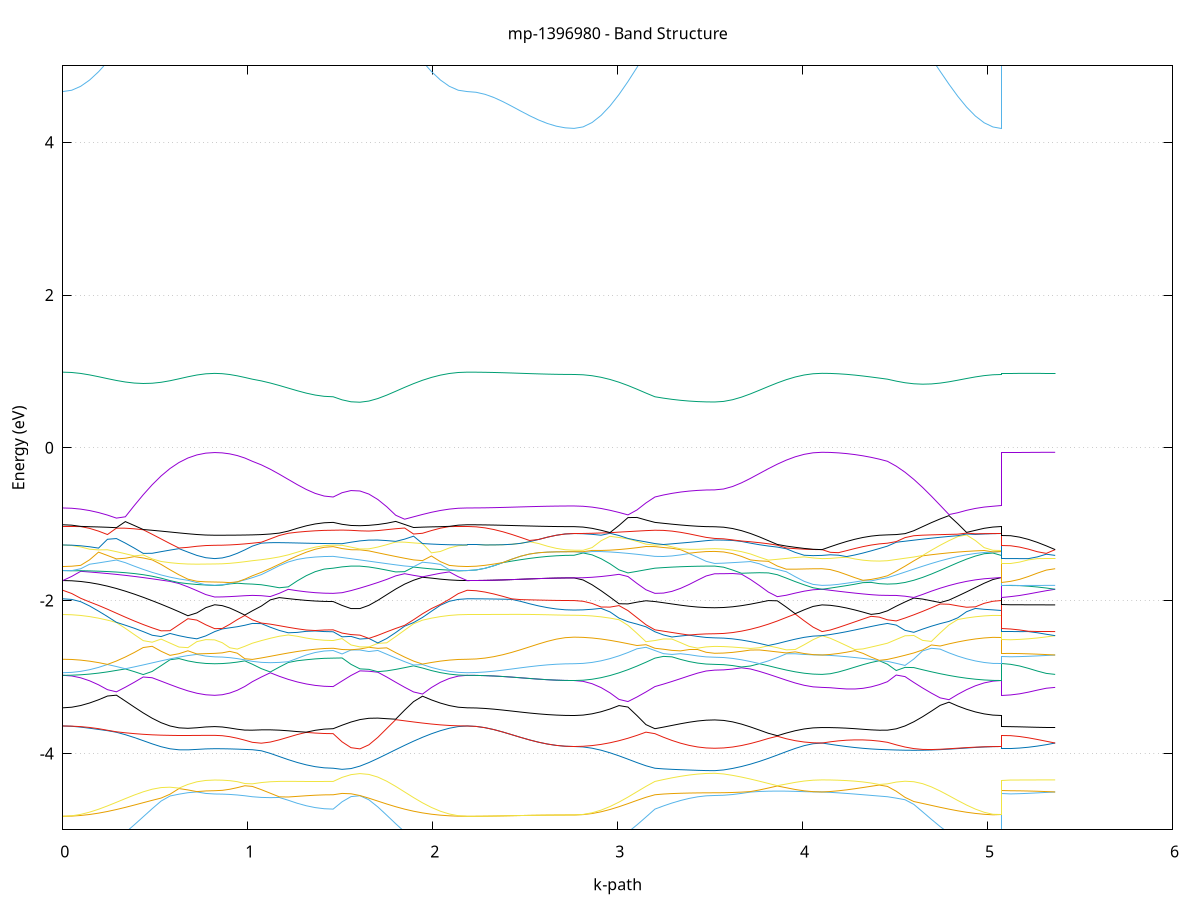 set title 'mp-1396980 - Band Structure'
set xlabel 'k-path'
set ylabel 'Energy (eV)'
set grid y
set yrange [-5:5]
set terminal png size 800,600
set output 'mp-1396980_bands_gnuplot.png'
plot '-' using 1:2 with lines notitle, '-' using 1:2 with lines notitle, '-' using 1:2 with lines notitle, '-' using 1:2 with lines notitle, '-' using 1:2 with lines notitle, '-' using 1:2 with lines notitle, '-' using 1:2 with lines notitle, '-' using 1:2 with lines notitle, '-' using 1:2 with lines notitle, '-' using 1:2 with lines notitle, '-' using 1:2 with lines notitle, '-' using 1:2 with lines notitle, '-' using 1:2 with lines notitle, '-' using 1:2 with lines notitle, '-' using 1:2 with lines notitle, '-' using 1:2 with lines notitle, '-' using 1:2 with lines notitle, '-' using 1:2 with lines notitle, '-' using 1:2 with lines notitle, '-' using 1:2 with lines notitle, '-' using 1:2 with lines notitle, '-' using 1:2 with lines notitle, '-' using 1:2 with lines notitle, '-' using 1:2 with lines notitle, '-' using 1:2 with lines notitle, '-' using 1:2 with lines notitle, '-' using 1:2 with lines notitle, '-' using 1:2 with lines notitle, '-' using 1:2 with lines notitle, '-' using 1:2 with lines notitle, '-' using 1:2 with lines notitle, '-' using 1:2 with lines notitle, '-' using 1:2 with lines notitle, '-' using 1:2 with lines notitle, '-' using 1:2 with lines notitle, '-' using 1:2 with lines notitle, '-' using 1:2 with lines notitle, '-' using 1:2 with lines notitle, '-' using 1:2 with lines notitle, '-' using 1:2 with lines notitle, '-' using 1:2 with lines notitle, '-' using 1:2 with lines notitle, '-' using 1:2 with lines notitle, '-' using 1:2 with lines notitle, '-' using 1:2 with lines notitle, '-' using 1:2 with lines notitle, '-' using 1:2 with lines notitle, '-' using 1:2 with lines notitle, '-' using 1:2 with lines notitle, '-' using 1:2 with lines notitle, '-' using 1:2 with lines notitle, '-' using 1:2 with lines notitle, '-' using 1:2 with lines notitle, '-' using 1:2 with lines notitle, '-' using 1:2 with lines notitle, '-' using 1:2 with lines notitle, '-' using 1:2 with lines notitle, '-' using 1:2 with lines notitle, '-' using 1:2 with lines notitle, '-' using 1:2 with lines notitle, '-' using 1:2 with lines notitle, '-' using 1:2 with lines notitle, '-' using 1:2 with lines notitle, '-' using 1:2 with lines notitle
0.000000 -22.148213
0.048316 -22.145913
0.096632 -22.139013
0.144948 -22.127813
0.193264 -22.112513
0.241580 -22.093213
0.289896 -22.070213
0.338212 -22.043713
0.386528 -22.014313
0.434844 -21.982613
0.483160 -21.949513
0.531476 -21.915613
0.579792 -21.882113
0.628108 -21.850713
0.676424 -21.823113
0.724740 -21.801313
0.773056 -21.787313
0.821372 -21.782413
0.821372 -21.782413
0.862069 -21.784913
0.902766 -21.792213
0.943463 -21.804313
0.984159 -21.820513
1.024856 -21.840313
1.024856 -21.840313
1.073402 -21.860013
1.121948 -21.881113
1.170494 -21.901813
1.219040 -21.921013
1.267586 -21.937813
1.316131 -21.951313
1.364677 -21.961313
1.413223 -21.967513
1.461769 -21.969613
1.461769 -21.969613
1.510081 -21.952613
1.558393 -21.943113
1.606705 -21.943713
1.655018 -21.954613
1.703330 -21.973313
1.751642 -21.997013
1.799954 -22.022613
1.848266 -22.048313
1.896579 -22.072513
1.944891 -22.094313
1.993203 -22.112913
2.041515 -22.127913
2.089827 -22.139013
2.138140 -22.145913
2.186452 -22.148213
2.186452 -22.148213
2.234632 -22.147413
2.282812 -22.145313
2.330993 -22.142313
2.379173 -22.138413
2.427353 -22.133813
2.475533 -22.128913
2.523714 -22.123713
2.571894 -22.118913
2.620074 -22.114713
2.668254 -22.111613
2.716435 -22.109613
2.764615 -22.109013
2.764615 -22.109013
2.813161 -22.106713
2.861707 -22.100013
2.910253 -22.089413
2.958798 -22.074813
3.007344 -22.056913
3.055890 -22.036213
3.104436 -22.013813
3.152982 -21.991013
3.201527 -21.969613
3.201527 -21.969613
3.247658 -21.961913
3.293788 -21.955713
3.339918 -21.950813
3.386048 -21.947213
3.432178 -21.944713
3.478308 -21.943313
3.524438 -21.942813
3.524438 -21.942813
3.572838 -21.940813
3.621238 -21.934813
3.669637 -21.925013
3.718037 -21.911613
3.766437 -21.895213
3.814837 -21.876213
3.863237 -21.855713
3.911636 -21.834713
3.960036 -21.814713
4.008436 -21.797813
4.056836 -21.786313
4.105236 -21.782113
4.105236 -21.782113
4.149425 -21.783313
4.193615 -21.786613
4.237804 -21.791613
4.281994 -21.798413
4.326184 -21.806713
4.370373 -21.816513
4.414563 -21.827713
4.458752 -21.840313
4.458752 -21.840313
4.506282 -21.867213
4.553812 -21.896213
4.601342 -21.926213
4.648872 -21.956113
4.696401 -21.985013
4.743931 -22.012013
4.791461 -22.036313
4.838991 -22.057713
4.886521 -22.075813
4.934050 -22.090113
4.981580 -22.100413
5.029110 -22.106813
5.076640 -22.109013
5.076640 -21.782413
5.124820 -21.782313
5.173000 -21.782413
5.221181 -21.782313
5.269361 -21.782213
5.317541 -21.782113
5.365722 -21.782113
e
0.000000 -21.398213
0.048316 -21.398913
0.096632 -21.400913
0.144948 -21.404213
0.193264 -21.408613
0.241580 -21.414113
0.289896 -21.420213
0.338212 -21.426713
0.386528 -21.433313
0.434844 -21.439513
0.483160 -21.445413
0.531476 -21.450113
0.579792 -21.453413
0.628108 -21.454913
0.676424 -21.454813
0.724740 -21.453313
0.773056 -21.451613
0.821372 -21.450713
0.821372 -21.450713
0.862069 -21.450713
0.902766 -21.450313
0.943463 -21.449813
0.984159 -21.449113
1.024856 -21.454213
1.024856 -21.454213
1.073402 -21.478213
1.121948 -21.504013
1.170494 -21.528213
1.219040 -21.549913
1.267586 -21.568313
1.316131 -21.583113
1.364677 -21.593813
1.413223 -21.600413
1.461769 -21.602613
1.461769 -21.602613
1.510081 -21.622413
1.558393 -21.633713
1.606705 -21.634013
1.655018 -21.622713
1.703330 -21.602613
1.751642 -21.576613
1.799954 -21.547713
1.848266 -21.518213
1.896579 -21.489813
1.944891 -21.463813
1.993203 -21.441113
2.041515 -21.422713
2.089827 -21.409213
2.138140 -21.401013
2.186452 -21.398213
2.186452 -21.398213
2.234632 -21.398713
2.282812 -21.400613
2.330993 -21.403613
2.379173 -21.407513
2.427353 -21.411913
2.475533 -21.416613
2.523714 -21.421113
2.571894 -21.425313
2.620074 -21.428813
2.668254 -21.431613
2.716435 -21.433413
2.764615 -21.434013
2.764615 -21.434013
2.813161 -21.436713
2.861707 -21.444813
2.910253 -21.458213
2.958798 -21.476413
3.007344 -21.498413
3.055890 -21.523413
3.104436 -21.550413
3.152982 -21.577613
3.201527 -21.602613
3.201527 -21.602613
3.247658 -21.611613
3.293788 -21.619213
3.339918 -21.625313
3.386048 -21.630113
3.432178 -21.633413
3.478308 -21.635413
3.524438 -21.636113
3.524438 -21.636113
3.572838 -21.633813
3.621238 -21.627213
3.669637 -21.616213
3.718037 -21.601213
3.766437 -21.582513
3.814837 -21.560513
3.863237 -21.536013
3.911636 -21.509713
3.960036 -21.483113
4.008436 -21.458713
4.056836 -21.440213
4.105236 -21.433113
4.105236 -21.433113
4.149425 -21.436613
4.193615 -21.439913
4.237804 -21.442713
4.281994 -21.445113
4.326184 -21.446913
4.370373 -21.448113
4.414563 -21.449613
4.458752 -21.454213
4.458752 -21.454213
4.506282 -21.460513
4.553812 -21.463613
4.601342 -21.464013
4.648872 -21.462413
4.696401 -21.459413
4.743931 -21.455413
4.791461 -21.450813
4.838991 -21.446413
4.886521 -21.442313
4.934050 -21.438813
4.981580 -21.436113
5.029110 -21.434413
5.076640 -21.434013
5.076640 -21.450713
5.124820 -21.450113
5.173000 -21.448413
5.221181 -21.445713
5.269361 -21.442013
5.317541 -21.437713
5.365722 -21.433113
e
0.000000 -21.398213
0.048316 -21.398313
0.096632 -21.398713
0.144948 -21.399413
0.193264 -21.400313
0.241580 -21.401513
0.289896 -21.402713
0.338212 -21.404213
0.386528 -21.405613
0.434844 -21.407013
0.483160 -21.408613
0.531476 -21.410113
0.579792 -21.411413
0.628108 -21.412313
0.676424 -21.413213
0.724740 -21.413913
0.773056 -21.414313
0.821372 -21.414413
0.821372 -21.414413
0.862069 -21.417813
0.902766 -21.426213
0.943463 -21.436513
0.984159 -21.446313
1.024856 -21.448313
1.024856 -21.448313
1.073402 -21.427913
1.121948 -21.403313
1.170494 -21.378813
1.219040 -21.355913
1.267586 -21.335713
1.316131 -21.319113
1.364677 -21.306813
1.413223 -21.299313
1.461769 -21.296713
1.461769 -21.296713
1.510081 -21.275213
1.558393 -21.257913
1.606705 -21.247913
1.655018 -21.247813
1.703330 -21.256913
1.751642 -21.272713
1.799954 -21.292313
1.848266 -21.313013
1.896579 -21.333113
1.944891 -21.351713
1.993203 -21.367813
2.041515 -21.380913
2.089827 -21.390413
2.138140 -21.396313
2.186452 -21.398213
2.186452 -21.398213
2.234632 -21.398713
2.282812 -21.400613
2.330993 -21.403613
2.379173 -21.407513
2.427353 -21.411913
2.475533 -21.416613
2.523714 -21.421113
2.571894 -21.425313
2.620074 -21.428813
2.668254 -21.431613
2.716435 -21.433413
2.764615 -21.434013
2.764615 -21.434013
2.813161 -21.431813
2.861707 -21.425713
2.910253 -21.415813
2.958798 -21.402113
3.007344 -21.385113
3.055890 -21.365413
3.104436 -21.343413
3.152982 -21.320113
3.201527 -21.296713
3.201527 -21.296713
3.247658 -21.286913
3.293788 -21.277213
3.339918 -21.268013
3.386048 -21.259813
3.432178 -21.253213
3.478308 -21.249113
3.524438 -21.247613
3.524438 -21.247613
3.572838 -21.250013
3.621238 -21.257313
3.669637 -21.269113
3.718037 -21.285113
3.766437 -21.304513
3.814837 -21.326613
3.863237 -21.350513
3.911636 -21.374413
3.960036 -21.396913
4.008436 -21.415913
4.056836 -21.428713
4.105236 -21.433113
4.105236 -21.433113
4.149425 -21.430513
4.193615 -21.430013
4.237804 -21.431613
4.281994 -21.435013
4.326184 -21.439513
4.370373 -21.444613
4.414563 -21.448513
4.458752 -21.448313
4.458752 -21.448313
4.506282 -21.447213
4.553812 -21.445813
4.601342 -21.444313
4.648872 -21.442813
4.696401 -21.441313
4.743931 -21.439813
4.791461 -21.438313
4.838991 -21.437113
4.886521 -21.436013
4.934050 -21.435113
4.981580 -21.434513
5.029110 -21.434013
5.076640 -21.434013
5.076640 -21.414413
5.124820 -21.415113
5.173000 -21.417113
5.221181 -21.420113
5.269361 -21.424013
5.317541 -21.428413
5.365722 -21.433113
e
0.000000 -21.253113
0.048316 -21.251213
0.096632 -21.246113
0.144948 -21.237913
0.193264 -21.226713
0.241580 -21.213113
0.289896 -21.197413
0.338212 -21.180013
0.386528 -21.162113
0.434844 -21.144213
0.483160 -21.127313
0.531476 -21.112313
0.579792 -21.111013
0.628108 -21.146413
0.676424 -21.178613
0.724740 -21.205413
0.773056 -21.223213
0.821372 -21.229613
0.821372 -21.229613
0.862069 -21.223313
0.902766 -21.205913
0.943463 -21.181213
0.984159 -21.151813
1.024856 -21.119913
1.024856 -21.119913
1.073402 -21.119613
1.121948 -21.131313
1.170494 -21.142813
1.219040 -21.153613
1.267586 -21.163013
1.316131 -21.170713
1.364677 -21.176413
1.413223 -21.179913
1.461769 -21.181113
1.461769 -21.181113
1.510081 -21.161813
1.558393 -21.145713
1.606705 -21.135513
1.655018 -21.132713
1.703330 -21.137613
1.751642 -21.148913
1.799954 -21.164113
1.848266 -21.180913
1.896579 -21.197613
1.944891 -21.213313
1.993203 -21.226713
2.041515 -21.237913
2.089827 -21.246113
2.138140 -21.251213
2.186452 -21.253113
2.186452 -21.253113
2.234632 -21.253813
2.282812 -21.255913
2.330993 -21.259613
2.379173 -21.264913
2.427353 -21.270713
2.475533 -21.277313
2.523714 -21.283613
2.571894 -21.289813
2.620074 -21.295013
2.668254 -21.299013
2.716435 -21.301513
2.764615 -21.302513
2.764615 -21.302513
2.813161 -21.300613
2.861707 -21.295313
2.910253 -21.286513
2.958798 -21.274413
3.007344 -21.259213
3.055890 -21.241713
3.104436 -21.222313
3.152982 -21.201713
3.201527 -21.181113
3.201527 -21.181113
3.247658 -21.172013
3.293788 -21.162713
3.339918 -21.153513
3.386048 -21.145213
3.432178 -21.138513
3.478308 -21.134113
3.524438 -21.132413
3.524438 -21.132413
3.572838 -21.131713
3.621238 -21.129313
3.669637 -21.125313
3.718037 -21.120213
3.766437 -21.114313
3.814837 -21.110213
3.863237 -21.123913
3.911636 -21.151113
3.960036 -21.179713
4.008436 -21.205913
4.056836 -21.225413
4.105236 -21.232813
4.105236 -21.232813
4.149425 -21.230613
4.193615 -21.223513
4.237804 -21.212213
4.281994 -21.197413
4.326184 -21.179813
4.370373 -21.160613
4.414563 -21.140413
4.458752 -21.119913
4.458752 -21.119913
4.506282 -21.124613
4.553812 -21.143213
4.601342 -21.163413
4.648872 -21.184413
4.696401 -21.205413
4.743931 -21.225613
4.791461 -21.244313
4.838991 -21.261213
4.886521 -21.275613
4.934050 -21.287113
4.981580 -21.295613
5.029110 -21.300713
5.076640 -21.302513
5.076640 -21.229613
5.124820 -21.229813
5.173000 -21.230413
5.221181 -21.231313
5.269361 -21.232113
5.317541 -21.232713
5.365722 -21.232813
e
0.000000 -20.833313
0.048316 -20.835713
0.096632 -20.842413
0.144948 -20.853613
0.193264 -20.869113
0.241580 -20.888713
0.289896 -20.912213
0.338212 -20.939313
0.386528 -20.969513
0.434844 -21.002613
0.483160 -21.037813
0.531476 -21.074313
0.579792 -21.099713
0.628108 -21.090313
0.676424 -21.083613
0.724740 -21.079513
0.773056 -21.077313
0.821372 -21.076513
0.821372 -21.076513
0.862069 -21.077813
0.902766 -21.081613
0.943463 -21.088013
0.984159 -21.096913
1.024856 -21.108313
1.024856 -21.108313
1.073402 -21.091713
1.121948 -21.063313
1.170494 -21.036513
1.219040 -21.012113
1.267586 -20.991113
1.316131 -20.974213
1.364677 -20.961613
1.413223 -20.953913
1.461769 -20.951313
1.461769 -20.951313
1.510081 -20.974013
1.558393 -20.992013
1.606705 -21.001813
1.655018 -21.001613
1.703330 -20.991613
1.751642 -20.974213
1.799954 -20.952613
1.848266 -20.929513
1.896579 -20.907013
1.944891 -20.886213
1.993203 -20.868213
2.041515 -20.853313
2.089827 -20.842413
2.138140 -20.835613
2.186452 -20.833313
2.186452 -20.833313
2.234632 -20.832813
2.282812 -20.831313
2.330993 -20.829113
2.379173 -20.825913
2.427353 -20.822013
2.475533 -20.817813
2.523714 -20.813813
2.571894 -20.809713
2.620074 -20.806013
2.668254 -20.803313
2.716435 -20.801413
2.764615 -20.800913
2.764615 -20.800913
2.813161 -20.803113
2.861707 -20.810013
2.910253 -20.821213
2.958798 -20.836513
3.007344 -20.855313
3.055890 -20.877313
3.104436 -20.901213
3.152982 -20.926413
3.201527 -20.951313
3.201527 -20.951313
3.247658 -20.961813
3.293788 -20.972313
3.339918 -20.982213
3.386048 -20.991013
3.432178 -20.998013
3.478308 -21.002513
3.524438 -21.004113
3.524438 -21.004113
3.572838 -21.006713
3.621238 -21.014513
3.669637 -21.027213
3.718037 -21.044413
3.766437 -21.065413
3.814837 -21.087313
3.863237 -21.093813
3.911636 -21.088313
3.960036 -21.082213
4.008436 -21.077113
4.056836 -21.073813
4.105236 -21.072613
4.105236 -21.072613
4.149425 -21.073113
4.193615 -21.074813
4.237804 -21.077513
4.281994 -21.081613
4.326184 -21.086913
4.370373 -21.093313
4.414563 -21.100513
4.458752 -21.108313
4.458752 -21.108313
4.506282 -21.081413
4.553812 -21.042713
4.601342 -21.005013
4.648872 -20.969413
4.696401 -20.936113
4.743931 -20.905813
4.791461 -20.878713
4.838991 -20.855413
4.886521 -20.836013
4.934050 -20.820713
4.981580 -20.809813
5.029110 -20.803013
5.076640 -20.800913
5.076640 -21.076513
5.124820 -21.076313
5.173000 -21.075613
5.221181 -21.074613
5.269361 -21.073613
5.317541 -21.072813
5.365722 -21.072613
e
0.000000 -20.752213
0.048316 -20.753313
0.096632 -20.757013
0.144948 -20.762813
0.193264 -20.770613
0.241580 -20.779913
0.289896 -20.790013
0.338212 -20.800113
0.386528 -20.809613
0.434844 -20.817513
0.483160 -20.822713
0.531476 -20.824613
0.579792 -20.822413
0.628108 -20.815813
0.676424 -20.805713
0.724740 -20.793013
0.773056 -20.780713
0.821372 -20.774813
0.821372 -20.774813
0.862069 -20.782913
0.902766 -20.793013
0.943463 -20.801213
0.984159 -20.806513
1.024856 -20.808913
1.024856 -20.808913
1.073402 -20.810813
1.121948 -20.814813
1.170494 -20.820013
1.219040 -20.825713
1.267586 -20.831113
1.316131 -20.835713
1.364677 -20.839213
1.413223 -20.841613
1.461769 -20.842213
1.461769 -20.842213
1.510081 -20.862113
1.558393 -20.878213
1.606705 -20.888213
1.655018 -20.890213
1.703330 -20.884313
1.751642 -20.871313
1.799954 -20.854213
1.848266 -20.835113
1.896579 -20.816013
1.944891 -20.798213
1.993203 -20.782313
2.041515 -20.769313
2.089827 -20.759813
2.138140 -20.754013
2.186452 -20.752213
2.186452 -20.752213
2.234632 -20.751213
2.282812 -20.749013
2.330993 -20.745513
2.379173 -20.740913
2.427353 -20.735813
2.475533 -20.730313
2.523714 -20.724713
2.571894 -20.719713
2.620074 -20.715213
2.668254 -20.712013
2.716435 -20.710113
2.764615 -20.709613
2.764615 -20.709613
2.813161 -20.711513
2.861707 -20.717613
2.910253 -20.727613
2.958798 -20.741113
3.007344 -20.757713
3.055890 -20.776913
3.104436 -20.798213
3.152982 -20.820213
3.201527 -20.842213
3.201527 -20.842213
3.247658 -20.851313
3.293788 -20.860713
3.339918 -20.869613
3.386048 -20.877713
3.432178 -20.884313
3.478308 -20.888713
3.524438 -20.890113
3.524438 -20.890113
3.572838 -20.889113
3.621238 -20.885813
3.669637 -20.880513
3.718037 -20.873313
3.766437 -20.863913
3.814837 -20.853013
3.863237 -20.840413
3.911636 -20.826713
3.960036 -20.812013
4.008436 -20.796913
4.056836 -20.783213
4.105236 -20.776013
4.105236 -20.776013
4.149425 -20.778313
4.193615 -20.784013
4.237804 -20.790613
4.281994 -20.796813
4.326184 -20.801813
4.370373 -20.805513
4.414563 -20.807813
4.458752 -20.808913
4.458752 -20.808913
4.506282 -20.808113
4.553812 -20.803513
4.601342 -20.796113
4.648872 -20.786313
4.696401 -20.775013
4.743931 -20.763013
4.791461 -20.750913
4.838991 -20.739613
4.886521 -20.729513
4.934050 -20.721013
4.981580 -20.714813
5.029110 -20.710813
5.076640 -20.709613
5.076640 -20.774813
5.124820 -20.774913
5.173000 -20.775113
5.221181 -20.775513
5.269361 -20.775813
5.317541 -20.776013
5.365722 -20.776013
e
0.000000 -20.752213
0.048316 -20.752213
0.096632 -20.752413
0.144948 -20.752913
0.193264 -20.753513
0.241580 -20.754313
0.289896 -20.755213
0.338212 -20.756113
0.386528 -20.757213
0.434844 -20.758213
0.483160 -20.759213
0.531476 -20.760313
0.579792 -20.761213
0.628108 -20.761913
0.676424 -20.762513
0.724740 -20.763013
0.773056 -20.763213
0.821372 -20.763313
0.821372 -20.763313
0.862069 -20.754013
0.902766 -20.739813
0.943463 -20.725013
0.984159 -20.719013
1.024856 -20.718613
1.024856 -20.718613
1.073402 -20.716813
1.121948 -20.712413
1.170494 -20.705913
1.219040 -20.698713
1.267586 -20.691613
1.316131 -20.685513
1.364677 -20.680713
1.413223 -20.677713
1.461769 -20.676613
1.461769 -20.676613
1.510081 -20.675613
1.558393 -20.678013
1.606705 -20.683513
1.655018 -20.690813
1.703330 -20.698813
1.751642 -20.707413
1.799954 -20.715613
1.848266 -20.723413
1.896579 -20.730513
1.944891 -20.736813
1.993203 -20.742213
2.041515 -20.746513
2.089827 -20.749513
2.138140 -20.751413
2.186452 -20.752213
2.186452 -20.752213
2.234632 -20.751213
2.282812 -20.749013
2.330993 -20.745513
2.379173 -20.740913
2.427353 -20.735813
2.475533 -20.730313
2.523714 -20.724713
2.571894 -20.719713
2.620074 -20.715213
2.668254 -20.712013
2.716435 -20.710113
2.764615 -20.709613
2.764615 -20.709613
2.813161 -20.708913
2.861707 -20.707113
2.910253 -20.704413
2.958798 -20.700713
3.007344 -20.696013
3.055890 -20.690813
3.104436 -20.685513
3.152982 -20.680413
3.201527 -20.676613
3.201527 -20.676613
3.247658 -20.675913
3.293788 -20.675713
3.339918 -20.675813
3.386048 -20.675813
3.432178 -20.675913
3.478308 -20.675913
3.524438 -20.675913
3.524438 -20.675913
3.572838 -20.677013
3.621238 -20.679913
3.669637 -20.684513
3.718037 -20.690813
3.766437 -20.698113
3.814837 -20.706113
3.863237 -20.714613
3.911636 -20.722813
3.960036 -20.730113
4.008436 -20.736113
4.056836 -20.739913
4.105236 -20.741213
4.105236 -20.741213
4.149425 -20.742713
4.193615 -20.739713
4.237804 -20.734313
4.281994 -20.727713
4.326184 -20.722813
4.370373 -20.720813
4.414563 -20.719313
4.458752 -20.718613
4.458752 -20.718613
4.506282 -20.717713
4.553812 -20.716913
4.601342 -20.716013
4.648872 -20.715113
4.696401 -20.714213
4.743931 -20.713213
4.791461 -20.712213
4.838991 -20.711413
4.886521 -20.710813
4.934050 -20.710213
4.981580 -20.709813
5.029110 -20.709513
5.076640 -20.709613
5.076640 -20.763313
5.124820 -20.762513
5.173000 -20.760313
5.221181 -20.756813
5.269361 -20.752213
5.317541 -20.746813
5.365722 -20.741213
e
0.000000 -20.549813
0.048316 -20.550313
0.096632 -20.552213
0.144948 -20.555413
0.193264 -20.560013
0.241580 -20.566013
0.289896 -20.573113
0.338212 -20.581813
0.386528 -20.592013
0.434844 -20.603713
0.483160 -20.617013
0.531476 -20.631613
0.579792 -20.647413
0.628108 -20.664213
0.676424 -20.681613
0.724740 -20.698813
0.773056 -20.713513
0.821372 -20.720113
0.821372 -20.720113
0.862069 -20.720013
0.902766 -20.719813
0.943463 -20.719513
0.984159 -20.710113
1.024856 -20.695613
1.024856 -20.695613
1.073402 -20.682913
1.121948 -20.670213
1.170494 -20.658313
1.219040 -20.647713
1.267586 -20.638413
1.316131 -20.631113
1.364677 -20.625713
1.413223 -20.622513
1.461769 -20.621313
1.461769 -20.621313
1.510081 -20.622813
1.558393 -20.621313
1.606705 -20.616413
1.655018 -20.609613
1.703330 -20.601813
1.751642 -20.593613
1.799954 -20.585813
1.848266 -20.578013
1.896579 -20.571013
1.944891 -20.564713
1.993203 -20.559513
2.041515 -20.555313
2.089827 -20.552113
2.138140 -20.550213
2.186452 -20.549813
2.186452 -20.549813
2.234632 -20.550113
2.282812 -20.551613
2.330993 -20.554213
2.379173 -20.557613
2.427353 -20.561513
2.475533 -20.565713
2.523714 -20.570213
2.571894 -20.574713
2.620074 -20.578413
2.668254 -20.581713
2.716435 -20.583713
2.764615 -20.584513
2.764615 -20.584513
2.813161 -20.585113
2.861707 -20.587013
2.910253 -20.590113
2.958798 -20.594313
3.007344 -20.599513
3.055890 -20.605213
3.104436 -20.611313
3.152982 -20.616913
3.201527 -20.621313
3.201527 -20.621313
3.247658 -20.622213
3.293788 -20.622513
3.339918 -20.622613
3.386048 -20.622613
3.432178 -20.622413
3.478308 -20.622413
3.524438 -20.622313
3.524438 -20.622313
3.572838 -20.623513
3.621238 -20.626913
3.669637 -20.632613
3.718037 -20.640613
3.766437 -20.650413
3.814837 -20.661913
3.863237 -20.675013
3.911636 -20.689313
3.960036 -20.704613
4.008436 -20.720013
4.056836 -20.734113
4.105236 -20.741213
4.105236 -20.741213
4.149425 -20.736913
4.193615 -20.732913
4.237804 -20.729113
4.281994 -20.725713
4.326184 -20.720413
4.370373 -20.712613
4.414563 -20.704313
4.458752 -20.695613
4.458752 -20.695613
4.506282 -20.679313
4.553812 -20.664113
4.601342 -20.650013
4.648872 -20.637313
4.696401 -20.625913
4.743931 -20.616013
4.791461 -20.607413
4.838991 -20.600413
4.886521 -20.594613
4.934050 -20.590213
4.981580 -20.587013
5.029110 -20.585113
5.076640 -20.584513
5.076640 -20.720113
5.124820 -20.720913
5.173000 -20.722813
5.221181 -20.726213
5.269361 -20.730513
5.317541 -20.735613
5.365722 -20.741213
e
0.000000 -10.309613
0.048316 -10.301013
0.096632 -10.275213
0.144948 -10.232913
0.193264 -10.175013
0.241580 -10.102713
0.289896 -10.017813
0.338212 -9.922513
0.386528 -9.819713
0.434844 -9.713013
0.483160 -9.606813
0.531476 -9.506613
0.579792 -9.419113
0.628108 -9.350813
0.676424 -9.305513
0.724740 -9.281013
0.773056 -9.270613
0.821372 -9.267813
0.821372 -9.267813
0.862069 -9.270313
0.902766 -9.278713
0.943463 -9.296413
0.984159 -9.327313
1.024856 -9.374013
1.024856 -9.374013
1.073402 -9.423213
1.121948 -9.475313
1.170494 -9.526813
1.219040 -9.574813
1.267586 -9.617013
1.316131 -9.651613
1.364677 -9.677313
1.413223 -9.693113
1.461769 -9.698413
1.461769 -9.698413
1.510081 -9.581513
1.558393 -9.479513
1.606705 -9.430113
1.655018 -9.471213
1.703330 -9.570113
1.751642 -9.686013
1.799954 -9.802413
1.848266 -9.912413
1.896579 -10.012413
1.944891 -10.100113
1.993203 -10.174013
2.041515 -10.232613
2.089827 -10.275213
2.138140 -10.301013
2.186452 -10.309613
2.186452 -10.309613
2.234632 -10.309913
2.282812 -10.310913
2.330993 -10.312413
2.379173 -10.314313
2.427353 -10.316613
2.475533 -10.319113
2.523714 -10.321513
2.571894 -10.323813
2.620074 -10.325813
2.668254 -10.327313
2.716435 -10.328313
2.764615 -10.328613
2.764615 -10.328613
2.813161 -10.319813
2.861707 -10.293713
2.910253 -10.250613
2.958798 -10.191213
3.007344 -10.116613
3.055890 -10.027913
3.104436 -9.926913
3.152982 -9.815913
3.201527 -9.698413
3.201527 -9.698413
3.247658 -9.647913
3.293788 -9.597613
3.339918 -9.549013
3.386048 -9.504013
3.432178 -9.465913
3.478308 -9.439513
3.524438 -9.429813
3.524438 -9.429813
3.572838 -9.427213
3.621238 -9.419313
3.669637 -9.406713
3.718037 -9.390313
3.766437 -9.371013
3.814837 -9.350113
3.863237 -9.329013
3.911636 -9.309213
3.960036 -9.292013
4.008436 -9.278813
4.056836 -9.270413
4.105236 -9.267613
4.105236 -9.267613
4.149425 -9.268413
4.193615 -9.271213
4.237804 -9.276613
4.281994 -9.285513
4.326184 -9.298913
4.370373 -9.317813
4.414563 -9.342813
4.458752 -9.374013
4.458752 -9.374013
4.506282 -9.448213
4.553812 -9.538913
4.601342 -9.640013
4.648872 -9.745613
4.696401 -9.850813
4.743931 -9.951613
4.791461 -10.044613
4.838991 -10.127413
4.886521 -10.197813
4.934050 -10.254113
4.981580 -10.295213
5.029110 -10.320213
5.076640 -10.328613
5.076640 -9.267813
5.124820 -9.267813
5.173000 -9.267813
5.221181 -9.267713
5.269361 -9.267613
5.317541 -9.267513
5.365722 -9.267613
e
0.000000 -7.947013
0.048316 -7.958613
0.096632 -7.992413
0.144948 -8.046213
0.193264 -8.116513
0.241580 -8.199013
0.289896 -8.289313
0.338212 -8.383013
0.386528 -8.476013
0.434844 -8.564213
0.483160 -8.643713
0.531476 -8.710513
0.579792 -8.760413
0.628108 -8.789913
0.676424 -8.799213
0.724740 -8.794413
0.773056 -8.785613
0.821372 -8.781613
0.821372 -8.781613
0.862069 -8.783713
0.902766 -8.788513
0.943463 -8.791513
0.984159 -8.786913
1.024856 -8.769713
1.024856 -8.769613
1.073402 -8.749513
1.121948 -8.731413
1.170494 -8.716713
1.219040 -8.705713
1.267586 -8.698013
1.316131 -8.693113
1.364677 -8.690313
1.413223 -8.688813
1.461769 -8.688413
1.461769 -8.688413
1.510081 -8.822213
1.558393 -8.935313
1.606705 -8.989813
1.655018 -8.947613
1.703330 -8.841913
1.751642 -8.713913
1.799954 -8.581013
1.848266 -8.451413
1.896579 -8.329913
1.944891 -8.220313
1.993203 -8.125913
2.041515 -8.049413
2.089827 -7.993113
2.138140 -7.958613
2.186452 -7.947013
2.186452 -7.947013
2.234632 -7.945613
2.282812 -7.941613
2.330993 -7.935313
2.379173 -7.927013
2.427353 -7.917213
2.475533 -7.906713
2.523714 -7.896013
2.571894 -7.886113
2.620074 -7.877513
2.668254 -7.870913
2.716435 -7.866713
2.764615 -7.865213
2.764615 -7.865213
2.813161 -7.878213
2.861707 -7.916613
2.910253 -7.978913
2.958798 -8.062713
3.007344 -8.165213
3.055890 -8.282913
3.104436 -8.412213
3.152982 -8.549013
3.201527 -8.688413
3.201527 -8.688413
3.247658 -8.746913
3.293788 -8.804313
3.339918 -8.859213
3.386048 -8.909213
3.432178 -8.951013
3.478308 -8.979713
3.524438 -8.990113
3.524438 -8.990113
3.572838 -8.986813
3.621238 -8.976913
3.669637 -8.961013
3.718037 -8.940213
3.766437 -8.915613
3.814837 -8.888913
3.863237 -8.861813
3.911636 -8.836213
3.960036 -8.813913
4.008436 -8.796613
4.056836 -8.785713
4.105236 -8.781913
4.105236 -8.781913
4.149425 -8.782913
4.193615 -8.785513
4.237804 -8.788713
4.281994 -8.791513
4.326184 -8.792213
4.370373 -8.789513
4.414563 -8.782213
4.458752 -8.769713
4.458752 -8.769713
4.506282 -8.731213
4.553812 -8.674013
4.601342 -8.601213
4.648872 -8.516513
4.696401 -8.423613
4.743931 -8.326013
4.791461 -8.227613
4.838991 -8.132713
4.886521 -8.045613
4.934050 -7.971213
4.981580 -7.913813
5.029110 -7.877613
5.076640 -7.865213
5.076640 -8.781513
5.124820 -8.781613
5.173000 -8.781713
5.221181 -8.781813
5.269361 -8.781813
5.317541 -8.781913
5.365722 -8.781913
e
0.000000 -5.416213
0.048316 -5.407713
0.096632 -5.382313
0.144948 -5.340713
0.193264 -5.283813
0.241580 -5.212813
0.289896 -5.129513
0.338212 -5.036013
0.386528 -4.935013
0.434844 -4.829913
0.483160 -4.724613
0.531476 -4.624213
0.579792 -4.557913
0.628108 -4.534113
0.676424 -4.514713
0.724740 -4.504413
0.773056 -4.524213
0.821372 -4.531513
0.821372 -4.531513
0.862069 -4.533013
0.902766 -4.537313
0.943463 -4.544613
0.984159 -4.554713
1.024856 -4.567513
1.024856 -4.567513
1.073402 -4.576313
1.121948 -4.579313
1.170494 -4.577013
1.219040 -4.613413
1.267586 -4.652913
1.316131 -4.685413
1.364677 -4.709613
1.413223 -4.724413
1.461769 -4.729413
1.461769 -4.729413
1.510081 -4.633713
1.558393 -4.565813
1.606705 -4.554313
1.655018 -4.607513
1.703330 -4.700813
1.751642 -4.809713
1.799954 -4.920813
1.848266 -5.027013
1.896579 -5.124413
1.944891 -5.210313
1.993203 -5.282713
2.041515 -5.340413
2.089827 -5.382313
2.138140 -5.407613
2.186452 -5.416213
2.186452 -5.416213
2.234632 -5.414513
2.282812 -5.409613
2.330993 -5.401813
2.379173 -5.391613
2.427353 -5.379713
2.475533 -5.367013
2.523714 -5.354313
2.571894 -5.342413
2.620074 -5.332313
2.668254 -5.324413
2.716435 -5.319513
2.764615 -5.317913
2.764615 -5.317913
2.813161 -5.309513
2.861707 -5.284413
2.910253 -5.243113
2.958798 -5.186213
3.007344 -5.115013
3.055890 -5.030813
3.104436 -4.936013
3.152982 -4.833713
3.201527 -4.729413
3.201527 -4.729413
3.247658 -4.687713
3.293788 -4.650013
3.339918 -4.617013
3.386048 -4.589613
3.432178 -4.568813
3.478308 -4.555713
3.524438 -4.551213
3.524438 -4.551213
3.572838 -4.548013
3.621238 -4.538713
3.669637 -4.523813
3.718037 -4.506213
3.766437 -4.498613
3.814837 -4.494813
3.863237 -4.493313
3.911636 -4.494213
3.960036 -4.497113
4.008436 -4.500913
4.056836 -4.503913
4.105236 -4.505113
4.105236 -4.505113
4.149425 -4.510113
4.193615 -4.516613
4.237804 -4.524213
4.281994 -4.532413
4.326184 -4.541113
4.370373 -4.549913
4.414563 -4.558713
4.458752 -4.567513
4.458752 -4.567513
4.506282 -4.585613
4.553812 -4.606713
4.601342 -4.667413
4.648872 -4.765113
4.696401 -4.863513
4.743931 -4.958513
4.791461 -5.046713
4.838991 -5.125413
4.886521 -5.192513
4.934050 -5.246413
4.981580 -5.285813
5.029110 -5.309813
5.076640 -5.317913
5.076640 -4.531513
5.124820 -4.530513
5.173000 -4.527413
5.221181 -4.522713
5.269361 -4.517013
5.317541 -4.510913
5.365722 -4.505113
e
0.000000 -4.823413
0.048316 -4.820813
0.096632 -4.812913
0.144948 -4.799913
0.193264 -4.782213
0.241580 -4.760413
0.289896 -4.734913
0.338212 -4.706713
0.386528 -4.676513
0.434844 -4.645513
0.483160 -4.614613
0.531476 -4.585013
0.579792 -4.534213
0.628108 -4.460413
0.676424 -4.478213
0.724740 -4.500413
0.773056 -4.491613
0.821372 -4.488613
0.821372 -4.488613
0.862069 -4.483713
0.902766 -4.469613
0.943463 -4.448513
0.984159 -4.423613
1.024856 -4.432413
1.024856 -4.432413
1.073402 -4.474613
1.121948 -4.521413
1.170494 -4.568713
1.219040 -4.570913
1.267586 -4.562713
1.316131 -4.554513
1.364677 -4.547613
1.413223 -4.543113
1.461769 -4.541613
1.461769 -4.541613
1.510081 -4.524113
1.558393 -4.528513
1.606705 -4.551913
1.655018 -4.586213
1.703330 -4.624513
1.751642 -4.662613
1.799954 -4.698213
1.848266 -4.729913
1.896579 -4.757013
1.944891 -4.779113
1.993203 -4.796213
2.041515 -4.808713
2.089827 -4.817113
2.138140 -4.821913
2.186452 -4.823413
2.186452 -4.823413
2.234632 -4.823113
2.282812 -4.822013
2.330993 -4.820313
2.379173 -4.818213
2.427353 -4.815813
2.475533 -4.813513
2.523714 -4.811313
2.571894 -4.809513
2.620074 -4.808113
2.668254 -4.807213
2.716435 -4.806613
2.764615 -4.806413
2.764615 -4.806413
2.813161 -4.801613
2.861707 -4.787513
2.910253 -4.764713
2.958798 -4.734513
3.007344 -4.698213
3.055890 -4.657713
3.104436 -4.615413
3.152982 -4.574813
3.201527 -4.541613
3.201527 -4.541613
3.247658 -4.532213
3.293788 -4.526013
3.339918 -4.522013
3.386048 -4.519213
3.432178 -4.517413
3.478308 -4.516213
3.524438 -4.515813
3.524438 -4.515813
3.572838 -4.514813
3.621238 -4.511813
3.669637 -4.507213
3.718037 -4.499913
3.766437 -4.479013
3.814837 -4.453313
3.863237 -4.426813
3.911636 -4.449513
3.960036 -4.472513
4.008436 -4.490213
4.056836 -4.501313
4.105236 -4.505113
4.105236 -4.505113
4.149425 -4.499113
4.193615 -4.489613
4.237804 -4.477313
4.281994 -4.462913
4.326184 -4.447013
4.370373 -4.430613
4.414563 -4.414313
4.458752 -4.432413
4.458752 -4.432413
4.506282 -4.495313
4.553812 -4.575513
4.601342 -4.630213
4.648872 -4.655213
4.696401 -4.680713
4.743931 -4.706013
4.791461 -4.729913
4.838991 -4.751713
4.886521 -4.770513
4.934050 -4.785913
4.981580 -4.797213
5.029110 -4.804113
5.076640 -4.806413
5.076640 -4.488613
5.124820 -4.489113
5.173000 -4.490313
5.221181 -4.492513
5.269361 -4.495713
5.317541 -4.499913
5.365722 -4.505113
e
0.000000 -4.823413
0.048316 -4.817113
0.096632 -4.798513
0.144948 -4.769213
0.193264 -4.731413
0.241580 -4.687613
0.289896 -4.640313
0.338212 -4.592013
0.386528 -4.545313
0.434844 -4.503113
0.483160 -4.469013
0.531476 -4.447513
0.579792 -4.442513
0.628108 -4.454513
0.676424 -4.406313
0.724740 -4.372113
0.773056 -4.354213
0.821372 -4.348813
0.821372 -4.348813
0.862069 -4.350613
0.902766 -4.356913
0.943463 -4.370313
0.984159 -4.394513
1.024856 -4.398713
1.024856 -4.398713
1.073402 -4.381913
1.121948 -4.371513
1.170494 -4.366813
1.219040 -4.365913
1.267586 -4.366813
1.316131 -4.367813
1.364677 -4.368013
1.413223 -4.367613
1.461769 -4.367313
1.461769 -4.367313
1.510081 -4.314113
1.558393 -4.278213
1.606705 -4.264413
1.655018 -4.275413
1.703330 -4.310213
1.751642 -4.364513
1.799954 -4.431813
1.848266 -4.505113
1.896579 -4.578513
1.944891 -4.647213
1.993203 -4.707613
2.041515 -4.757013
2.089827 -4.793513
2.138140 -4.815913
2.186452 -4.823413
2.186452 -4.823413
2.234632 -4.823113
2.282812 -4.822013
2.330993 -4.820313
2.379173 -4.818213
2.427353 -4.815813
2.475533 -4.813513
2.523714 -4.811313
2.571894 -4.809513
2.620074 -4.808113
2.668254 -4.807213
2.716435 -4.806613
2.764615 -4.806413
2.764615 -4.806413
2.813161 -4.799213
2.861707 -4.777713
2.910253 -4.742713
2.958798 -4.695413
3.007344 -4.637713
3.055890 -4.572113
3.104436 -4.502113
3.152982 -4.432113
3.201527 -4.367313
3.201527 -4.367313
3.247658 -4.342713
3.293788 -4.320113
3.339918 -4.300113
3.386048 -4.283513
3.432178 -4.270913
3.478308 -4.263013
3.524438 -4.260413
3.524438 -4.260413
3.572838 -4.269313
3.621238 -4.287513
3.669637 -4.310013
3.718037 -4.335813
3.766437 -4.364113
3.814837 -4.393613
3.863237 -4.422613
3.911636 -4.401513
3.960036 -4.379313
4.008436 -4.362013
4.056836 -4.350913
4.105236 -4.347113
4.105236 -4.347113
4.149425 -4.348213
4.193615 -4.351213
4.237804 -4.356113
4.281994 -4.363413
4.326184 -4.373713
4.370373 -4.388013
4.414563 -4.407113
4.458752 -4.398713
4.458752 -4.398713
4.506282 -4.375413
4.553812 -4.364413
4.601342 -4.370913
4.648872 -4.396413
4.696401 -4.438613
4.743931 -4.492713
4.791461 -4.553513
4.838991 -4.616213
4.886521 -4.676213
4.934050 -4.729113
4.981580 -4.770713
5.029110 -4.797313
5.076640 -4.806413
5.076640 -4.348813
5.124820 -4.348713
5.173000 -4.348413
5.221181 -4.347913
5.269361 -4.347513
5.317541 -4.347213
5.365722 -4.347113
e
0.000000 -3.641213
0.048316 -3.645213
0.096632 -3.656013
0.144948 -3.670713
0.193264 -3.686713
0.241580 -3.702613
0.289896 -3.723513
0.338212 -3.755313
0.386528 -3.792513
0.434844 -3.833413
0.483160 -3.875113
0.531476 -3.912613
0.579792 -3.939813
0.628108 -3.953013
0.676424 -3.953913
0.724740 -3.947913
0.773056 -3.941313
0.821372 -3.938613
0.821372 -3.938613
0.862069 -3.939313
0.902766 -3.941313
0.943463 -3.944313
0.984159 -3.948013
1.024856 -3.951813
1.024856 -3.951813
1.073402 -3.965713
1.121948 -3.999813
1.170494 -4.041113
1.219040 -4.081913
1.267586 -4.118813
1.316131 -4.150013
1.364677 -4.173913
1.413223 -4.189113
1.461769 -4.194413
1.461769 -4.194413
1.510081 -4.208813
1.558393 -4.198813
1.606705 -4.166613
1.655018 -4.120213
1.703330 -4.066413
1.751642 -4.009313
1.799954 -3.951513
1.848266 -3.894713
1.896579 -3.840213
1.944891 -3.789313
1.993203 -3.743213
2.041515 -3.703113
2.089827 -3.670813
2.138140 -3.649013
2.186452 -3.641213
2.186452 -3.641213
2.234632 -3.646913
2.282812 -3.663413
2.330993 -3.688713
2.379173 -3.720213
2.427353 -3.755113
2.475533 -3.790413
2.523714 -3.823813
2.571894 -3.853313
2.620074 -3.877513
2.668254 -3.895413
2.716435 -3.906413
2.764615 -3.910113
2.764615 -3.910113
2.813161 -3.915713
2.861707 -3.932213
2.910253 -3.958313
2.958798 -3.992313
3.007344 -4.032213
3.055890 -4.075813
3.104436 -4.120413
3.152982 -4.162013
3.201527 -4.194413
3.201527 -4.194413
3.247658 -4.202913
3.293788 -4.208713
3.339918 -4.213413
3.386048 -4.217713
3.432178 -4.221813
3.478308 -4.224913
3.524438 -4.226113
3.524438 -4.226113
3.572838 -4.216713
3.621238 -4.197113
3.669637 -4.171813
3.718037 -4.141113
3.766437 -4.105413
3.814837 -4.065213
3.863237 -4.021913
3.911636 -3.977513
3.960036 -3.935113
4.008436 -3.898713
4.056836 -3.873613
4.105236 -3.864413
4.105236 -3.864413
4.149425 -3.881013
4.193615 -3.896513
4.237804 -3.910613
4.281994 -3.923013
4.326184 -3.933513
4.370373 -3.941913
4.414563 -3.948113
4.458752 -3.951813
4.458752 -3.951813
4.506282 -3.955713
4.553812 -3.958413
4.601342 -3.959513
4.648872 -3.958613
4.696401 -3.955813
4.743931 -3.951113
4.791461 -3.944813
4.838991 -3.937513
4.886521 -3.929713
4.934050 -3.922213
4.981580 -3.915913
5.029110 -3.911613
5.076640 -3.910113
5.076640 -3.938613
5.124820 -3.936513
5.173000 -3.930113
5.221181 -3.919413
5.269361 -3.904613
5.317541 -3.886013
5.365722 -3.864413
e
0.000000 -3.641213
0.048316 -3.643313
0.096632 -3.649713
0.144948 -3.660713
0.193264 -3.676413
0.241580 -3.697213
0.289896 -3.717313
0.338212 -3.730313
0.386528 -3.741313
0.434844 -3.750213
0.483160 -3.756913
0.531476 -3.761513
0.579792 -3.764113
0.628108 -3.765313
0.676424 -3.765313
0.724740 -3.764813
0.773056 -3.764213
0.821372 -3.764013
0.821372 -3.764013
0.862069 -3.768513
0.902766 -3.781513
0.943463 -3.801613
0.984159 -3.826913
1.024856 -3.855113
1.024856 -3.855113
1.073402 -3.866513
1.121948 -3.851713
1.170494 -3.822713
1.219040 -3.788213
1.267586 -3.753413
1.316131 -3.725013
1.364677 -3.733813
1.413223 -3.739713
1.461769 -3.741713
1.461769 -3.741713
1.510081 -3.849013
1.558393 -3.925213
1.606705 -3.941013
1.655018 -3.887813
1.703330 -3.790513
1.751642 -3.674013
1.799954 -3.558613
1.848266 -3.573513
1.896579 -3.588613
1.944891 -3.602913
1.993203 -3.615813
2.041515 -3.626513
2.089827 -3.634513
2.138140 -3.639513
2.186452 -3.641213
2.186452 -3.641213
2.234632 -3.646913
2.282812 -3.663413
2.330993 -3.688713
2.379173 -3.720213
2.427353 -3.755113
2.475533 -3.790413
2.523714 -3.823813
2.571894 -3.853313
2.620074 -3.877513
2.668254 -3.895413
2.716435 -3.906413
2.764615 -3.910113
2.764615 -3.910113
2.813161 -3.907013
2.861707 -3.897713
2.910253 -3.882413
2.958798 -3.861113
3.007344 -3.834113
3.055890 -3.801713
3.104436 -3.764113
3.152982 -3.722013
3.201527 -3.741713
3.201527 -3.741713
3.247658 -3.788613
3.293788 -3.830513
3.339918 -3.866313
3.386048 -3.895013
3.432178 -3.916013
3.478308 -3.928713
3.524438 -3.932913
3.524438 -3.932913
3.572838 -3.928813
3.621238 -3.916813
3.669637 -3.897213
3.718037 -3.871113
3.766437 -3.839713
3.814837 -3.804713
3.863237 -3.775413
3.911636 -3.808213
3.960036 -3.833613
4.008436 -3.851113
4.056836 -3.861213
4.105236 -3.864413
4.105236 -3.864413
4.149425 -3.848613
4.193615 -3.836013
4.237804 -3.827413
4.281994 -3.823213
4.326184 -3.823613
4.370373 -3.828913
4.414563 -3.839413
4.458752 -3.855113
4.458752 -3.855113
4.506282 -3.888113
4.553812 -3.916813
4.601342 -3.937313
4.648872 -3.947813
4.696401 -3.949713
4.743931 -3.945813
4.791461 -3.939213
4.838991 -3.931713
4.886521 -3.924513
4.934050 -3.918413
4.981580 -3.913813
5.029110 -3.911013
5.076640 -3.910113
5.076640 -3.764013
5.124820 -3.767913
5.173000 -3.779113
5.221181 -3.796413
5.269361 -3.817813
5.317541 -3.841113
5.365722 -3.864413
e
0.000000 -3.403413
0.048316 -3.395613
0.096632 -3.373613
0.144948 -3.340313
0.193264 -3.298313
0.241580 -3.249213
0.289896 -3.237913
0.338212 -3.315113
0.386528 -3.393813
0.434844 -3.470113
0.483160 -3.539613
0.531476 -3.598113
0.579792 -3.641113
0.628108 -3.665613
0.676424 -3.671713
0.724740 -3.664713
0.773056 -3.654013
0.821372 -3.649213
0.821372 -3.649213
0.862069 -3.654313
0.902766 -3.667613
0.943463 -3.683613
0.984159 -3.695213
1.024856 -3.696013
1.024856 -3.696013
1.073402 -3.692013
1.121948 -3.691713
1.170494 -3.696013
1.219040 -3.704213
1.267586 -3.714513
1.316131 -3.722313
1.364677 -3.697813
1.413223 -3.682213
1.461769 -3.676813
1.461769 -3.676813
1.510081 -3.631113
1.558393 -3.589313
1.606705 -3.557513
1.655018 -3.540513
1.703330 -3.538113
1.751642 -3.545813
1.799954 -3.552413
1.848266 -3.433513
1.896579 -3.322513
1.944891 -3.251113
1.993203 -3.300013
2.041515 -3.341313
2.089827 -3.373913
2.138140 -3.395613
2.186452 -3.403413
2.186452 -3.403413
2.234632 -3.405513
2.282812 -3.411713
2.330993 -3.421113
2.379173 -3.432913
2.427353 -3.445813
2.475533 -3.459013
2.523714 -3.471513
2.571894 -3.482613
2.620074 -3.491813
2.668254 -3.498613
2.716435 -3.502913
2.764615 -3.504313
2.764615 -3.504313
2.813161 -3.498713
2.861707 -3.482013
2.910253 -3.455213
2.958798 -3.419013
3.007344 -3.374213
3.055890 -3.393713
3.104436 -3.505013
3.152982 -3.623213
3.201527 -3.676813
3.201527 -3.676813
3.247658 -3.656113
3.293788 -3.634013
3.339918 -3.612113
3.386048 -3.592213
3.432178 -3.576113
3.478308 -3.565613
3.524438 -3.561913
3.524438 -3.561913
3.572838 -3.568413
3.621238 -3.587213
3.669637 -3.616613
3.718037 -3.653713
3.766437 -3.694913
3.814837 -3.736713
3.863237 -3.768513
3.911636 -3.733713
3.960036 -3.703313
4.008436 -3.680213
4.056836 -3.666213
4.105236 -3.661513
4.105236 -3.661513
4.149425 -3.662413
4.193615 -3.665113
4.237804 -3.669813
4.281994 -3.676413
4.326184 -3.684313
4.370373 -3.691913
4.414563 -3.696613
4.458752 -3.696013
4.458752 -3.696013
4.506282 -3.678513
4.553812 -3.640813
4.601342 -3.586413
4.648872 -3.520213
4.696401 -3.446913
4.743931 -3.371113
4.791461 -3.329713
4.838991 -3.379713
4.886521 -3.422413
4.934050 -3.457113
4.981580 -3.482913
5.029110 -3.498913
5.076640 -3.504313
5.076640 -3.649213
5.124820 -3.650113
5.173000 -3.652413
5.221181 -3.655613
5.269361 -3.658613
5.317541 -3.660813
5.365722 -3.661513
e
0.000000 -2.978213
0.048316 -2.986413
0.096632 -3.010513
0.144948 -3.049713
0.193264 -3.102213
0.241580 -3.165913
0.289896 -3.194213
0.338212 -3.133913
0.386528 -3.069013
0.434844 -3.000013
0.483160 -3.009913
0.531476 -3.054013
0.579792 -3.099013
0.628108 -3.142513
0.676424 -3.181513
0.724740 -3.212613
0.773056 -3.232813
0.821372 -3.239813
0.821372 -3.239813
0.862069 -3.232413
0.902766 -3.210213
0.943463 -3.173813
0.984159 -3.124013
1.024856 -3.061613
1.024856 -3.061613
1.073402 -3.000513
1.121948 -2.944613
1.170494 -2.990713
1.219040 -3.031113
1.267586 -3.064613
1.316131 -3.091013
1.364677 -3.110013
1.413223 -3.121513
1.461769 -3.125313
1.461769 -3.125313
1.510081 -3.052113
1.558393 -2.980013
1.606705 -2.919613
1.655018 -2.924513
1.703330 -2.937413
1.751642 -3.000413
1.799954 -3.068313
1.848266 -3.134313
1.896579 -3.195613
1.944891 -3.223013
1.993203 -3.137913
2.041515 -3.069413
2.089827 -3.019213
2.138140 -2.988613
2.186452 -2.978213
2.186452 -2.978213
2.234632 -2.979213
2.282812 -2.982213
2.330993 -2.987013
2.379173 -2.993613
2.427353 -3.001513
2.475533 -3.010313
2.523714 -3.019313
2.571894 -3.027913
2.620074 -3.035513
2.668254 -3.041313
2.716435 -3.045013
2.764615 -3.046313
2.764615 -3.046313
2.813161 -3.056713
2.861707 -3.087813
2.910253 -3.138513
2.958798 -3.207713
3.007344 -3.293513
3.055890 -3.321513
3.104436 -3.261913
3.152982 -3.196013
3.201527 -3.125313
3.201527 -3.125313
3.247658 -3.093213
3.293788 -3.058513
3.339918 -3.021913
3.386048 -2.984713
3.432178 -2.949413
3.478308 -2.921513
3.524438 -2.910113
3.524438 -2.910113
3.572838 -2.906713
3.621238 -2.896613
3.669637 -2.879713
3.718037 -2.894913
3.766437 -2.926513
3.814837 -2.962813
3.863237 -3.001913
3.911636 -3.041513
3.960036 -3.078413
4.008436 -3.108813
4.056836 -3.129013
4.105236 -3.136113
4.105236 -3.136113
4.149425 -3.140413
4.193615 -3.149513
4.237804 -3.156613
4.281994 -3.157113
4.326184 -3.148413
4.370373 -3.129313
4.414563 -3.100113
4.458752 -3.061613
4.458752 -3.061613
4.506282 -2.974313
4.553812 -2.994913
4.601342 -3.071213
4.648872 -3.143513
4.696401 -3.211113
4.743931 -3.273313
4.791461 -3.296813
4.838991 -3.227313
4.886521 -3.166013
4.934050 -3.115313
4.981580 -3.077513
5.029110 -3.054213
5.076640 -3.046313
5.076640 -3.239813
5.124820 -3.234813
5.173000 -3.220413
5.221181 -3.198213
5.269361 -3.171713
5.317541 -3.147113
5.365722 -3.136113
e
0.000000 -2.978213
0.048316 -2.976413
0.096632 -2.971013
0.144948 -2.961913
0.193264 -2.949213
0.241580 -2.933013
0.289896 -2.913813
0.338212 -2.894513
0.386528 -2.929713
0.434844 -2.968213
0.483160 -2.927413
0.531476 -2.851913
0.579792 -2.774213
0.628108 -2.758713
0.676424 -2.789513
0.724740 -2.810513
0.773056 -2.822713
0.821372 -2.826613
0.821372 -2.826613
0.862069 -2.824113
0.902766 -2.816813
0.943463 -2.805013
0.984159 -2.789113
1.024856 -2.832613
1.024856 -2.832613
1.073402 -2.890713
1.121948 -2.934413
1.170494 -2.870713
1.219040 -2.810113
1.267586 -2.787213
1.316131 -2.774213
1.364677 -2.763113
1.413223 -2.755713
1.461769 -2.753013
1.461769 -2.753013
1.510081 -2.750713
1.558393 -2.834413
1.606705 -2.893713
1.655018 -2.899913
1.703330 -2.930413
1.751642 -2.919713
1.799954 -2.900613
1.848266 -2.877713
1.896579 -2.853913
1.944891 -2.882513
1.993203 -2.915913
2.041515 -2.942713
2.089827 -2.962313
2.138140 -2.974213
2.186452 -2.978213
2.186452 -2.978213
2.234632 -2.979213
2.282812 -2.982213
2.330993 -2.987013
2.379173 -2.993613
2.427353 -3.001513
2.475533 -3.010313
2.523714 -3.019313
2.571894 -3.027913
2.620074 -3.035513
2.668254 -3.041313
2.716435 -3.045013
2.764615 -3.046313
2.764615 -3.046313
2.813161 -3.042113
2.861707 -3.029613
2.910253 -3.009013
2.958798 -2.980813
3.007344 -2.945613
3.055890 -2.904213
3.104436 -2.857513
3.152982 -2.806713
3.201527 -2.753013
3.201527 -2.753013
3.247658 -2.730313
3.293788 -2.736313
3.339918 -2.769613
3.386048 -2.797413
3.432178 -2.817913
3.478308 -2.830513
3.524438 -2.834713
3.524438 -2.834713
3.572838 -2.838613
3.621238 -2.850213
3.669637 -2.869113
3.718037 -2.856113
3.766437 -2.825913
3.814837 -2.853013
3.863237 -2.881813
3.911636 -2.908813
3.960036 -2.932313
4.008436 -2.950513
4.056836 -2.962113
4.105236 -2.966113
4.105236 -2.966113
4.149425 -2.957313
4.193615 -2.934613
4.237804 -2.904313
4.281994 -2.871313
4.326184 -2.838913
4.370373 -2.810013
4.414563 -2.787013
4.458752 -2.832613
4.458752 -2.832613
4.506282 -2.915113
4.553812 -2.874213
4.601342 -2.876913
4.648872 -2.905013
4.696401 -2.931813
4.743931 -2.956913
4.791461 -2.979513
4.838991 -2.999313
4.886521 -3.015913
4.934050 -3.029113
4.981580 -3.038613
5.029110 -3.044413
5.076640 -3.046313
5.076640 -2.826613
5.124820 -2.834213
5.173000 -2.855613
5.221181 -2.886813
5.269361 -2.922113
5.317541 -2.952913
5.365722 -2.966113
e
0.000000 -2.944013
0.048316 -2.939613
0.096632 -2.926213
0.144948 -2.904413
0.193264 -2.874313
0.241580 -2.836313
0.289896 -2.862913
0.338212 -2.891913
0.386528 -2.867813
0.434844 -2.842013
0.483160 -2.815413
0.531476 -2.788713
0.579792 -2.763113
0.628108 -2.739613
0.676424 -2.719513
0.724740 -2.704013
0.773056 -2.726313
0.821372 -2.736313
0.821372 -2.736313
0.862069 -2.739013
0.902766 -2.746813
0.943463 -2.759213
0.984159 -2.775613
1.024856 -2.795213
1.024856 -2.795213
1.073402 -2.808413
1.121948 -2.812613
1.170494 -2.809013
1.219040 -2.799713
1.267586 -2.756313
1.316131 -2.712013
1.364677 -2.679313
1.413223 -2.659813
1.461769 -2.653513
1.461769 -2.653513
1.510081 -2.698613
1.558393 -2.646213
1.606705 -2.646513
1.655018 -2.666713
1.703330 -2.652513
1.751642 -2.701713
1.799954 -2.751513
1.848266 -2.799213
1.896579 -2.843213
1.944891 -2.837013
1.993203 -2.874913
2.041515 -2.904813
2.089827 -2.926413
2.138140 -2.939613
2.186452 -2.944013
2.186452 -2.944013
2.234632 -2.941613
2.282812 -2.934613
2.330993 -2.923813
2.379173 -2.910313
2.427353 -2.895313
2.475533 -2.880013
2.523714 -2.865313
2.571894 -2.852113
2.620074 -2.841213
2.668254 -2.833013
2.716435 -2.827913
2.764615 -2.826213
2.764615 -2.826213
2.813161 -2.821913
2.861707 -2.809213
2.910253 -2.788313
2.958798 -2.759413
3.007344 -2.723013
3.055890 -2.679713
3.104436 -2.630613
3.152982 -2.611213
3.201527 -2.653513
3.201527 -2.653513
3.247658 -2.694113
3.293788 -2.704913
3.339918 -2.695013
3.386048 -2.707713
3.432178 -2.724613
3.478308 -2.736713
3.524438 -2.741113
3.524438 -2.741113
3.572838 -2.745113
3.621238 -2.756613
3.669637 -2.774613
3.718037 -2.797713
3.766437 -2.824413
3.814837 -2.789113
3.863237 -2.745813
3.911636 -2.696113
3.960036 -2.695913
4.008436 -2.704713
4.056836 -2.710213
4.105236 -2.712113
4.105236 -2.712113
4.149425 -2.717713
4.193615 -2.725113
4.237804 -2.734313
4.281994 -2.744913
4.326184 -2.756613
4.370373 -2.769213
4.414563 -2.786513
4.458752 -2.795213
4.458752 -2.795213
4.506282 -2.821013
4.553812 -2.848613
4.601342 -2.764813
4.648872 -2.658313
4.696401 -2.624213
4.743931 -2.635313
4.791461 -2.684113
4.838991 -2.726513
4.886521 -2.761813
4.934050 -2.789713
4.981580 -2.809913
5.029110 -2.822113
5.076640 -2.826213
5.076640 -2.736313
5.124820 -2.735513
5.173000 -2.733013
5.221181 -2.729013
5.269361 -2.723913
5.317541 -2.718213
5.365722 -2.712113
e
0.000000 -2.767813
0.048316 -2.770613
0.096632 -2.779013
0.144948 -2.792813
0.193264 -2.811613
0.241580 -2.835113
0.289896 -2.790813
0.338212 -2.738213
0.386528 -2.679213
0.434844 -2.614413
0.483160 -2.598113
0.531476 -2.663013
0.579792 -2.716713
0.628108 -2.695113
0.676424 -2.656913
0.724740 -2.698113
0.773056 -2.694213
0.821372 -2.690813
0.821372 -2.690813
0.862069 -2.684013
0.902766 -2.664413
0.943463 -2.688313
0.984159 -2.760613
1.024856 -2.769913
1.024856 -2.769913
1.073402 -2.750813
1.121948 -2.729313
1.170494 -2.707113
1.219040 -2.685713
1.267586 -2.666213
1.316131 -2.649513
1.364677 -2.636313
1.413223 -2.627213
1.461769 -2.623813
1.461769 -2.623813
1.510081 -2.640113
1.558393 -2.643713
1.606705 -2.633713
1.655018 -2.611013
1.703330 -2.624813
1.751642 -2.618513
1.799954 -2.681113
1.848266 -2.739313
1.896579 -2.791613
1.944891 -2.830813
1.993203 -2.809913
2.041515 -2.792213
2.089827 -2.778913
2.138140 -2.770613
2.186452 -2.767813
2.186452 -2.767813
2.234632 -2.763913
2.282812 -2.752413
2.330993 -2.733713
2.379173 -2.708513
2.427353 -2.677813
2.475533 -2.642913
2.523714 -2.605613
2.571894 -2.568113
2.620074 -2.533413
2.668254 -2.504513
2.716435 -2.485213
2.764615 -2.478413
2.764615 -2.478413
2.813161 -2.481213
2.861707 -2.489413
2.910253 -2.502513
2.958798 -2.520013
3.007344 -2.540913
3.055890 -2.564013
3.104436 -2.587913
3.152982 -2.577213
3.201527 -2.623813
3.201527 -2.623813
3.247658 -2.636513
3.293788 -2.651513
3.339918 -2.658213
3.386048 -2.642713
3.432178 -2.642713
3.478308 -2.676313
3.524438 -2.689613
3.524438 -2.689613
3.572838 -2.686613
3.621238 -2.677813
3.669637 -2.664013
3.718037 -2.647113
3.766437 -2.645913
3.814837 -2.658413
3.863237 -2.671913
3.911636 -2.684713
3.960036 -2.671113
4.008436 -2.692813
4.056836 -2.707113
4.105236 -2.712113
4.105236 -2.712113
4.149425 -2.704813
4.193615 -2.692313
4.237804 -2.675413
4.281994 -2.655113
4.326184 -2.690313
4.370373 -2.739313
4.414563 -2.782113
4.458752 -2.769913
4.458752 -2.769913
4.506282 -2.744113
4.553812 -2.715613
4.601342 -2.685213
4.648872 -2.646013
4.696401 -2.580613
4.743931 -2.594313
4.791461 -2.566313
4.838991 -2.541213
4.886521 -2.519513
4.934050 -2.501913
4.981580 -2.489013
5.029110 -2.481113
5.076640 -2.478413
5.076640 -2.690813
5.124820 -2.691513
5.173000 -2.693513
5.221181 -2.696713
5.269361 -2.701113
5.317541 -2.706313
5.365722 -2.712113
e
0.000000 -2.182313
0.048316 -2.185313
0.096632 -2.194413
0.144948 -2.209313
0.193264 -2.229913
0.241580 -2.255713
0.289896 -2.286613
0.338212 -2.363213
0.386528 -2.444313
0.434844 -2.524013
0.483160 -2.544613
0.531476 -2.503813
0.579792 -2.556013
0.628108 -2.608013
0.676424 -2.615713
0.724740 -2.537313
0.773056 -2.510613
0.821372 -2.514213
0.821372 -2.514213
0.862069 -2.551113
0.902766 -2.617013
0.943463 -2.634713
0.984159 -2.598113
1.024856 -2.557713
1.024856 -2.557713
1.073402 -2.523913
1.121948 -2.493113
1.170494 -2.466513
1.219040 -2.449813
1.267586 -2.466713
1.316131 -2.490213
1.364677 -2.508013
1.413223 -2.519013
1.461769 -2.522713
1.461769 -2.522713
1.510081 -2.497313
1.558393 -2.580413
1.606705 -2.606113
1.655018 -2.606513
1.703330 -2.560213
1.751642 -2.552513
1.799954 -2.470813
1.848266 -2.386713
1.896579 -2.302913
1.944891 -2.256213
1.993203 -2.230013
2.041515 -2.209413
2.089827 -2.194413
2.138140 -2.185313
2.186452 -2.182313
2.186452 -2.182313
2.234632 -2.182213
2.282812 -2.181813
2.330993 -2.181313
2.379173 -2.180813
2.427353 -2.180513
2.475533 -2.180613
2.523714 -2.181313
2.571894 -2.182913
2.620074 -2.185313
2.668254 -2.188213
2.716435 -2.190613
2.764615 -2.191513
2.764615 -2.191513
2.813161 -2.193913
2.861707 -2.200913
2.910253 -2.212613
2.958798 -2.229013
3.007344 -2.250313
3.055890 -2.323613
3.104436 -2.428313
3.152982 -2.537713
3.201527 -2.522713
3.201527 -2.522713
3.247658 -2.502013
3.293788 -2.503413
3.339918 -2.549913
3.386048 -2.598413
3.432178 -2.622313
3.478308 -2.606013
3.524438 -2.599513
3.524438 -2.599513
3.572838 -2.601713
3.621238 -2.607913
3.669637 -2.616913
3.718037 -2.626313
3.766437 -2.617213
3.814837 -2.591713
3.863237 -2.616313
3.911636 -2.644813
3.960036 -2.640213
4.008436 -2.578213
4.056836 -2.511513
4.105236 -2.458913
4.105236 -2.458913
4.149425 -2.492613
4.193615 -2.540013
4.237804 -2.589913
4.281994 -2.640313
4.326184 -2.632513
4.370373 -2.608413
4.414563 -2.583413
4.458752 -2.557713
4.458752 -2.557713
4.506282 -2.508913
4.553812 -2.460813
4.601342 -2.456713
4.648872 -2.520813
4.696401 -2.534113
4.743931 -2.422613
4.791461 -2.318513
4.838991 -2.247413
4.886521 -2.227313
4.934050 -2.211613
4.981580 -2.200513
5.029110 -2.193813
5.076640 -2.191513
5.076640 -2.514213
5.124820 -2.512613
5.173000 -2.507813
5.221181 -2.499913
5.269361 -2.489013
5.317541 -2.475213
5.365722 -2.458913
e
0.000000 -1.976113
0.048316 -1.984613
0.096632 -2.013913
0.144948 -2.070113
0.193264 -2.137713
0.241580 -2.209013
0.289896 -2.284113
0.338212 -2.322113
0.386528 -2.361913
0.434844 -2.405813
0.483160 -2.453313
0.531476 -2.470813
0.579792 -2.430013
0.628108 -2.459313
0.676424 -2.482913
0.724740 -2.500113
0.773056 -2.462013
0.821372 -2.405913
0.821372 -2.405913
0.862069 -2.370813
0.902766 -2.356013
0.943463 -2.341913
0.984159 -2.322813
1.024856 -2.299013
1.024856 -2.299013
1.073402 -2.301013
1.121948 -2.348313
1.170494 -2.390613
1.219040 -2.421313
1.267586 -2.416313
1.316131 -2.402313
1.364677 -2.397413
1.413223 -2.405213
1.461769 -2.407813
1.461769 -2.407813
1.510081 -2.473913
1.558393 -2.468713
1.606705 -2.503013
1.655018 -2.495413
1.703330 -2.554513
1.751642 -2.495913
1.799954 -2.418413
1.848266 -2.334313
1.896579 -2.287513
1.944891 -2.220513
1.993203 -2.139913
2.041515 -2.060813
2.089827 -2.008913
2.138140 -1.984313
2.186452 -1.976113
2.186452 -1.976113
2.234632 -1.976413
2.282812 -1.977413
2.330993 -1.979113
2.379173 -1.981313
2.427353 -1.983913
2.475533 -2.009913
2.523714 -2.041113
2.571894 -2.068913
2.620074 -2.092013
2.668254 -2.109413
2.716435 -2.120113
2.764615 -2.123713
2.764615 -2.123713
2.813161 -2.121113
2.861707 -2.113513
2.910253 -2.101313
2.958798 -2.148213
3.007344 -2.229013
3.055890 -2.276413
3.104436 -2.307413
3.152982 -2.342913
3.201527 -2.407813
3.201527 -2.407813
3.247658 -2.449313
3.293788 -2.476313
3.339918 -2.463513
3.386048 -2.452313
3.432178 -2.469013
3.478308 -2.482313
3.524438 -2.487713
3.524438 -2.487713
3.572838 -2.491013
3.621238 -2.500613
3.669637 -2.516013
3.718037 -2.536313
3.766437 -2.560513
3.814837 -2.587613
3.863237 -2.562813
3.911636 -2.533113
3.960036 -2.504813
4.008436 -2.480913
4.056836 -2.464713
4.105236 -2.458913
4.105236 -2.458913
4.149425 -2.444213
4.193615 -2.426713
4.237804 -2.406713
4.281994 -2.384813
4.326184 -2.361913
4.370373 -2.338913
4.414563 -2.317313
4.458752 -2.299013
4.458752 -2.299013
4.506282 -2.320413
4.553812 -2.389513
4.601342 -2.415113
4.648872 -2.373013
4.696401 -2.334913
4.743931 -2.301313
4.791461 -2.272113
4.838991 -2.225113
4.886521 -2.145313
4.934050 -2.102313
4.981580 -2.113913
5.029110 -2.121213
5.076640 -2.123713
5.076640 -2.405913
5.124820 -2.405913
5.173000 -2.405813
5.221181 -2.405713
5.269361 -2.420813
5.317541 -2.440413
5.365722 -2.458913
e
0.000000 -1.864513
0.048316 -1.907113
0.096632 -1.969413
0.144948 -2.017413
0.193264 -2.062913
0.241580 -2.112613
0.289896 -2.164713
0.338212 -2.216613
0.386528 -2.266413
0.434844 -2.313213
0.483160 -2.356413
0.531476 -2.395513
0.579792 -2.394013
0.628108 -2.315613
0.676424 -2.237113
0.724740 -2.255113
0.773056 -2.316213
0.821372 -2.367413
0.821372 -2.367413
0.862069 -2.364513
0.902766 -2.310613
0.943463 -2.248813
0.984159 -2.194313
1.024856 -2.251413
1.024856 -2.251413
1.073402 -2.293813
1.121948 -2.308013
1.170494 -2.328313
1.219040 -2.349313
1.267586 -2.368713
1.316131 -2.385013
1.364677 -2.391513
1.413223 -2.384813
1.461769 -2.382613
1.461769 -2.382613
1.510081 -2.425313
1.558393 -2.444413
1.606705 -2.452013
1.655018 -2.494713
1.703330 -2.454513
1.751642 -2.408513
1.799954 -2.364313
1.848266 -2.323713
1.896579 -2.250513
1.944891 -2.172413
1.993203 -2.104413
2.041515 -2.049313
2.089827 -1.982913
2.138140 -1.908713
2.186452 -1.864513
2.186452 -1.864513
2.234632 -1.870613
2.282812 -1.887913
2.330993 -1.913413
2.379173 -1.944013
2.427353 -1.976913
2.475533 -1.986913
2.523714 -1.989913
2.571894 -1.992813
2.620074 -1.995413
2.668254 -1.997513
2.716435 -1.998813
2.764615 -1.999313
2.764615 -1.999313
2.813161 -2.008713
2.861707 -2.037013
2.910253 -2.083713
2.958798 -2.085013
3.007344 -2.065313
3.055890 -2.131113
3.104436 -2.222913
3.152982 -2.315513
3.201527 -2.382613
3.201527 -2.382613
3.247658 -2.400013
3.293788 -2.417313
3.339918 -2.434713
3.386048 -2.451013
3.432178 -2.441613
3.478308 -2.435913
3.524438 -2.433913
3.524438 -2.433913
3.572838 -2.430013
3.621238 -2.418513
3.669637 -2.400013
3.718037 -2.375313
3.766437 -2.344713
3.814837 -2.308513
3.863237 -2.267113
3.911636 -2.220913
3.960036 -2.175313
4.008436 -2.263913
4.056836 -2.347213
4.105236 -2.405513
4.105236 -2.405513
4.149425 -2.385313
4.193615 -2.351713
4.237804 -2.315613
4.281994 -2.278613
4.326184 -2.241613
4.370373 -2.205813
4.414563 -2.216113
4.458752 -2.251413
4.458752 -2.251413
4.506282 -2.265913
4.553812 -2.228013
4.601342 -2.186113
4.648872 -2.141113
4.696401 -2.093613
4.743931 -2.044113
4.791461 -2.047813
4.838991 -2.068513
4.886521 -2.086913
4.934050 -2.081613
4.981580 -2.035813
5.029110 -2.008413
5.076640 -1.999313
5.076640 -2.367413
5.124820 -2.371813
5.173000 -2.384013
5.221181 -2.401313
5.269361 -2.405613
5.317541 -2.405613
5.365722 -2.405513
e
0.000000 -1.737413
0.048316 -1.740413
0.096632 -1.749513
0.144948 -1.764413
0.193264 -1.784913
0.241580 -1.810713
0.289896 -1.841313
0.338212 -1.876313
0.386528 -1.914913
0.434844 -1.956613
0.483160 -2.000913
0.531476 -2.047113
0.579792 -2.095213
0.628108 -2.145413
0.676424 -2.198313
0.724740 -2.161013
0.773056 -2.092213
0.821372 -2.054313
0.821372 -2.054313
0.862069 -2.065813
0.902766 -2.097013
0.943463 -2.141613
0.984159 -2.189413
1.024856 -2.133613
1.024856 -2.133613
1.073402 -2.071713
1.121948 -1.990713
1.170494 -1.960513
1.219040 -1.974113
1.267586 -1.986613
1.316131 -1.997213
1.364677 -2.005413
1.413223 -2.010513
1.461769 -2.012313
1.461769 -2.012313
1.510081 -2.063213
1.558393 -2.104313
1.606705 -2.104113
1.655018 -2.062013
1.703330 -1.996613
1.751642 -1.922313
1.799954 -1.848913
1.848266 -1.784313
1.896579 -1.733313
1.944891 -1.694813
1.993203 -1.705413
2.041515 -1.719013
2.089827 -1.729013
2.138140 -1.735313
2.186452 -1.737413
2.186452 -1.737413
2.234632 -1.736813
2.282812 -1.735213
2.330993 -1.732613
2.379173 -1.729213
2.427353 -1.725113
2.475533 -1.720713
2.523714 -1.716213
2.571894 -1.711813
2.620074 -1.708113
2.668254 -1.705113
2.716435 -1.703213
2.764615 -1.702613
2.764615 -1.702613
2.813161 -1.729713
2.861707 -1.792613
2.910253 -1.869913
2.958798 -1.953713
3.007344 -2.041113
3.055890 -2.043213
3.104436 -2.020313
3.152982 -2.002013
3.201527 -2.012313
3.201527 -2.012313
3.247658 -2.027713
3.293788 -2.043813
3.339918 -2.059713
3.386048 -2.073713
3.432178 -2.084413
3.478308 -2.091213
3.524438 -2.093513
3.524438 -2.093513
3.572838 -2.090313
3.621238 -2.081013
3.669637 -2.066213
3.718037 -2.046713
3.766437 -2.023713
3.814837 -1.999613
3.863237 -2.002713
3.911636 -2.084513
3.960036 -2.171213
4.008436 -2.120613
4.056836 -2.076213
4.105236 -2.056013
4.105236 -2.056013
4.149425 -2.061613
4.193615 -2.076113
4.237804 -2.096813
4.281994 -2.121913
4.326184 -2.150213
4.370373 -2.180513
4.414563 -2.167913
4.458752 -2.133613
4.458752 -2.133613
4.506282 -2.073213
4.553812 -2.017713
4.601342 -1.966513
4.648872 -1.979813
4.696401 -2.002513
4.743931 -2.025513
4.791461 -1.993113
4.838991 -1.940413
4.886521 -1.885913
4.934050 -1.829413
4.981580 -1.772913
5.029110 -1.724113
5.076640 -1.702613
5.076640 -2.054313
5.124820 -2.054413
5.173000 -2.054713
5.221181 -2.055113
5.269361 -2.055513
5.317541 -2.055813
5.365722 -2.056013
e
0.000000 -1.737413
0.048316 -1.683213
0.096632 -1.616713
0.144948 -1.625513
0.193264 -1.635213
0.241580 -1.645613
0.289896 -1.657013
0.338212 -1.669513
0.386528 -1.683413
0.434844 -1.698513
0.483160 -1.714713
0.531476 -1.731513
0.579792 -1.748413
0.628108 -1.776013
0.676424 -1.819913
0.724740 -1.869213
0.773056 -1.920913
0.821372 -1.952913
0.821372 -1.952913
0.862069 -1.951613
0.902766 -1.947713
0.943463 -1.942113
0.984159 -1.936013
1.024856 -1.931713
1.024856 -1.931713
1.073402 -1.935613
1.121948 -1.946913
1.170494 -1.904613
1.219040 -1.852313
1.267586 -1.870413
1.316131 -1.885213
1.364677 -1.896113
1.413223 -1.902813
1.461769 -1.905013
1.461769 -1.905013
1.510081 -1.896613
1.558393 -1.869113
1.606705 -1.836313
1.655018 -1.800913
1.703330 -1.763213
1.751642 -1.722413
1.799954 -1.676213
1.848266 -1.647713
1.896579 -1.669313
1.944891 -1.688713
1.993203 -1.665113
2.041515 -1.641913
2.089827 -1.624013
2.138140 -1.687113
2.186452 -1.737413
2.186452 -1.737413
2.234632 -1.736813
2.282812 -1.735213
2.330993 -1.732613
2.379173 -1.729213
2.427353 -1.725113
2.475533 -1.720713
2.523714 -1.716213
2.571894 -1.711813
2.620074 -1.708113
2.668254 -1.705113
2.716435 -1.703213
2.764615 -1.702613
2.764615 -1.702613
2.813161 -1.700613
2.861707 -1.694613
2.910253 -1.684913
2.958798 -1.671913
3.007344 -1.655913
3.055890 -1.684913
3.104436 -1.774913
3.152982 -1.857813
3.201527 -1.905013
3.201527 -1.905013
3.247658 -1.901613
3.293788 -1.878813
3.339918 -1.839913
3.386048 -1.789513
3.432178 -1.732713
3.478308 -1.677613
3.524438 -1.648613
3.524438 -1.648613
3.572838 -1.647813
3.621238 -1.645513
3.669637 -1.653913
3.718037 -1.722913
3.766437 -1.802813
3.814837 -1.888113
3.863237 -1.948113
3.911636 -1.929813
3.960036 -1.901913
4.008436 -1.876513
4.056836 -1.858213
4.105236 -1.851413
4.105236 -1.851413
4.149425 -1.864613
4.193615 -1.877513
4.237804 -1.889913
4.281994 -1.901713
4.326184 -1.912613
4.370373 -1.922413
4.414563 -1.929613
4.458752 -1.931713
4.458752 -1.931713
4.506282 -1.932713
4.553812 -1.942313
4.601342 -1.959013
4.648872 -1.919513
4.696401 -1.876413
4.743931 -1.837513
4.791461 -1.803013
4.838991 -1.773013
4.886521 -1.748113
4.934050 -1.728413
4.981580 -1.714113
5.029110 -1.705513
5.076640 -1.702613
5.076640 -1.952913
5.124820 -1.947613
5.173000 -1.933213
5.221181 -1.913313
5.269361 -1.891513
5.317541 -1.870413
5.365722 -1.851413
e
0.000000 -1.606713
0.048316 -1.609713
0.096632 -1.608613
0.144948 -1.611113
0.193264 -1.614713
0.241580 -1.619513
0.289896 -1.626013
0.338212 -1.634613
0.386528 -1.645913
0.434844 -1.660913
0.483160 -1.680713
0.531476 -1.706213
0.579792 -1.738013
0.628108 -1.764313
0.676424 -1.778213
0.724740 -1.788913
0.773056 -1.795713
0.821372 -1.802613
0.821372 -1.802613
0.862069 -1.797213
0.902766 -1.781213
0.943463 -1.772213
0.984159 -1.779813
1.024856 -1.783813
1.024856 -1.783813
1.073402 -1.792413
1.121948 -1.810813
1.170494 -1.831813
1.219040 -1.820013
1.267586 -1.741813
1.316131 -1.674113
1.364677 -1.621213
1.413223 -1.587213
1.461769 -1.575513
1.461769 -1.575513
1.510081 -1.558413
1.558393 -1.548213
1.606705 -1.548613
1.655018 -1.559813
1.703330 -1.578513
1.751642 -1.600913
1.799954 -1.624513
1.848266 -1.621213
1.896579 -1.560813
1.944891 -1.573613
1.993203 -1.584813
2.041515 -1.594013
2.089827 -1.601013
2.138140 -1.611613
2.186452 -1.606713
2.186452 -1.606713
2.234632 -1.599113
2.282812 -1.577113
2.330993 -1.543413
2.379173 -1.502513
2.427353 -1.483113
2.475533 -1.464513
2.523714 -1.447713
2.571894 -1.433313
2.620074 -1.421713
2.668254 -1.413313
2.716435 -1.408113
2.764615 -1.406413
2.764615 -1.406413
2.813161 -1.376513
2.861707 -1.401113
2.910253 -1.451213
2.958798 -1.518013
3.007344 -1.597513
3.055890 -1.637413
3.104436 -1.617113
3.152982 -1.595913
3.201527 -1.575513
3.201527 -1.575513
3.247658 -1.567913
3.293788 -1.561613
3.339918 -1.556613
3.386048 -1.552813
3.432178 -1.550113
3.478308 -1.548513
3.524438 -1.548013
3.524438 -1.548013
3.572838 -1.562513
3.621238 -1.599413
3.669637 -1.642013
3.718037 -1.638013
3.766437 -1.634813
3.814837 -1.637313
3.863237 -1.660913
3.911636 -1.705013
3.960036 -1.751113
4.008436 -1.793413
4.056836 -1.831913
4.105236 -1.851413
4.105236 -1.851413
4.149425 -1.836313
4.193615 -1.820113
4.237804 -1.803613
4.281994 -1.785613
4.326184 -1.764913
4.370373 -1.761513
4.414563 -1.778113
4.458752 -1.783813
4.458752 -1.783813
4.506282 -1.779513
4.553812 -1.762513
4.601342 -1.733813
4.648872 -1.696313
4.696401 -1.652313
4.743931 -1.604013
4.791461 -1.553713
4.838991 -1.503813
4.886521 -1.457213
4.934050 -1.417113
4.981580 -1.386213
5.029110 -1.377413
5.076640 -1.406413
5.076640 -1.802613
5.124820 -1.802513
5.173000 -1.804013
5.221181 -1.811413
5.269361 -1.821813
5.317541 -1.835113
5.365722 -1.851413
e
0.000000 -1.606713
0.048316 -1.607213
0.096632 -1.583013
0.144948 -1.523813
0.193264 -1.506513
0.241580 -1.487613
0.289896 -1.468913
0.338212 -1.503413
0.386528 -1.548813
0.434844 -1.591513
0.483160 -1.630313
0.531476 -1.664313
0.579792 -1.693013
0.628108 -1.716213
0.676424 -1.734013
0.724740 -1.764113
0.773056 -1.792713
0.821372 -1.798013
0.821372 -1.798013
0.862069 -1.792113
0.902766 -1.776513
0.943463 -1.754913
0.984159 -1.728813
1.024856 -1.700113
1.024856 -1.700113
1.073402 -1.659813
1.121948 -1.602213
1.170494 -1.543313
1.219040 -1.494213
1.267586 -1.461213
1.316131 -1.441513
1.364677 -1.429613
1.413223 -1.423113
1.461769 -1.420913
1.461769 -1.420913
1.510081 -1.435813
1.558393 -1.451413
1.606705 -1.467313
1.655018 -1.483613
1.703330 -1.499913
1.751642 -1.516013
1.799954 -1.531713
1.848266 -1.546713
1.896579 -1.556513
1.944891 -1.497313
1.993203 -1.508813
2.041515 -1.525113
2.089827 -1.595213
2.138140 -1.605313
2.186452 -1.606713
2.186452 -1.606713
2.234632 -1.599113
2.282812 -1.577113
2.330993 -1.543413
2.379173 -1.501913
2.427353 -1.458213
2.475533 -1.418913
2.523714 -1.390213
2.571894 -1.373413
2.620074 -1.365213
2.668254 -1.361713
2.716435 -1.360313
2.764615 -1.360013
2.764615 -1.360013
2.813161 -1.370313
2.861707 -1.358013
2.910253 -1.358313
2.958798 -1.363213
3.007344 -1.371513
3.055890 -1.381913
3.104436 -1.393713
3.152982 -1.406813
3.201527 -1.420913
3.201527 -1.420913
3.247658 -1.422613
3.293788 -1.415613
3.339918 -1.401613
3.386048 -1.383713
3.432178 -1.433113
3.478308 -1.485613
3.524438 -1.513713
3.524438 -1.513713
3.572838 -1.509613
3.621238 -1.503013
3.669637 -1.496213
3.718037 -1.488713
3.766437 -1.518013
3.814837 -1.565313
3.863237 -1.592513
3.911636 -1.621713
3.960036 -1.686813
4.008436 -1.747613
4.056836 -1.788013
4.105236 -1.800713
4.105236 -1.800713
4.149425 -1.797313
4.193615 -1.787113
4.237804 -1.772413
4.281994 -1.756313
4.326184 -1.739913
4.370373 -1.742213
4.414563 -1.719713
4.458752 -1.700113
4.458752 -1.700113
4.506282 -1.664113
4.553812 -1.626313
4.601342 -1.588013
4.648872 -1.550313
4.696401 -1.514013
4.743931 -1.480213
4.791461 -1.449613
4.838991 -1.422913
4.886521 -1.400513
4.934050 -1.382913
4.981580 -1.370213
5.029110 -1.366713
5.076640 -1.360013
5.076640 -1.798013
5.124820 -1.799513
5.173000 -1.802113
5.221181 -1.801613
5.269361 -1.801213
5.317541 -1.800813
5.365722 -1.800713
e
0.000000 -1.554013
0.048316 -1.549713
0.096632 -1.538713
0.144948 -1.465713
0.193264 -1.365413
0.241580 -1.409013
0.289896 -1.454013
0.338212 -1.445513
0.386528 -1.424113
0.434844 -1.441913
0.483160 -1.466813
0.531476 -1.526013
0.579792 -1.596513
0.628108 -1.662113
0.676424 -1.719313
0.724740 -1.746713
0.773056 -1.754213
0.821372 -1.756713
0.821372 -1.756713
0.862069 -1.758813
0.902766 -1.764513
0.943463 -1.754613
0.984159 -1.719213
1.024856 -1.675213
1.024856 -1.675213
1.073402 -1.630413
1.121948 -1.578913
1.170494 -1.523913
1.219040 -1.468113
1.267586 -1.414713
1.316131 -1.366613
1.364677 -1.327813
1.413223 -1.302113
1.461769 -1.293113
1.461769 -1.293113
1.510081 -1.318713
1.558393 -1.333913
1.606705 -1.335313
1.655018 -1.349313
1.703330 -1.374113
1.751642 -1.398613
1.799954 -1.422513
1.848266 -1.445513
1.896579 -1.467013
1.944891 -1.476613
1.993203 -1.415913
2.041515 -1.489613
2.089827 -1.539213
2.138140 -1.549713
2.186452 -1.554013
2.186452 -1.554013
2.234632 -1.549713
2.282812 -1.538013
2.330993 -1.521413
2.379173 -1.501913
2.427353 -1.458213
2.475533 -1.418913
2.523714 -1.390213
2.571894 -1.373413
2.620074 -1.365213
2.668254 -1.361713
2.716435 -1.360313
2.764615 -1.360013
2.764615 -1.360013
2.813161 -1.359413
2.861707 -1.343213
2.910253 -1.343713
2.958798 -1.339513
3.007344 -1.331513
3.055890 -1.320813
3.104436 -1.307613
3.152982 -1.292013
3.201527 -1.293113
3.201527 -1.293113
3.247658 -1.305013
3.293788 -1.315113
3.339918 -1.333113
3.386048 -1.380013
3.432178 -1.367213
3.478308 -1.358213
3.524438 -1.356113
3.524438 -1.356113
3.572838 -1.363013
3.621238 -1.384913
3.669637 -1.421213
3.718037 -1.467313
3.766437 -1.480113
3.814837 -1.485413
3.863237 -1.546913
3.911636 -1.588713
3.960036 -1.588813
4.008436 -1.585813
4.056836 -1.583413
4.105236 -1.582513
4.105236 -1.582513
4.149425 -1.593713
4.193615 -1.622713
4.237804 -1.660213
4.281994 -1.699213
4.326184 -1.734313
4.370373 -1.722813
4.414563 -1.702213
4.458752 -1.675213
4.458752 -1.675213
4.506282 -1.615413
4.553812 -1.549213
4.601342 -1.479713
4.648872 -1.413913
4.696401 -1.399613
4.743931 -1.386413
4.791461 -1.374713
4.838991 -1.364413
4.886521 -1.355813
4.934050 -1.349013
4.981580 -1.344113
5.029110 -1.362513
5.076640 -1.360013
5.076640 -1.756713
5.124820 -1.747713
5.173000 -1.722113
5.221181 -1.684213
5.269361 -1.640313
5.317541 -1.600513
5.365722 -1.582513
e
0.000000 -1.271613
0.048316 -1.278213
0.096632 -1.297413
0.144948 -1.327313
0.193264 -1.336213
0.241580 -1.334513
0.289896 -1.359413
0.338212 -1.386513
0.386528 -1.414613
0.434844 -1.402313
0.483160 -1.453713
0.531476 -1.487713
0.579792 -1.503813
0.628108 -1.514813
0.676424 -1.521113
0.724740 -1.523013
0.773056 -1.521713
0.821372 -1.520313
0.821372 -1.520313
0.862069 -1.518113
0.902766 -1.512013
0.943463 -1.502613
0.984159 -1.490913
1.024856 -1.477813
1.024856 -1.477813
1.073402 -1.464713
1.121948 -1.448413
1.170494 -1.428113
1.219040 -1.401113
1.267586 -1.366013
1.316131 -1.329613
1.364677 -1.299813
1.413223 -1.280813
1.461769 -1.274213
1.461769 -1.274213
1.510081 -1.276313
1.558393 -1.300113
1.606705 -1.324513
1.655018 -1.322513
1.703330 -1.298813
1.751642 -1.268013
1.799954 -1.232913
1.848266 -1.234913
1.896579 -1.244613
1.944891 -1.253413
1.993203 -1.374813
2.041515 -1.356913
2.089827 -1.310813
2.138140 -1.281613
2.186452 -1.271613
2.186452 -1.271613
2.234632 -1.271613
2.282812 -1.271513
2.330993 -1.270913
2.379173 -1.268513
2.427353 -1.262713
2.475533 -1.250313
2.523714 -1.228813
2.571894 -1.252413
2.620074 -1.287713
2.668254 -1.315913
2.716435 -1.334113
2.764615 -1.340413
2.764615 -1.340413
2.813161 -1.341313
2.861707 -1.306013
2.910253 -1.216813
2.958798 -1.158113
3.007344 -1.174013
3.055890 -1.191613
3.104436 -1.224513
3.152982 -1.260813
3.201527 -1.274213
3.201527 -1.274213
3.247658 -1.268713
3.293788 -1.295513
3.339918 -1.323013
3.386048 -1.328013
3.432178 -1.328513
3.478308 -1.323413
3.524438 -1.319813
3.524438 -1.319813
3.572838 -1.325113
3.621238 -1.338613
3.669637 -1.359113
3.718037 -1.389213
3.766437 -1.431613
3.814837 -1.470313
3.863237 -1.459413
3.911636 -1.447813
3.960036 -1.436113
4.008436 -1.427613
4.056836 -1.441413
4.105236 -1.450513
4.105236 -1.450513
4.149425 -1.447713
4.193615 -1.438713
4.237804 -1.432313
4.281994 -1.454513
4.326184 -1.470713
4.370373 -1.480213
4.414563 -1.482613
4.458752 -1.477813
4.458752 -1.477813
4.506282 -1.461613
4.553812 -1.445213
4.601342 -1.429213
4.648872 -1.409313
4.696401 -1.340513
4.743931 -1.275213
4.791461 -1.215213
4.838991 -1.161913
4.886521 -1.141313
4.934050 -1.213213
4.981580 -1.306413
5.029110 -1.341313
5.076640 -1.340413
5.076640 -1.520313
5.124820 -1.514213
5.173000 -1.496013
5.221181 -1.466613
5.269361 -1.450413
5.317541 -1.450513
5.365722 -1.450513
e
0.000000 -1.271613
0.048316 -1.274313
0.096632 -1.282213
0.144948 -1.295213
0.193264 -1.312813
0.241580 -1.197013
0.289896 -1.187713
0.338212 -1.247313
0.386528 -1.312513
0.434844 -1.381813
0.483160 -1.380613
0.531476 -1.359313
0.579792 -1.338913
0.628108 -1.319813
0.676424 -1.364713
0.724740 -1.408313
0.773056 -1.438613
0.821372 -1.449913
0.821372 -1.449913
0.862069 -1.441413
0.902766 -1.417313
0.943463 -1.380913
0.984159 -1.336213
1.024856 -1.286813
1.024856 -1.286813
1.073402 -1.247813
1.121948 -1.241613
1.170494 -1.241313
1.219040 -1.243113
1.267586 -1.245713
1.316131 -1.248513
1.364677 -1.251013
1.413223 -1.252713
1.461769 -1.253413
1.461769 -1.253413
1.510081 -1.255013
1.558393 -1.235513
1.606705 -1.218313
1.655018 -1.207913
1.703330 -1.207313
1.751642 -1.214313
1.799954 -1.224413
1.848266 -1.195313
1.896579 -1.156613
1.944891 -1.253013
1.993203 -1.259813
2.041515 -1.265013
2.089827 -1.268713
2.138140 -1.270913
2.186452 -1.271613
2.186452 -1.271613
2.234632 -1.271613
2.282812 -1.271513
2.330993 -1.270913
2.379173 -1.268513
2.427353 -1.262713
2.475533 -1.250313
2.523714 -1.228813
2.571894 -1.200013
2.620074 -1.169813
2.668254 -1.144413
2.716435 -1.127713
2.764615 -1.121913
2.764615 -1.121913
2.813161 -1.124813
2.861707 -1.132613
2.910253 -1.144113
2.958798 -1.118613
3.007344 -1.147913
3.055890 -1.186313
3.104436 -1.210713
3.152982 -1.231413
3.201527 -1.253413
3.201527 -1.253413
3.247658 -1.265813
3.293788 -1.256713
3.339918 -1.247113
3.386048 -1.237413
3.432178 -1.227113
3.478308 -1.215613
3.524438 -1.206513
3.524438 -1.206513
3.572838 -1.208013
3.621238 -1.212413
3.669637 -1.225613
3.718037 -1.248013
3.766437 -1.268513
3.814837 -1.285513
3.863237 -1.299413
3.911636 -1.321013
3.960036 -1.368913
4.008436 -1.406313
4.056836 -1.411113
4.105236 -1.408213
4.105236 -1.408213
4.149425 -1.400213
4.193615 -1.405713
4.237804 -1.423613
4.281994 -1.402913
4.326184 -1.377613
4.370373 -1.349013
4.414563 -1.318413
4.458752 -1.286813
4.458752 -1.286813
4.506282 -1.235913
4.553812 -1.222613
4.601342 -1.208913
4.648872 -1.195513
4.696401 -1.182713
4.743931 -1.170813
4.791461 -1.159913
4.838991 -1.150113
4.886521 -1.127713
4.934050 -1.133713
4.981580 -1.127613
5.029110 -1.123413
5.076640 -1.121913
5.076640 -1.449913
5.124820 -1.450013
5.173000 -1.450113
5.221181 -1.450213
5.269361 -1.427713
5.317541 -1.392713
5.365722 -1.408213
e
0.000000 -1.029613
0.048316 -1.029913
0.096632 -1.030913
0.144948 -1.054513
0.193264 -1.090313
0.241580 -1.135013
0.289896 -1.051313
0.338212 -1.052213
0.386528 -1.060113
0.434844 -1.072513
0.483160 -1.131513
0.531476 -1.192513
0.579792 -1.253413
0.628108 -1.311813
0.676424 -1.302813
0.724740 -1.288813
0.773056 -1.279313
0.821372 -1.275913
0.821372 -1.275913
0.862069 -1.274713
0.902766 -1.271113
0.943463 -1.265313
0.984159 -1.257613
1.024856 -1.248313
1.024856 -1.248313
1.073402 -1.235613
1.121948 -1.191913
1.170494 -1.147513
1.219040 -1.118413
1.267586 -1.104613
1.316131 -1.094213
1.364677 -1.086113
1.413223 -1.080713
1.461769 -1.078813
1.461769 -1.078813
1.510081 -1.076713
1.558393 -1.079913
1.606705 -1.086813
1.655018 -1.089713
1.703330 -1.083413
1.751642 -1.071213
1.799954 -1.059213
1.848266 -1.049813
1.896579 -1.128313
1.944891 -1.118613
1.993203 -1.083113
2.041515 -1.052113
2.089827 -1.030813
2.138140 -1.029913
2.186452 -1.029613
2.186452 -1.029613
2.234632 -1.034213
2.282812 -1.047713
2.330993 -1.069613
2.379173 -1.098713
2.427353 -1.133613
2.475533 -1.172513
2.523714 -1.213013
2.571894 -1.200013
2.620074 -1.169813
2.668254 -1.144413
2.716435 -1.127713
2.764615 -1.121913
2.764615 -1.121913
2.813161 -1.121113
2.861707 -1.118513
2.910253 -1.114513
2.958798 -1.111413
3.007344 -1.103313
3.055890 -1.096813
3.104436 -1.090113
3.152982 -1.083813
3.201527 -1.078813
3.201527 -1.078813
3.247658 -1.080913
3.293788 -1.090213
3.339918 -1.105813
3.386048 -1.126113
3.432178 -1.149313
3.478308 -1.172313
3.524438 -1.186113
3.524438 -1.186113
3.572838 -1.191113
3.621238 -1.205213
3.669637 -1.219713
3.718037 -1.229613
3.766437 -1.241813
3.814837 -1.255913
3.863237 -1.274213
3.911636 -1.310813
3.960036 -1.320013
4.008436 -1.326813
4.056836 -1.331113
4.105236 -1.332513
4.105236 -1.332513
4.149425 -1.367713
4.193615 -1.372613
4.237804 -1.346213
4.281994 -1.318613
4.326184 -1.293613
4.370373 -1.272913
4.414563 -1.257613
4.458752 -1.248313
4.458752 -1.248313
4.506282 -1.227513
4.553812 -1.175413
4.601342 -1.150713
4.648872 -1.143413
4.696401 -1.139413
4.743931 -1.136213
4.791461 -1.133213
4.838991 -1.130413
4.886521 -1.116513
4.934050 -1.125413
4.981580 -1.123613
5.029110 -1.122313
5.076640 -1.121913
5.076640 -1.275913
5.124820 -1.281913
5.173000 -1.299313
5.221181 -1.326513
5.269361 -1.360113
5.317541 -1.381913
5.365722 -1.332513
e
0.000000 -1.007213
0.048316 -1.012513
0.096632 -1.028413
0.144948 -1.032813
0.193264 -1.035813
0.241580 -1.040013
0.289896 -1.045413
0.338212 -0.965813
0.386528 -1.016913
0.434844 -1.069313
0.483160 -1.079413
0.531476 -1.090413
0.579792 -1.101913
0.628108 -1.113613
0.676424 -1.124913
0.724740 -1.134713
0.773056 -1.141613
0.821372 -1.144213
0.821372 -1.144213
0.862069 -1.144013
0.902766 -1.143613
0.943463 -1.142813
0.984159 -1.141513
1.024856 -1.139613
1.024856 -1.139613
1.073402 -1.135813
1.121948 -1.128313
1.170494 -1.116213
1.219040 -1.090113
1.267586 -1.053613
1.316131 -1.021213
1.364677 -0.996513
1.413223 -0.981213
1.461769 -0.976013
1.461769 -0.976013
1.510081 -1.001213
1.558393 -1.016313
1.606705 -1.019713
1.655018 -1.014813
1.703330 -1.004013
1.751642 -0.987013
1.799954 -0.963313
1.848266 -1.003113
1.896579 -1.043113
1.944891 -1.038313
1.993203 -1.034813
2.041515 -1.032413
2.089827 -1.027913
2.138140 -1.012513
2.186452 -1.007213
2.186452 -1.007213
2.234632 -1.007613
2.282812 -1.009013
2.330993 -1.011113
2.379173 -1.013813
2.427353 -1.016913
2.475533 -1.020113
2.523714 -1.023213
2.571894 -1.026113
2.620074 -1.028513
2.668254 -1.030313
2.716435 -1.031413
2.764615 -1.031813
2.764615 -1.031813
2.813161 -1.037413
2.861707 -1.053813
2.910253 -1.079213
2.958798 -1.109413
3.007344 -1.016213
3.055890 -0.913113
3.104436 -0.911513
3.152982 -0.944913
3.201527 -0.976013
3.201527 -0.976013
3.247658 -0.988013
3.293788 -0.999413
3.339918 -1.009913
3.386048 -1.019213
3.432178 -1.026613
3.478308 -1.031513
3.524438 -1.033213
3.524438 -1.033213
3.572838 -1.039013
3.621238 -1.056313
3.669637 -1.084213
3.718037 -1.121313
3.766437 -1.165713
3.814837 -1.215313
3.863237 -1.264813
3.911636 -1.286113
3.960036 -1.302213
4.008436 -1.316913
4.056836 -1.328113
4.105236 -1.332513
4.105236 -1.332513
4.149425 -1.295113
4.193615 -1.259213
4.237804 -1.226113
4.281994 -1.197213
4.326184 -1.173513
4.370373 -1.155713
4.414563 -1.144413
4.458752 -1.139613
4.458752 -1.139613
4.506282 -1.135513
4.553812 -1.123413
4.601342 -1.085013
4.648872 -1.032013
4.696401 -0.979413
4.743931 -0.930813
4.791461 -0.887313
4.838991 -0.992913
4.886521 -1.107213
4.934050 -1.080113
4.981580 -1.053413
5.029110 -1.037213
5.076640 -1.031813
5.076640 -1.144213
5.124820 -1.150513
5.173000 -1.169013
5.221181 -1.198713
5.269361 -1.237613
5.317541 -1.283213
5.365722 -1.332513
e
0.000000 -0.787213
0.048316 -0.791013
0.096632 -0.802413
0.144948 -0.821213
0.193264 -0.847313
0.241580 -0.880413
0.289896 -0.920113
0.338212 -0.902813
0.386528 -0.755613
0.434844 -0.614413
0.483160 -0.484013
0.531476 -0.368413
0.579792 -0.270613
0.628108 -0.192313
0.676424 -0.133413
0.724740 -0.093013
0.773056 -0.069513
0.821372 -0.061813
0.821372 -0.061813
0.862069 -0.066113
0.902766 -0.079113
0.943463 -0.101313
0.984159 -0.133413
1.024856 -0.176113
1.024856 -0.176113
1.073402 -0.222913
1.121948 -0.280213
1.170494 -0.344913
1.219040 -0.413413
1.267586 -0.481613
1.316131 -0.544513
1.364677 -0.596513
1.413223 -0.631413
1.461769 -0.643813
1.461769 -0.643813
1.510081 -0.587413
1.558393 -0.559313
1.606705 -0.565013
1.655018 -0.605413
1.703330 -0.676413
1.751642 -0.771213
1.799954 -0.882313
1.848266 -0.934413
1.896579 -0.903113
1.944891 -0.872213
1.993203 -0.843913
2.041515 -0.820213
2.089827 -0.802213
2.138140 -0.791013
2.186452 -0.787213
2.186452 -0.787213
2.234632 -0.786713
2.282812 -0.785313
2.330993 -0.783113
2.379173 -0.780213
2.427353 -0.777013
2.475533 -0.773613
2.523714 -0.770313
2.571894 -0.767313
2.620074 -0.764713
2.668254 -0.762813
2.716435 -0.761613
2.764615 -0.761213
2.764615 -0.761213
2.813161 -0.765013
2.861707 -0.776013
2.910253 -0.793913
2.958798 -0.817613
3.007344 -0.846013
3.055890 -0.877913
3.104436 -0.813313
3.152982 -0.721613
3.201527 -0.643813
3.201527 -0.643813
3.247658 -0.617413
3.293788 -0.596013
3.339918 -0.579013
3.386048 -0.566313
3.432178 -0.557413
3.478308 -0.552113
3.524438 -0.550413
3.524438 -0.550413
3.572838 -0.538913
3.621238 -0.506613
3.669637 -0.458313
3.718037 -0.399913
3.766437 -0.336713
3.814837 -0.273513
3.863237 -0.214013
3.911636 -0.161213
3.960036 -0.117613
4.008436 -0.085213
4.056836 -0.065113
4.105236 -0.058413
4.105236 -0.058413
4.149425 -0.060313
4.193615 -0.066113
4.237804 -0.075413
4.281994 -0.088213
4.326184 -0.104513
4.370373 -0.124413
4.414563 -0.148213
4.458752 -0.176113
4.458752 -0.176113
4.506282 -0.240113
4.553812 -0.319413
4.601342 -0.413013
4.648872 -0.518513
4.696401 -0.632813
4.743931 -0.752413
4.791461 -0.873613
4.838991 -0.849613
4.886521 -0.818213
4.934050 -0.793413
4.981580 -0.775613
5.029110 -0.764813
5.076640 -0.761213
5.076640 -0.061813
5.124820 -0.061513
5.173000 -0.060913
5.221181 -0.060113
5.269361 -0.059213
5.317541 -0.058613
5.365722 -0.058413
e
0.000000 0.990587
0.048316 0.986287
0.096632 0.973787
0.144948 0.954587
0.193264 0.930987
0.241580 0.905787
0.289896 0.881787
0.338212 0.861687
0.386528 0.847887
0.434844 0.842187
0.483160 0.845487
0.531476 0.857887
0.579792 0.878187
0.628108 0.903487
0.676424 0.929987
0.724740 0.953187
0.773056 0.968887
0.821372 0.974487
0.821372 0.974487
0.862069 0.970587
0.902766 0.959587
0.943463 0.942487
0.984159 0.921387
1.024856 0.898587
1.024856 0.898587
1.073402 0.876287
1.121948 0.848387
1.170494 0.816387
1.219040 0.781987
1.267586 0.747587
1.316131 0.716187
1.364677 0.690787
1.413223 0.674187
1.461769 0.668387
1.461769 0.668387
1.510081 0.628187
1.558393 0.602687
1.606705 0.596987
1.655018 0.612287
1.703330 0.645187
1.751642 0.689787
1.799954 0.740187
1.848266 0.791587
1.896579 0.840387
1.944891 0.884287
1.993203 0.921587
2.041515 0.951487
2.089827 0.973087
2.138140 0.986187
2.186452 0.990587
2.186452 0.990587
2.234632 0.990087
2.282812 0.988687
2.330993 0.986287
2.379173 0.983187
2.427353 0.979587
2.475533 0.975587
2.523714 0.971687
2.571894 0.967987
2.620074 0.964787
2.668254 0.962287
2.716435 0.960787
2.764615 0.960187
2.764615 0.960187
2.813161 0.956187
2.861707 0.943887
2.910253 0.923487
2.958798 0.894987
3.007344 0.858787
3.055890 0.815687
3.104436 0.767487
3.152982 0.716887
3.201527 0.668387
3.201527 0.668387
3.247658 0.650287
3.293788 0.634787
3.339918 0.622087
3.386048 0.612287
3.432178 0.605387
3.478308 0.601387
3.524438 0.599987
3.524438 0.599987
3.572838 0.607587
3.621238 0.629587
3.669637 0.663587
3.718037 0.706287
3.766437 0.753887
3.814837 0.802787
3.863237 0.849787
3.911636 0.891987
3.960036 0.927087
4.008436 0.953487
4.056836 0.969787
4.105236 0.975287
4.105236 0.975287
4.149425 0.973787
4.193615 0.969187
4.237804 0.961887
4.281994 0.952087
4.326184 0.940287
4.370373 0.927087
4.414563 0.912987
4.458752 0.898587
4.458752 0.898587
4.506282 0.873087
4.553812 0.852087
4.601342 0.838387
4.648872 0.833087
4.696401 0.836387
4.743931 0.847387
4.791461 0.864387
4.838991 0.885187
4.886521 0.907387
4.934050 0.928187
4.981580 0.945187
5.029110 0.956387
5.076640 0.960187
5.076640 0.974487
5.124820 0.974487
5.173000 0.974687
5.221181 0.974887
5.269361 0.975087
5.317541 0.975287
5.365722 0.975287
e
0.000000 4.663787
0.048316 4.681187
0.096632 4.732487
0.144948 4.814587
0.193264 4.922987
0.241580 5.051787
0.289896 5.193787
0.338212 5.341087
0.386528 5.484987
0.434844 5.616787
0.483160 5.728287
0.531476 5.813187
0.579792 5.869787
0.628108 5.900987
0.676424 5.913287
0.724740 5.915087
0.773056 5.913087
0.821372 5.911987
0.821372 5.911987
0.862069 5.907387
0.902766 5.892887
0.943463 5.866787
0.984159 5.826187
1.024856 5.768887
1.024856 5.768887
1.073402 5.709587
1.121948 5.646187
1.170494 5.582287
1.219040 5.521087
1.267586 5.465887
1.316131 5.419587
1.364677 5.384687
1.413223 5.362987
1.461769 5.355587
1.461769 5.355587
1.510081 5.527087
1.558393 5.668587
1.606705 5.761187
1.655018 5.788187
1.703330 5.745887
1.751642 5.647287
1.799954 5.512887
1.848266 5.360987
1.896579 5.205887
1.944891 5.057987
1.993203 4.925687
2.041515 4.815487
2.089827 4.732587
2.138140 4.681187
2.186452 4.663787
2.186452 4.663787
2.234632 4.654487
2.282812 4.627687
2.330993 4.585687
2.379173 4.532287
2.427353 4.471887
2.475533 4.408987
2.523714 4.347887
2.571894 4.292487
2.620074 4.245887
2.668254 4.210787
2.716435 4.188987
2.764615 4.181587
2.764615 4.181587
2.813161 4.201087
2.861707 4.258587
2.910253 4.351387
2.958798 4.475287
3.007344 4.625287
3.055890 4.795387
3.104436 4.978987
3.152982 5.168687
3.201527 5.355587
3.201527 5.355587
3.247658 5.433687
3.293788 5.511387
3.339918 5.584487
3.386048 5.648187
3.432178 5.697487
3.478308 5.728687
3.524438 5.739387
3.524438 5.739387
3.572838 5.742387
3.621238 5.751287
3.669637 5.765487
3.718037 5.783887
3.766437 5.805387
3.814837 5.828587
3.863237 5.851787
3.911636 5.873487
3.960036 5.892087
4.008436 5.906487
4.056836 5.915587
4.105236 5.918687
4.105236 5.918687
4.149425 5.917387
4.193615 5.912487
4.237804 5.903187
4.281994 5.888487
4.326184 5.867887
4.370373 5.840887
4.414563 5.807787
4.458752 5.768887
4.458752 5.768887
4.506282 5.678287
4.553812 5.562187
4.601342 5.423387
4.648872 5.267087
4.696401 5.099587
4.743931 4.928187
4.791461 4.759987
4.838991 4.601987
4.886521 4.461187
4.934050 4.343687
4.981580 4.255287
5.029110 4.200287
5.076640 4.181587
5.076640 5.911987
5.124820 5.912387
5.173000 5.913587
5.221181 5.915287
5.269361 5.916987
5.317541 5.918187
5.365722 5.918687
e
0.000000 6.598687
0.048316 6.598187
0.096632 6.596787
0.144948 6.594687
0.193264 6.591887
0.241580 6.588587
0.289896 6.584987
0.338212 6.581187
0.386528 6.577487
0.434844 6.573987
0.483160 6.570787
0.531476 6.560187
0.579792 6.515487
0.628108 6.475887
0.676424 6.443287
0.724740 6.419287
0.773056 6.404487
0.821372 6.399587
0.821372 6.399587
0.862069 6.399587
0.902766 6.399587
0.943463 6.399587
0.984159 6.399487
1.024856 6.399487
1.024856 6.399487
1.073402 6.399187
1.121948 6.396887
1.170494 6.390487
1.219040 6.379687
1.267586 6.365787
1.316131 6.351287
1.364677 6.338587
1.413223 6.329887
1.461769 6.326887
1.461769 6.326887
1.510081 6.336687
1.558393 6.352087
1.606705 6.372187
1.655018 6.395787
1.703330 6.421387
1.751642 6.447687
1.799954 6.473687
1.848266 6.498687
1.896579 6.522087
1.944891 6.543287
1.993203 6.561887
2.041515 6.577387
2.089827 6.588987
2.138140 6.596187
2.186452 6.598687
2.186452 6.598687
2.234632 6.595387
2.282812 6.585687
2.330993 6.570187
2.379173 6.549987
2.427353 6.526087
2.475533 6.500187
2.523714 6.474087
2.571894 6.449487
2.620074 6.428287
2.668254 6.411887
2.716435 6.401487
2.764615 6.397987
2.764615 6.397987
2.813161 6.394987
2.861707 6.386687
2.910253 6.374287
2.958798 6.359887
3.007344 6.345587
3.055890 6.333487
3.104436 6.325587
3.152982 6.323187
3.201527 6.326887
3.201527 6.326887
3.247658 6.333287
3.293788 6.346587
3.339918 6.366087
3.386048 6.389787
3.432178 6.414187
3.478308 6.433187
3.524438 6.440487
3.524438 6.440487
3.572838 6.441787
3.621238 6.445287
3.669637 6.450587
3.718037 6.456887
3.766437 6.463387
3.814837 6.469187
3.863237 6.473787
3.911636 6.477187
3.960036 6.479187
4.008436 6.480287
4.056836 6.480687
4.105236 6.480887
4.105236 6.480887
4.149425 6.465287
4.193615 6.450087
4.237804 6.436187
4.281994 6.423787
4.326184 6.413587
4.370373 6.405887
4.414563 6.401087
4.458752 6.399487
4.458752 6.399487
4.506282 6.399387
4.553812 6.399187
4.601342 6.399087
4.648872 6.398887
4.696401 6.398687
4.743931 6.398587
4.791461 6.398387
4.838991 6.398287
4.886521 6.398187
4.934050 6.398087
4.981580 6.397987
5.029110 6.397987
5.076640 6.397987
5.076640 6.399587
5.124820 6.402387
5.173000 6.410587
5.221181 6.423687
5.269361 6.440587
5.317541 6.460087
5.365722 6.480887
e
0.000000 6.598687
0.048316 6.604687
0.096632 6.621587
0.144948 6.646387
0.193264 6.673887
0.241580 6.697487
0.289896 6.709987
0.338212 6.706287
0.386528 6.685287
0.434844 6.650287
0.483160 6.606587
0.531476 6.567887
0.579792 6.565387
0.628108 6.563387
0.676424 6.561787
0.724740 6.560687
0.773056 6.559987
0.821372 6.559787
0.821372 6.559787
0.862069 6.563287
0.902766 6.573787
0.943463 6.590387
0.984159 6.611887
1.024856 6.636287
1.024856 6.636287
1.073402 6.660187
1.121948 6.690387
1.170494 6.727787
1.219040 6.771087
1.267586 6.817887
1.316131 6.863887
1.364677 6.903587
1.413223 6.930987
1.461769 6.940887
1.461769 6.940887
1.510081 6.998387
1.558393 7.038787
1.606705 7.059587
1.655018 7.059787
1.703330 7.040787
1.751642 7.004887
1.799954 6.955887
1.848266 6.898187
1.896579 6.836187
1.944891 6.774287
1.993203 6.716987
2.041515 6.667887
2.089827 6.630287
2.138140 6.606687
2.186452 6.598687
2.186452 6.598687
2.234632 6.595387
2.282812 6.585687
2.330993 6.570187
2.379173 6.549987
2.427353 6.526087
2.475533 6.500187
2.523714 6.474087
2.571894 6.449487
2.620074 6.428287
2.668254 6.411887
2.716435 6.401487
2.764615 6.397987
2.764615 6.397987
2.813161 6.408287
2.861707 6.438587
2.910253 6.486887
2.958798 6.550387
3.007344 6.625187
3.055890 6.706687
3.104436 6.789887
3.152982 6.869687
3.201527 6.940887
3.201527 6.940887
3.247658 6.967987
3.293788 6.993487
3.339918 7.016087
3.386048 7.034887
3.432178 7.049087
3.478308 7.057887
3.524438 7.060787
3.524438 7.060787
3.572838 7.036887
3.621238 6.978787
3.669637 6.906187
3.718037 6.830087
3.766437 6.756387
3.814837 6.688187
3.863237 6.627587
3.911636 6.576187
3.960036 6.535087
4.008436 6.505187
4.056836 6.486987
4.105236 6.480887
4.105236 6.480887
4.149425 6.498087
4.193615 6.517687
4.237804 6.538787
4.281994 6.560387
4.326184 6.581487
4.370373 6.601487
4.414563 6.619787
4.458752 6.636287
4.458752 6.636287
4.506282 6.664987
4.553812 6.689187
4.601342 6.702987
4.648872 6.701387
4.696401 6.681987
4.743931 6.646687
4.791461 6.600687
4.838991 6.550087
4.886521 6.501087
4.934050 6.458487
4.981580 6.425587
5.029110 6.404987
5.076640 6.397987
5.076640 6.559787
5.124820 6.557087
5.173000 6.549287
5.221181 6.536887
5.269361 6.520587
5.317541 6.501587
5.365722 6.480887
e
0.000000 8.486387
0.048316 8.442987
0.096632 8.342587
0.144948 8.227187
0.193264 8.120887
0.241580 8.036787
0.289896 7.983887
0.338212 7.966787
0.386528 7.979887
0.434844 7.879187
0.483160 7.802187
0.531476 7.753287
0.579792 7.732787
0.628108 7.735387
0.676424 7.752287
0.724740 7.773387
0.773056 7.789887
0.821372 7.795987
0.821372 7.795987
0.862069 7.795487
0.902766 7.794787
0.943463 7.796987
0.984159 7.805987
1.024856 7.825987
1.024856 7.825987
1.073402 7.848587
1.121948 7.870187
1.170494 7.889987
1.219040 7.907087
1.267586 7.921287
1.316131 7.873587
1.364677 7.829487
1.413223 7.800287
1.461769 7.789987
1.461769 7.789987
1.510081 7.731087
1.558393 7.665587
1.606705 7.585787
1.655018 7.569387
1.703330 7.620087
1.751642 7.683887
1.799954 7.730987
1.848266 7.797187
1.896579 7.881187
1.944891 7.981387
1.993203 8.094987
2.041515 8.217587
2.089827 8.340087
2.138140 8.442687
2.186452 8.486387
2.186452 8.486387
2.234632 8.485987
2.282812 8.484687
2.330993 8.482687
2.379173 8.480387
2.427353 8.477987
2.475533 8.475687
2.523714 8.473687
2.571894 8.472087
2.620074 8.470887
2.668254 8.470187
2.716435 8.469687
2.764615 8.469487
2.764615 8.469487
2.813161 8.450787
2.861707 8.398487
2.910253 8.321487
2.958798 8.230287
3.007344 8.133287
3.055890 8.036687
3.104436 7.945287
3.152982 7.862187
3.201527 7.789987
3.201527 7.789987
3.247658 7.750287
3.293788 7.682487
3.339918 7.598787
3.386048 7.514887
3.432178 7.442987
3.478308 7.393787
3.524438 7.376087
3.524438 7.376087
3.572838 7.393687
3.621238 7.433687
3.669637 7.479487
3.718037 7.524287
3.766437 7.567087
3.814837 7.607387
3.863237 7.644487
3.911636 7.677387
3.960036 7.704787
4.008436 7.725487
4.056836 7.738287
4.105236 7.742687
4.105236 7.742687
4.149425 7.743587
4.193615 7.746787
4.237804 7.752987
4.281994 7.762387
4.326184 7.775287
4.370373 7.790987
4.414563 7.808487
4.458752 7.825987
4.458752 7.825987
4.506282 7.867887
4.553812 7.932487
4.601342 8.019087
4.648872 7.995387
4.696401 7.993287
4.743931 8.023087
4.791461 8.079687
4.838991 8.155087
4.886521 8.240487
4.934050 8.325787
4.981580 8.399787
5.029110 8.451187
5.076640 8.469487
5.076640 7.795987
5.124820 7.792287
5.173000 7.782287
5.221181 7.768887
5.269361 7.755687
5.317541 7.746187
5.365722 7.742687
e
0.000000 8.486387
0.048316 8.486487
0.096632 8.486587
0.144948 8.487087
0.193264 8.464187
0.241580 8.347387
0.289896 8.222187
0.338212 8.096987
0.386528 7.984787
0.434844 8.032187
0.483160 8.100287
0.531476 8.179687
0.579792 8.262187
0.628108 8.340587
0.676424 8.408587
0.724740 8.460987
0.773056 8.494187
0.821372 8.505487
0.821372 8.505487
0.862069 8.505087
0.902766 8.484687
0.943463 8.426087
0.984159 8.353187
1.024856 8.272587
1.024856 8.272587
1.073402 8.201287
1.121948 8.128687
1.170494 8.057587
1.219040 7.990287
1.267586 7.928187
1.316131 7.932187
1.364677 7.939987
1.413223 7.944487
1.461769 7.945987
1.461769 7.945987
1.510081 7.791987
1.558393 7.686787
1.606705 7.658687
1.655018 7.648187
1.703330 7.656287
1.751642 7.724987
1.799954 7.863887
1.848266 8.018487
1.896579 8.174587
1.944891 8.321987
1.993203 8.452887
2.041515 8.486787
2.089827 8.486787
2.138140 8.486587
2.186452 8.486387
2.186452 8.486387
2.234632 8.485987
2.282812 8.484687
2.330993 8.482687
2.379173 8.480387
2.427353 8.477987
2.475533 8.475687
2.523714 8.473687
2.571894 8.472087
2.620074 8.470887
2.668254 8.470187
2.716435 8.469687
2.764615 8.469487
2.764615 8.469487
2.813161 8.469087
2.861707 8.467587
2.910253 8.465287
2.958798 8.461687
3.007344 8.456887
3.055890 8.442587
3.104436 8.281487
3.152982 8.113187
3.201527 7.945987
3.201527 7.945987
3.247658 7.885987
3.293788 7.850687
3.339918 7.832987
3.386048 7.822887
3.432178 7.816687
3.478308 7.813287
3.524438 7.812187
3.524438 7.812187
3.572838 7.826287
3.621238 7.867187
3.669637 7.930687
3.718037 8.010187
3.766437 8.098687
3.814837 8.189487
3.863237 8.277387
3.911636 8.357187
3.960036 8.424787
4.008436 8.476087
4.056836 8.508387
4.105236 8.519387
4.105236 8.519387
4.149425 8.516287
4.193615 8.509287
4.237804 8.490587
4.281994 8.461787
4.326184 8.423187
4.370373 8.376587
4.414563 8.325087
4.458752 8.272587
4.458752 8.272587
4.506282 8.178287
4.553812 8.094187
4.601342 8.030587
4.648872 8.124587
4.696401 8.243987
4.743931 8.371287
4.791461 8.474387
4.838991 8.472487
4.886521 8.471087
4.934050 8.470287
4.981580 8.469787
5.029110 8.469587
5.076640 8.469487
5.076640 8.505487
5.124820 8.505887
5.173000 8.507187
5.221181 8.509287
5.269361 8.512087
5.317541 8.515487
5.365722 8.519387
e
0.000000 8.708287
0.048316 8.691587
0.096632 8.642487
0.144948 8.564887
0.193264 8.487987
0.241580 8.489587
0.289896 8.492087
0.338212 8.495387
0.386528 8.499587
0.434844 8.504487
0.483160 8.509787
0.531476 8.515287
0.579792 8.520687
0.628108 8.525687
0.676424 8.529887
0.724740 8.533087
0.773056 8.535087
0.821372 8.535787
0.821372 8.535787
0.862069 8.522587
0.902766 8.504087
0.943463 8.502487
0.984159 8.500387
1.024856 8.497687
1.024856 8.497687
1.073402 8.492987
1.121948 8.483987
1.170494 8.472687
1.219040 8.460787
1.267586 8.450187
1.316131 8.441787
1.364677 8.436187
1.413223 8.433187
1.461769 8.432187
1.461769 8.432187
1.510081 8.428387
1.558393 8.427687
1.606705 8.430587
1.655018 8.436787
1.703330 8.445587
1.751642 8.455487
1.799954 8.465287
1.848266 8.473687
1.896579 8.479887
1.944891 8.483987
1.993203 8.485987
2.041515 8.560987
2.089827 8.641687
2.138140 8.691487
2.186452 8.708287
2.186452 8.708287
2.234632 8.709687
2.282812 8.714787
2.330993 8.725387
2.379173 8.742987
2.427353 8.767887
2.475533 8.798887
2.523714 8.834287
2.571894 8.871287
2.620074 8.906287
2.668254 8.935487
2.716435 8.954987
2.764615 8.961687
2.764615 8.961687
2.813161 8.945787
2.861707 8.898487
2.910253 8.821487
2.958798 8.717287
3.007344 8.589487
3.055890 8.450987
3.104436 8.444487
3.152982 8.437887
3.201527 8.432187
3.201527 8.432187
3.247658 8.430487
3.293788 8.429487
3.339918 8.429187
3.386048 8.429187
3.432178 8.429487
3.478308 8.429687
3.524438 8.429787
3.524438 8.429787
3.572838 8.430087
3.621238 8.431387
3.669637 8.434087
3.718037 8.438987
3.766437 8.446687
3.814837 8.457187
3.863237 8.470087
3.911636 8.484087
3.960036 8.497687
4.008436 8.509087
4.056836 8.516687
4.105236 8.519387
4.105236 8.519387
4.149425 8.518487
4.193615 8.513187
4.237804 8.510087
4.281994 8.507087
4.326184 8.504287
4.370373 8.501787
4.414563 8.499687
4.458752 8.497687
4.458752 8.497687
4.506282 8.494187
4.553812 8.490487
4.601342 8.486687
4.648872 8.482987
4.696401 8.479687
4.743931 8.476787
4.791461 8.499987
4.838991 8.623387
4.886521 8.735387
4.934050 8.829887
4.981580 8.901587
5.029110 8.946487
5.076640 8.961687
5.076640 8.535787
5.124820 8.535187
5.173000 8.533487
5.221181 8.530687
5.269361 8.527287
5.317541 8.523387
5.365722 8.519387
e
0.000000 9.197387
0.048316 9.253187
0.096632 9.390787
0.144948 9.568887
0.193264 9.764187
0.241580 9.963387
0.289896 10.155087
0.338212 10.327587
0.386528 10.470987
0.434844 10.581387
0.483160 10.663487
0.531476 10.725487
0.579792 10.774687
0.628108 10.815487
0.676424 10.849487
0.724740 10.876087
0.773056 10.893387
0.821372 10.899487
0.821372 10.899487
0.862069 10.909787
0.902766 10.939487
0.943463 10.984287
0.984159 11.038887
1.024856 11.097387
1.024856 11.097387
1.073402 11.140487
1.121948 11.167787
1.170494 11.176287
1.219040 11.165987
1.267586 11.140787
1.316131 11.108087
1.364677 11.076587
1.413223 11.054287
1.461769 11.046287
1.461769 11.046287
1.510081 11.027087
1.558393 10.998187
1.606705 10.958187
1.655018 10.903187
1.703330 10.825987
1.751642 10.717887
1.799954 10.573387
1.848266 10.396187
1.896579 10.196887
1.944891 9.986787
1.993203 9.775887
2.041515 9.573587
2.089827 9.392087
2.138140 9.253287
2.186452 9.197387
2.186452 9.197387
2.234632 9.216087
2.282812 9.270287
2.330993 9.354587
2.379173 9.462787
2.427353 9.588887
2.475533 9.727187
2.523714 9.872087
2.571894 10.017487
2.620074 10.155787
2.668254 10.275987
2.716435 10.361687
2.764615 10.393387
2.764615 10.393387
2.813161 10.423887
2.861707 10.510687
2.910253 10.641587
2.958798 10.797887
3.007344 10.941087
3.055890 11.019387
3.104436 11.049087
3.152982 11.054887
3.201527 11.046287
3.201527 11.046287
3.247658 11.050887
3.293788 11.076287
3.339918 11.120287
3.386048 11.178187
3.432178 11.241787
3.478308 11.296787
3.524438 11.320187
3.524438 11.320187
3.572838 11.325187
3.621238 11.339087
3.669637 11.359587
3.718037 11.383987
3.766437 11.410487
3.814837 11.438187
3.863237 11.467187
3.911636 11.497887
3.960036 11.529987
4.008436 11.561187
4.056836 11.586087
4.105236 11.595987
4.105236 11.595987
4.149425 11.524087
4.193615 11.397487
4.237804 11.278087
4.281994 11.182087
4.326184 11.115187
4.370373 11.079387
4.414563 11.074087
4.458752 11.097387
4.458752 11.097387
4.506282 11.163487
4.553812 11.220487
4.601342 11.262687
4.648872 11.284887
4.696401 11.279387
4.743931 11.230787
4.791461 11.120487
4.838991 10.961587
4.886521 10.790687
4.934050 10.633287
4.981580 10.506087
5.029110 10.422687
5.076640 10.393387
5.076640 10.899487
5.124820 10.926287
5.173000 11.005187
5.221181 11.131187
5.269361 11.295687
5.317541 11.479887
5.365722 11.595987
e
0.000000 10.827687
0.048316 10.842887
0.096632 10.888287
0.144948 10.962887
0.193264 11.065687
0.241580 11.173587
0.289896 11.230487
0.338212 11.315487
0.386528 11.435587
0.434844 11.589987
0.483160 11.767687
0.531476 11.949887
0.579792 11.967987
0.628108 11.906987
0.676424 11.859387
0.724740 11.825387
0.773056 11.804887
0.821372 11.798087
0.821372 11.798087
0.862069 11.794487
0.902766 11.783687
0.943463 11.765287
0.984159 11.739187
1.024856 11.705687
1.024856 11.705687
1.073402 11.675087
1.121948 11.646487
1.170494 11.620187
1.219040 11.596687
1.267586 11.576587
1.316131 11.560387
1.364677 11.548387
1.413223 11.541087
1.461769 11.538687
1.461769 11.538687
1.510081 11.627087
1.558393 11.722187
1.606705 11.782187
1.655018 11.657687
1.703330 11.527087
1.751642 11.407387
1.799954 11.310387
1.848266 11.238387
1.896579 11.185987
1.944891 11.142187
1.993203 11.056387
2.041515 10.960487
2.089827 10.887787
2.138140 10.842887
2.186452 10.827687
2.186452 10.827687
2.234632 10.827487
2.282812 10.826687
2.330993 10.825387
2.379173 10.823687
2.427353 10.821687
2.475533 10.819587
2.523714 10.817487
2.571894 10.815487
2.620074 10.813687
2.668254 10.812387
2.716435 10.811387
2.764615 10.810987
2.764615 10.810987
2.813161 10.825787
2.861707 10.867787
2.910253 10.931387
2.958798 11.010687
3.007344 11.117387
3.055890 11.282587
3.104436 11.383587
3.152982 11.457187
3.201527 11.538687
3.201527 11.538687
3.247658 11.563387
3.293788 11.573287
3.339918 11.575987
3.386048 11.574087
3.432178 11.567687
3.478308 11.557287
3.524438 11.551087
3.524438 11.551087
3.572838 11.553287
3.621238 11.559887
3.669637 11.571287
3.718037 11.587687
3.766437 11.609787
3.814837 11.638287
3.863237 11.673987
3.911636 11.718087
3.960036 11.771487
4.008436 11.835187
4.056836 11.908787
4.105236 11.971987
4.105236 11.971987
4.149425 11.948587
4.193615 11.893987
4.237804 11.845687
4.281994 11.805687
4.326184 11.773787
4.370373 11.748587
4.414563 11.727187
4.458752 11.705687
4.458752 11.705687
4.506282 11.657887
4.553812 11.602987
4.601342 11.543187
4.648872 11.480887
4.696401 11.418687
4.743931 11.358787
4.791461 11.302787
4.838991 11.156187
4.886521 11.033987
4.934050 10.937387
4.981580 10.867587
5.029110 10.825287
5.076640 10.810987
5.076640 11.798087
5.124820 11.805487
5.173000 11.827287
5.221181 11.862487
5.269361 11.909587
5.317541 11.966187
5.365722 11.971987
e
0.000000 11.088687
0.048316 11.091087
0.096632 11.098887
0.144948 11.113187
0.193264 11.136687
0.241580 11.195187
0.289896 11.349587
0.338212 11.527087
0.386528 11.725787
0.434844 11.943687
0.483160 12.129587
0.531476 12.042187
0.579792 12.112987
0.628108 12.232187
0.676424 12.294087
0.724740 12.309387
0.773056 12.304087
0.821372 12.299887
0.821372 12.299887
0.862069 12.304087
0.902766 12.316787
0.943463 12.337787
0.984159 12.366987
1.024856 12.403587
1.024856 12.403587
1.073402 12.436987
1.121948 12.422287
1.170494 12.301287
1.219040 12.173887
1.267586 12.065187
1.316131 11.973687
1.364677 11.900287
1.413223 11.852287
1.461769 11.835687
1.461769 11.835687
1.510081 11.918187
1.558393 11.880887
1.606705 11.823687
1.655018 11.931287
1.703330 11.917887
1.751642 11.782787
1.799954 11.631687
1.848266 11.476487
1.896579 11.326787
1.944891 11.195187
1.993203 11.133487
2.041515 11.111787
2.089827 11.098587
2.138140 11.091087
2.186452 11.088687
2.186452 11.088687
2.234632 11.096287
2.282812 11.117787
2.330993 11.149887
2.379173 11.186987
2.427353 11.221487
2.475533 11.244287
2.523714 11.247987
2.571894 11.229887
2.620074 11.196587
2.668254 11.161387
2.716435 11.137987
2.764615 11.130787
2.764615 11.130787
2.813161 11.136187
2.861707 11.152187
2.910253 11.178687
2.958798 11.215487
3.007344 11.262287
3.055890 11.318387
3.104436 11.478887
3.152982 11.672387
3.201527 11.835687
3.201527 11.835687
3.247658 11.886387
3.293788 11.916487
3.339918 11.924887
3.386048 11.917887
3.432178 11.902487
3.478308 11.885587
3.524438 11.877587
3.524438 11.877587
3.572838 11.889087
3.621238 11.923687
3.669637 11.980987
3.718037 12.057687
3.766437 12.143487
3.814837 12.216887
3.863237 12.247087
3.911636 12.222687
3.960036 12.164087
4.008436 12.098787
4.056836 12.048387
4.105236 12.029087
4.105236 12.029087
4.149425 12.080087
4.193615 12.134087
4.237804 12.189087
4.281994 12.242687
4.326184 12.292787
4.370373 12.337187
4.414563 12.374487
4.458752 12.403587
4.458752 12.403587
4.506282 12.451887
4.553812 12.343287
4.601342 12.102187
4.648872 11.873887
4.696401 11.663187
4.743931 11.472287
4.791461 11.303087
4.838991 11.253187
4.886521 11.210587
4.934050 11.176287
4.981580 11.151187
5.029110 11.135987
5.076640 11.130787
5.076640 12.299887
5.124820 12.289687
5.173000 12.260587
5.221181 12.215387
5.269361 12.158387
5.317541 12.094687
5.365722 12.029087
e
0.000000 13.373487
0.048316 13.324187
0.096632 13.204687
0.144948 13.056087
0.193264 12.900687
0.241580 12.747987
0.289896 12.602587
0.338212 12.467087
0.386528 12.342487
0.434844 12.229887
0.483160 12.178487
0.531476 12.428287
0.579792 12.690287
0.628108 12.961087
0.676424 13.125587
0.724740 13.115487
0.773056 13.109387
0.821372 13.107387
0.821372 13.107387
0.862069 13.119787
0.902766 13.157087
0.943463 13.218787
0.984159 13.123487
1.024856 12.885687
1.024856 12.885687
1.073402 12.698387
1.121948 12.583987
1.170494 12.506287
1.219040 12.341887
1.267586 12.203087
1.316131 12.102587
1.364677 12.040187
1.413223 12.007487
1.461769 11.997387
1.461769 11.997387
1.510081 12.040987
1.558393 12.083987
1.606705 12.081587
1.655018 12.022587
1.703330 12.044587
1.751642 12.164087
1.799954 12.289887
1.848266 12.422587
1.896579 12.562987
1.944891 12.711587
1.993203 12.868187
2.041515 13.030487
2.089827 13.189887
2.138140 13.321287
2.186452 13.373487
2.186452 13.373487
2.234632 13.373387
2.282812 13.208687
2.330993 12.965487
2.379173 12.707387
2.427353 12.454787
2.475533 12.218787
2.523714 12.005487
2.571894 11.817787
2.620074 11.656287
2.668254 11.523087
2.716435 11.427987
2.764615 11.391687
2.764615 11.391687
2.813161 11.395787
2.861707 11.409387
2.910253 11.437087
2.958798 11.487187
3.007344 11.568187
3.055890 11.679587
3.104436 11.806587
3.152982 11.922187
3.201527 11.997387
3.201527 11.997387
3.247658 12.016087
3.293788 12.025787
3.339918 12.021587
3.386048 12.001487
3.432178 11.972387
3.478308 11.948587
3.524438 11.939887
3.524438 11.939887
3.572838 11.957587
3.621238 12.009587
3.669637 12.093087
3.718037 12.201887
3.766437 12.323787
3.814837 12.429787
3.863237 12.466887
3.911636 12.414887
3.960036 12.317087
4.008436 12.208087
4.056836 12.103187
4.105236 12.029087
4.105236 12.029087
4.149425 12.093087
4.193615 12.280287
4.237804 12.492387
4.281994 12.708687
4.326184 12.916287
4.370373 13.097987
4.414563 13.033187
4.458752 12.885687
4.458752 12.885687
4.506282 12.619487
4.553812 12.531887
4.601342 12.340887
4.648872 12.096887
4.696401 11.871587
4.743931 11.684387
4.791461 11.559887
4.838991 11.491587
4.886521 11.451887
4.934050 11.425087
4.981580 11.406687
5.029110 11.395487
5.076640 11.391687
5.076640 13.107387
5.124820 13.037887
5.173000 12.857387
5.221181 12.616687
5.269361 12.355787
5.317541 12.109387
5.365722 12.029087
e
0.000000 13.473887
0.048316 13.466087
0.096632 13.445387
0.144948 13.416687
0.193264 13.384587
0.241580 13.351387
0.289896 13.318487
0.338212 13.286587
0.386528 13.256087
0.434844 13.227587
0.483160 13.201187
0.531476 13.177487
0.579792 13.156787
0.628108 13.139287
0.676424 13.234887
0.724740 13.500287
0.773056 13.726587
0.821372 13.829287
0.821372 13.829287
0.862069 13.783387
0.902766 13.591687
0.943463 13.362487
0.984159 13.304087
1.024856 13.097987
1.024856 13.097987
1.073402 12.908387
1.121948 12.714187
1.170494 12.631087
1.219040 12.693387
1.267586 12.765787
1.316131 12.833187
1.364677 12.887487
1.413223 12.922687
1.461769 12.934787
1.461769 12.934787
1.510081 13.049487
1.558393 13.233487
1.606705 13.465187
1.655018 13.726487
1.703330 13.903287
1.751642 13.814587
1.799954 13.735787
1.848266 13.667187
1.896579 13.609087
1.944891 13.561287
1.993203 13.523587
2.041515 13.495687
2.089827 13.477487
2.138140 13.470787
2.186452 13.473887
2.186452 13.473887
2.234632 13.398387
2.282812 13.372687
2.330993 13.371487
2.379173 13.369787
2.427353 13.367787
2.475533 13.365687
2.523714 13.363487
2.571894 13.361487
2.620074 13.359687
2.668254 13.358287
2.716435 13.357387
2.764615 13.357087
2.764615 13.357087
2.813161 13.341287
2.861707 13.296787
2.910253 13.230387
2.958798 13.150887
3.007344 13.066987
3.055890 12.987787
3.104436 12.925387
3.152982 12.898887
3.201527 12.934787
3.201527 12.934787
3.247658 12.973887
3.293788 13.027887
3.339918 13.095287
3.386048 13.173187
3.432178 13.256987
3.478308 13.336587
3.524438 13.378087
3.524438 13.378087
3.572838 13.361187
3.621238 13.312987
3.669637 13.240787
3.718037 13.156887
3.766437 13.079787
3.814837 13.037987
3.863237 13.066187
3.911636 13.177687
3.960036 13.350687
4.008436 13.550887
4.056836 13.733687
4.105236 13.817187
4.105236 13.817187
4.149425 13.788387
4.193615 13.708987
4.237804 13.596987
4.281994 13.466787
4.326184 13.326387
4.370373 13.180887
4.414563 13.191587
4.458752 13.097987
4.458752 13.097987
4.506282 12.847287
4.553812 12.593087
4.601342 12.600587
4.648872 12.681387
4.696401 12.769787
4.743931 12.863687
4.791461 12.960687
4.838991 13.057387
4.886521 13.149687
4.934050 13.232187
4.981580 13.298487
5.029110 13.341887
5.076640 13.357087
5.076640 13.829287
5.124820 13.828387
5.173000 13.825987
5.221181 13.822587
5.269361 13.819187
5.317541 13.816987
5.365722 13.817187
e
0.000000 14.246587
0.048316 14.274787
0.096632 14.355387
0.144948 14.479887
0.193264 14.637787
0.241580 14.816887
0.289896 15.000287
0.338212 14.877187
0.386528 14.585187
0.434844 14.311887
0.483160 14.069587
0.531476 13.870287
0.579792 13.729887
0.628108 13.665587
0.676424 13.682187
0.724740 13.754687
0.773056 13.833687
0.821372 13.867887
0.821372 13.867887
0.862069 13.783687
0.902766 13.663387
0.943463 13.496887
0.984159 13.304587
1.024856 13.411487
1.024856 13.411487
1.073402 13.518687
1.121948 13.640887
1.170494 13.775887
1.219040 13.919887
1.267586 14.068187
1.316131 14.212287
1.364677 14.339487
1.413223 14.430487
1.461769 14.464287
1.461769 14.464287
1.510081 14.339987
1.558393 14.220487
1.606705 14.107087
1.655018 14.001087
1.703330 14.004987
1.751642 14.291487
1.799954 14.578087
1.848266 14.715287
1.896579 14.596587
1.944891 14.493087
1.993203 14.406187
2.041515 14.337187
2.089827 14.287187
2.138140 14.256887
2.186452 14.246587
2.186452 14.246587
2.234632 14.260987
2.282812 14.303487
2.330993 14.373487
2.379173 14.469787
2.427353 14.590287
2.475533 14.532987
2.523714 14.485687
2.571894 14.503687
2.620074 14.587287
2.668254 14.727487
2.716435 14.901687
2.764615 15.015087
2.764615 15.015087
2.813161 15.019487
2.861707 15.032487
2.910253 15.054087
2.958798 15.084387
3.007344 14.983487
3.055890 14.854187
3.104436 14.723187
3.152982 14.592687
3.201527 14.464287
3.201527 14.464287
3.247658 14.361987
3.293788 14.205987
3.339918 14.043587
3.386048 13.893587
3.432178 13.762587
3.478308 13.656987
3.524438 13.607287
3.524438 13.607287
3.572838 13.582387
3.621238 13.511987
3.669637 13.407787
3.718037 13.285987
3.766437 13.167187
3.814837 13.085487
3.863237 13.095887
3.911636 13.216987
3.960036 13.398987
4.008436 13.592687
4.056836 13.751987
4.105236 13.817187
4.105236 13.817187
4.149425 13.803587
4.193615 13.765187
4.237804 13.703387
4.281994 13.620887
4.326184 13.521687
4.370373 13.413287
4.414563 13.346787
4.458752 13.411487
4.458752 13.411487
4.506282 13.561587
4.553812 13.734387
4.601342 13.924387
4.648872 14.125687
4.696401 14.332287
4.743931 14.537487
4.791461 14.734687
4.838991 14.917287
4.886521 15.077787
4.934050 15.051287
4.981580 15.031487
5.029110 15.019387
5.076640 15.015087
5.076640 13.867887
5.124820 13.863787
5.173000 13.853287
5.221181 13.840487
5.269361 13.828987
5.317541 13.820987
5.365722 13.817187
e
0.000000 14.246587
0.048316 14.307687
0.096632 14.461987
0.144948 14.668287
0.193264 14.904087
0.241580 15.125487
0.289896 15.074987
0.338212 15.061487
0.386528 15.014187
0.434844 14.974287
0.483160 14.938387
0.531476 14.906587
0.579792 14.879287
0.628108 14.856587
0.676424 14.838687
0.724740 14.805387
0.773056 14.702787
0.821372 14.634187
0.821372 14.634187
0.862069 14.689687
0.902766 14.779587
0.943463 14.846187
0.984159 14.902187
1.024856 14.959787
1.024856 14.959787
1.073402 14.993087
1.121948 15.005087
1.170494 15.010687
1.219040 15.014587
1.267586 15.017687
1.316131 15.020287
1.364677 15.022287
1.413223 15.023387
1.461769 15.023787
1.461769 15.023787
1.510081 14.924987
1.558393 14.858487
1.606705 14.831387
1.655018 14.839587
1.703330 14.873287
1.751642 14.922787
1.799954 14.847587
1.848266 14.850487
1.896579 15.036687
1.944891 15.110187
1.993203 15.012987
2.041515 14.754787
2.089827 14.512587
2.138140 14.323887
2.186452 14.246587
2.186452 14.246587
2.234632 14.260987
2.282812 14.303487
2.330993 14.373487
2.379173 14.469787
2.427353 14.590287
2.475533 14.733087
2.523714 14.895387
2.571894 15.073787
2.620074 15.263787
2.668254 15.456487
2.716435 15.562487
2.764615 15.418387
2.764615 15.418387
2.813161 15.392687
2.861707 15.322987
2.910253 15.223987
2.958798 15.108287
3.007344 15.122287
3.055890 15.163187
3.104436 15.184087
3.152982 15.130587
3.201527 15.023787
3.201527 15.023787
3.247658 15.018387
3.293788 15.060187
3.339918 15.119787
3.386048 15.193787
3.432178 15.283487
3.478308 15.385787
3.524438 15.444087
3.524438 15.444087
3.572838 15.356987
3.621238 15.263487
3.669637 15.199887
3.718037 15.161887
3.766437 15.142687
3.814837 15.136187
3.863237 15.129087
3.911636 15.073287
3.960036 14.985287
4.008436 14.854487
4.056836 14.707787
4.105236 14.634187
4.105236 14.634187
4.149425 14.656087
4.193615 14.708387
4.237804 14.765887
4.281994 14.813987
4.326184 14.853187
4.370373 14.888287
4.414563 14.923187
4.458752 14.959787
4.458752 14.959787
4.506282 15.034987
4.553812 15.120287
4.601342 15.215587
4.648872 15.248887
4.696401 15.219287
4.743931 15.183487
4.791461 15.145987
4.838991 15.109987
4.886521 15.079587
4.934050 15.216487
4.981580 15.323387
5.029110 15.393487
5.076640 15.418387
5.076640 14.634187
5.124820 14.634187
5.173000 14.634187
5.221181 14.634187
5.269361 14.634187
5.317541 14.634287
5.365722 14.634187
e
0.000000 15.243487
0.048316 15.238087
0.096632 15.222287
0.144948 15.197287
0.193264 15.164587
0.241580 15.159287
0.289896 15.221787
0.338212 15.163687
0.386528 15.284987
0.434844 15.259587
0.483160 15.166787
0.531476 15.082287
0.579792 15.006887
0.628108 14.939787
0.676424 14.877087
0.724740 14.825587
0.773056 14.817387
0.821372 14.814487
0.821372 14.814487
0.862069 14.846587
0.902766 14.925687
0.943463 15.021487
0.984159 15.111887
1.024856 15.184587
1.024856 15.184587
1.073402 15.257887
1.121948 15.345087
1.170494 15.418887
1.219040 15.472287
1.267586 15.507787
1.316131 15.529887
1.364677 15.542587
1.413223 15.548887
1.461769 15.550787
1.461769 15.550787
1.510081 15.683487
1.558393 15.637787
1.606705 15.471487
1.655018 15.306087
1.703330 15.145287
1.751642 14.991487
1.799954 14.981687
1.848266 15.053087
1.896579 15.199287
1.944891 15.240087
1.993203 15.158487
2.041515 15.195287
2.089827 15.221887
2.138140 15.237987
2.186452 15.243487
2.186452 15.243487
2.234632 15.282687
2.282812 15.141887
2.330993 14.964387
2.379173 14.787987
2.427353 14.638187
2.475533 14.733087
2.523714 14.895387
2.571894 15.073787
2.620074 15.263787
2.668254 15.456487
2.716435 15.630487
2.764615 15.715387
2.764615 15.715387
2.813161 15.714487
2.861707 15.711587
2.910253 15.706887
2.958798 15.701387
3.007344 15.695987
3.055890 15.586187
3.104436 15.479787
3.152982 15.468687
3.201527 15.550787
3.201527 15.550787
3.247658 15.634287
3.293788 15.633087
3.339918 15.571887
3.386048 15.518187
3.432178 15.477587
3.478308 15.452487
3.524438 15.463587
3.524438 15.463587
3.572838 15.432087
3.621238 15.367987
3.669637 15.304087
3.718037 15.250687
3.766437 15.207487
3.814837 15.169687
3.863237 15.136787
3.911636 15.138587
3.960036 15.133487
4.008436 15.106787
4.056836 15.048787
4.105236 15.011387
4.105236 15.011387
4.149425 15.023887
4.193615 15.064987
4.237804 15.140787
4.281994 15.248587
4.326184 15.255287
4.370373 15.204087
4.414563 15.172987
4.458752 15.184587
4.458752 15.184587
4.506282 15.240587
4.553812 15.266387
4.601342 15.266787
4.648872 15.319387
4.696401 15.429487
4.743931 15.542787
4.791461 15.654187
4.838991 15.755287
4.886521 15.754687
4.934050 15.739387
4.981580 15.726687
5.029110 15.718387
5.076640 15.715387
5.076640 14.814487
5.124820 14.868187
5.173000 14.998387
5.221181 15.011287
5.269361 15.011387
5.317541 15.011287
5.365722 15.011387
e
0.000000 15.338487
0.048316 15.345887
0.096632 15.367987
0.144948 15.404687
0.193264 15.456987
0.241580 15.527687
0.289896 15.428787
0.338212 15.463687
0.386528 15.359287
0.434844 15.361587
0.483160 15.403687
0.531476 15.421087
0.579792 15.420987
0.628108 15.409587
0.676424 15.392887
0.724740 15.226387
0.773056 15.059687
0.821372 15.011287
0.821372 15.011287
0.862069 15.053587
0.902766 15.195287
0.943463 15.395887
0.984159 15.423187
1.024856 15.457787
1.024856 15.457787
1.073402 15.494587
1.121948 15.540787
1.170494 15.595087
1.219040 15.623987
1.267586 15.636187
1.316131 15.655587
1.364677 15.678687
1.413223 15.698487
1.461769 15.706487
1.461769 15.706487
1.510081 15.726487
1.558393 15.757287
1.606705 15.801087
1.655018 15.790087
1.703330 15.716587
1.751642 15.642087
1.799954 15.565887
1.848266 15.485287
1.896579 15.388487
1.944891 15.434487
1.993203 15.480987
2.041515 15.410287
2.089827 15.368887
2.138140 15.345987
2.186452 15.338487
2.186452 15.338487
2.234632 15.337187
2.282812 15.581187
2.330993 15.914787
2.379173 16.026187
2.427353 16.047887
2.475533 16.073587
2.523714 16.102487
2.571894 16.133087
2.620074 16.124587
2.668254 15.829087
2.716435 15.630487
2.764615 15.715387
2.764615 15.715387
2.813161 15.740587
2.861707 15.804387
2.910253 15.856187
2.958798 15.819987
3.007344 15.714687
3.055890 15.692087
3.104436 15.691287
3.152982 15.695487
3.201527 15.706487
3.201527 15.706487
3.247658 15.687187
3.293788 15.781987
3.339918 15.878987
3.386048 15.865787
3.432178 15.774287
3.478308 15.654587
3.524438 15.570087
3.524438 15.570087
3.572838 15.695587
3.621238 15.899787
3.669637 16.039787
3.718037 16.092387
3.766437 16.115587
3.814837 16.109587
3.863237 16.066287
3.911636 15.928987
3.960036 15.713787
4.008436 15.520087
4.056836 15.402587
4.105236 15.369387
4.105236 15.369387
4.149425 15.366087
4.193615 15.357387
4.237804 15.339187
4.281994 15.304787
4.326184 15.366087
4.370373 15.433787
4.414563 15.444087
4.458752 15.457787
4.458752 15.457787
4.506282 15.506587
4.553812 15.563887
4.601342 15.628187
4.648872 15.698787
4.696401 15.773787
4.743931 15.788687
4.791461 15.782687
4.838991 15.770187
4.886521 15.828187
4.934050 15.838987
4.981580 15.788487
5.029110 15.735887
5.076640 15.715387
5.076640 15.011287
5.124820 15.011287
5.173000 15.011287
5.221181 15.147587
5.269361 15.270887
5.317541 15.345587
5.365722 15.369387
e
0.000000 15.986387
0.048316 15.971187
0.096632 15.927187
0.144948 15.858987
0.193264 15.772787
0.241580 15.541087
0.289896 15.570087
0.338212 15.709387
0.386528 15.965787
0.434844 16.217887
0.483160 16.507187
0.531476 16.470287
0.579792 16.131387
0.628108 15.801587
0.676424 15.491287
0.724740 15.376387
0.773056 15.364387
0.821372 15.360287
0.821372 15.360287
0.862069 15.364287
0.902766 15.376087
0.943463 15.424087
0.984159 15.591587
1.024856 15.623787
1.024856 15.623787
1.073402 15.629887
1.121948 15.623187
1.170494 15.619987
1.219040 15.655787
1.267586 15.720487
1.316131 15.785587
1.364677 15.848987
1.413223 15.910387
1.461769 15.952987
1.461769 15.952987
1.510081 15.800487
1.558393 15.856687
1.606705 15.862387
1.655018 15.859387
1.703330 15.933287
1.751642 16.023587
1.799954 16.051387
1.848266 16.064487
1.896579 15.851587
1.944891 15.614787
1.993203 15.652987
2.041515 15.817587
2.089827 15.918887
2.138140 15.970687
2.186452 15.986387
2.186452 15.986387
2.234632 15.988887
2.282812 15.996487
2.330993 16.008887
2.379173 16.298087
2.427353 16.703787
2.475533 16.942787
2.523714 16.714287
2.571894 16.425387
2.620074 16.163287
2.668254 16.189687
2.716435 16.208087
2.764615 16.214787
2.764615 16.214787
2.813161 16.203787
2.861707 16.179787
2.910253 16.187187
2.958798 16.295487
3.007344 16.277187
3.055890 16.238487
3.104436 16.188287
3.152982 16.087687
3.201527 15.952987
3.201527 15.952987
3.247658 15.909787
3.293788 15.891587
3.339918 15.959187
3.386048 15.883787
3.432178 15.853287
3.478308 15.844187
3.524438 15.840987
3.524438 15.840987
3.572838 15.880187
3.621238 15.961987
3.669637 16.132887
3.718037 16.366887
3.766437 16.368887
3.814837 16.263987
3.863237 16.119087
3.911636 15.967187
3.960036 15.824287
4.008436 15.698087
4.056836 15.623687
4.105236 15.600587
4.105236 15.600587
4.149425 15.599987
4.193615 15.594787
4.237804 15.585887
4.281994 15.579287
4.326184 15.580087
4.370373 15.588887
4.414563 15.604087
4.458752 15.623787
4.458752 15.623787
4.506282 15.665287
4.553812 15.706587
4.601342 15.742687
4.648872 15.769687
4.696401 15.784987
4.743931 15.851887
4.791461 15.930987
4.838991 16.008587
4.886521 16.081987
4.934050 16.147087
4.981580 16.180587
5.029110 16.204287
5.076640 16.214787
5.076640 15.360287
5.124820 15.391787
5.173000 15.482987
5.221181 15.554487
5.269361 15.573387
5.317541 15.592187
5.365722 15.600587
e
0.000000 17.038987
0.048316 16.846287
0.096632 16.543687
0.144948 16.214087
0.193264 15.876387
0.241580 15.674587
0.289896 15.625587
0.338212 15.766887
0.386528 15.998787
0.434844 16.294987
0.483160 16.595687
0.531476 16.586987
0.579792 16.367387
0.628108 16.140487
0.676424 15.919087
0.724740 15.722987
0.773056 15.581387
0.821372 15.528487
0.821372 15.528487
0.862069 15.532587
0.902766 15.544787
0.943463 15.564687
0.984159 15.698787
1.024856 15.995087
1.024856 15.995087
1.073402 16.287887
1.121948 16.613187
1.170494 16.939987
1.219040 17.044387
1.267586 16.770187
1.316131 16.521387
1.364677 16.309087
1.413223 16.146887
1.461769 16.067887
1.461769 16.067887
1.510081 16.001987
1.558393 15.933287
1.606705 16.067287
1.655018 16.190687
1.703330 16.115687
1.751642 16.067687
1.799954 16.130187
1.848266 16.157387
1.896579 16.104287
1.944891 16.171687
1.993203 16.275587
2.041515 16.430687
2.089827 16.636287
2.138140 16.866587
2.186452 17.038987
2.186452 17.038987
2.234632 17.100687
2.282812 17.195887
2.330993 17.193587
2.379173 17.183087
2.427353 17.155787
2.475533 17.099987
2.523714 17.004587
2.571894 16.866587
2.620074 16.694987
2.668254 16.506887
2.716435 16.332187
2.764615 16.246087
2.764615 16.246087
2.813161 16.251287
2.861707 16.264987
2.910253 16.282787
2.958798 16.296487
3.007344 16.294287
3.055890 16.262787
3.104436 16.193587
3.152982 16.130687
3.201527 16.067887
3.201527 16.067887
3.247658 16.044687
3.293788 16.018087
3.339918 15.982787
3.386048 16.185687
3.432178 16.388687
3.478308 16.548687
3.524438 16.613987
3.524438 16.613987
3.572838 16.604487
3.621238 16.576487
3.669637 16.531387
3.718037 16.482987
3.766437 16.632887
3.814837 16.723387
3.863237 16.605587
3.911636 16.436487
3.960036 16.345487
4.008436 16.303687
4.056836 16.284887
4.105236 16.279487
4.105236 16.279487
4.149425 16.095787
4.193615 15.932687
4.237804 15.794987
4.281994 15.688787
4.326184 15.630387
4.370373 15.671687
4.414563 15.814987
4.458752 15.995087
4.458752 15.995087
4.506282 16.352087
4.553812 16.703187
4.601342 17.005387
4.648872 17.133787
4.696401 17.022487
4.743931 16.817887
4.791461 16.602787
4.838991 16.406287
4.886521 16.252487
4.934050 16.177287
4.981580 16.199487
5.029110 16.234087
5.076640 16.246087
5.076640 15.528487
5.124820 15.531387
5.173000 15.540187
5.221181 15.626587
5.269361 15.812887
5.317541 16.033187
5.365722 16.279487
e
0.000000 17.194787
0.048316 17.200887
0.096632 17.218487
0.144948 17.246287
0.193264 17.282287
0.241580 17.324887
0.289896 17.337087
0.338212 17.247387
0.386528 17.124587
0.434844 16.971187
0.483160 16.790287
0.531476 16.818687
0.579792 17.140687
0.628108 17.460987
0.676424 17.729087
0.724740 17.609387
0.773056 17.533287
0.821372 17.507587
0.821372 17.507587
0.862069 17.510487
0.902766 17.521587
0.943463 17.546887
0.984159 17.592987
1.024856 17.664487
1.024856 17.664487
1.073402 17.760287
1.121948 17.627487
1.170494 17.334387
1.219040 17.238587
1.267586 17.241987
1.316131 17.078487
1.364677 16.939787
1.413223 16.846787
1.461769 16.813787
1.461769 16.813787
1.510081 16.645287
1.558393 16.475287
1.606705 16.329687
1.655018 16.342187
1.703330 16.624287
1.751642 16.832487
1.799954 16.490387
1.848266 16.252587
1.896579 16.389287
1.944891 16.537887
1.993203 16.695087
2.041515 16.855787
2.089827 17.010587
2.138140 17.138987
2.186452 17.194787
2.186452 17.194787
2.234632 17.195387
2.282812 17.195887
2.330993 17.193587
2.379173 17.183087
2.427353 17.155787
2.475533 17.099987
2.523714 17.004587
2.571894 16.866587
2.620074 16.694987
2.668254 16.506887
2.716435 16.332187
2.764615 16.246087
2.764615 16.246087
2.813161 16.257687
2.861707 16.282387
2.910253 16.300487
2.958798 16.299287
3.007344 16.479887
3.055890 16.688687
3.104436 16.867487
3.152982 16.919787
3.201527 16.813787
3.201527 16.813787
3.247658 16.742087
3.293788 16.676687
3.339918 16.644087
3.386048 16.654687
3.432178 16.695687
3.478308 16.738487
3.524438 16.755587
3.524438 16.755587
3.572838 16.775687
3.621238 16.838687
3.669637 16.948787
3.718037 17.086087
3.766437 17.047587
3.814837 16.829887
3.863237 16.614987
3.911636 16.486887
3.960036 16.391487
4.008436 16.328087
4.056836 16.291487
4.105236 16.279487
4.105236 16.279487
4.149425 16.478587
4.193615 16.688287
4.237804 16.904387
4.281994 17.121087
4.326184 17.329087
4.370373 17.507887
4.414563 17.609587
4.458752 17.664487
4.458752 17.664487
4.506282 17.780787
4.553812 17.782187
4.601342 17.796687
4.648872 17.612887
4.696401 17.403087
4.743931 17.194187
4.791461 16.991687
4.838991 16.800787
4.886521 16.626787
4.934050 16.475887
4.981580 16.355187
5.029110 16.274887
5.076640 16.246087
5.076640 17.507587
5.124820 17.526887
5.173000 17.369387
5.221181 17.098487
5.269361 16.819987
5.317541 16.544287
5.365722 16.279487
e
0.000000 17.194887
0.048316 17.296787
0.096632 17.372087
0.144948 17.406987
0.193264 17.414487
0.241580 17.392387
0.289896 17.372487
0.338212 17.421687
0.386528 17.433387
0.434844 17.150587
0.483160 16.812187
0.531476 16.897787
0.579792 17.196687
0.628108 17.482087
0.676424 17.732887
0.724740 17.763787
0.773056 17.770687
0.821372 17.772787
0.821372 17.772787
0.862069 17.775787
0.902766 17.782887
0.943463 17.789687
0.984159 17.792387
1.024856 17.789887
1.024856 17.789887
1.073402 17.775287
1.121948 17.717687
1.170494 17.603987
1.219040 17.451087
1.267586 17.532387
1.316131 17.718387
1.364677 17.829587
1.413223 17.803887
1.461769 17.787087
1.461769 17.787087
1.510081 17.912787
1.558393 18.055787
1.606705 17.818887
1.655018 17.505387
1.703330 17.173487
1.751642 16.943887
1.799954 17.282887
1.848266 17.603587
1.896579 17.672287
1.944891 17.650987
1.993203 17.623487
2.041515 17.576887
2.089827 17.487187
2.138140 17.339187
2.186452 17.194887
2.186452 17.194887
2.234632 17.195387
2.282812 17.245687
2.330993 17.374487
2.379173 17.379587
2.427353 17.252687
2.475533 17.226387
2.523714 17.636087
2.571894 17.500587
2.620074 17.369987
2.668254 17.271587
2.716435 17.209887
2.764615 17.188487
2.764615 17.188487
2.813161 17.200387
2.861707 17.239987
2.910253 17.315987
2.958798 17.432887
3.007344 17.586487
3.055890 17.619287
3.104436 17.630687
3.152982 17.689187
3.201527 17.787087
3.201527 17.787087
3.247658 17.845287
3.293788 17.919687
3.339918 17.912587
3.386048 17.868787
3.432178 17.818287
3.478308 17.747487
3.524438 17.695387
3.524438 17.695387
3.572838 17.674487
3.621238 17.609287
3.669637 17.496687
3.718037 17.334887
3.766437 17.180487
3.814837 17.169387
3.863237 17.381287
3.911636 17.651187
3.960036 17.916887
4.008436 18.144487
4.056836 18.174487
4.105236 18.170887
4.105236 18.170887
4.149425 18.093687
4.193615 17.949887
4.237804 17.817387
4.281994 17.720787
4.326184 17.667787
4.370373 17.665787
4.414563 17.735987
4.458752 17.789887
4.458752 17.789887
4.506282 17.784087
4.553812 17.895887
4.601342 17.807087
4.648872 17.719187
4.696401 17.633487
4.743931 17.551287
4.791461 17.473387
4.838991 17.400487
4.886521 17.333887
4.934050 17.275887
4.981580 17.229587
5.029110 17.199387
5.076640 17.188487
5.076640 17.772787
5.124820 17.617887
5.173000 17.587587
5.221181 17.695887
5.269361 17.854787
5.317541 18.048187
5.365722 18.170887
e
0.000000 17.772487
0.048316 17.826087
0.096632 17.937187
0.144948 18.042387
0.193264 18.137787
0.241580 18.239687
0.289896 18.144887
0.338212 17.834387
0.386528 17.549687
0.434844 17.551187
0.483160 17.601987
0.531476 17.651187
0.579792 17.693787
0.628108 17.726887
0.676424 17.749987
0.724740 17.893087
0.773056 17.964187
0.821372 17.981787
0.821372 17.981787
0.862069 17.988187
0.902766 18.006387
0.943463 18.033087
0.984159 18.062587
1.024856 18.067187
1.024856 18.067187
1.073402 17.897187
1.121948 17.911087
1.170494 18.098487
1.219040 18.054487
1.267586 17.990787
1.316131 17.917987
1.364677 17.850987
1.413223 17.882787
1.461769 17.898387
1.461769 17.898387
1.510081 18.107587
1.558393 18.103487
1.606705 18.150787
1.655018 18.048587
1.703330 17.949387
1.751642 17.864087
1.799954 17.797887
1.848266 17.777587
1.896579 18.022587
1.944891 18.351587
1.993203 18.240587
2.041515 18.092387
2.089827 17.947887
2.138140 17.826187
2.186452 17.772487
2.186452 17.772487
2.234632 17.781787
2.282812 17.808187
2.330993 17.850887
2.379173 17.908187
2.427353 17.977087
2.475533 17.845287
2.523714 17.660087
2.571894 18.018387
2.620074 17.981487
2.668254 17.964187
2.716435 17.957787
2.764615 17.956187
2.764615 17.956187
2.813161 17.936587
2.861707 17.881987
2.910253 17.804887
2.958798 17.722187
3.007344 17.653887
3.055890 17.766787
3.104436 17.764187
3.152982 17.742787
3.201527 17.898387
3.201527 17.898387
3.247658 17.950187
3.293788 17.944487
3.339918 18.002487
3.386048 18.076487
3.432178 17.896087
3.478308 17.782187
3.524438 17.759387
3.524438 17.759387
3.572838 17.726987
3.621238 17.634387
3.669637 17.497387
3.718037 17.355387
3.766437 17.386987
3.814837 17.598687
3.863237 17.830787
3.911636 18.041687
3.960036 18.198687
4.008436 18.190287
4.056836 18.305087
4.105236 18.359287
4.105236 18.359287
4.149425 18.332287
4.193615 18.298587
4.237804 18.261587
4.281994 18.223087
4.326184 18.184687
4.370373 18.146487
4.414563 18.107987
4.458752 18.067187
4.458752 18.067187
4.506282 17.983487
4.553812 17.930087
4.601342 17.816187
4.648872 17.836487
4.696401 17.908387
4.743931 17.914687
4.791461 17.872987
4.838991 17.855687
4.886521 17.862287
4.934050 17.886787
4.981580 17.918887
5.029110 17.945787
5.076640 17.956187
5.076640 17.981787
5.124820 18.108087
5.173000 18.269987
5.221181 18.293887
5.269361 18.309887
5.317541 18.331687
5.365722 18.359287
e
0.000000 18.482687
0.048316 18.521987
0.096632 18.643087
0.144948 18.670087
0.193264 18.614287
0.241580 18.436687
0.289896 18.357087
0.338212 18.452887
0.386528 18.405887
0.434844 18.363687
0.483160 18.327387
0.531476 18.299087
0.579792 18.101487
0.628108 17.899087
0.676424 17.763387
0.724740 18.023787
0.773056 18.207287
0.821372 18.274787
0.821372 18.274787
0.862069 18.264487
0.902766 18.235187
0.943463 18.190087
0.984159 18.132887
1.024856 18.084987
1.024856 18.084987
1.073402 18.114287
1.121948 18.118687
1.170494 18.104287
1.219040 18.291087
1.267586 18.350187
1.316131 18.390187
1.364677 18.352087
1.413223 18.328487
1.461769 18.320587
1.461769 18.320587
1.510081 18.326187
1.558393 18.209687
1.606705 18.207487
1.655018 18.358387
1.703330 18.499487
1.751642 18.620887
1.799954 18.699187
1.848266 18.647087
1.896579 18.521387
1.944891 18.385087
1.993203 18.653587
2.041515 18.725087
2.089827 18.642387
2.138140 18.521887
2.186452 18.482687
2.186452 18.482687
2.234632 18.466787
2.282812 18.437487
2.330993 18.457087
2.379173 18.283987
2.427353 18.054187
2.475533 18.053687
2.523714 18.085187
2.571894 18.018387
2.620074 17.981487
2.668254 17.964187
2.716435 17.957787
2.764615 17.956187
2.764615 17.956187
2.813161 17.974387
2.861707 18.026287
2.910253 18.105287
2.958798 18.203887
3.007344 18.174287
3.055890 17.938487
3.104436 17.961387
3.152982 18.155587
3.201527 18.320587
3.201527 18.320587
3.247658 18.398287
3.293788 18.429087
3.339918 18.268987
3.386048 18.083887
3.432178 18.153087
3.478308 18.199487
3.524438 18.215887
3.524438 18.215887
3.572838 18.153187
3.621238 18.127787
3.669637 18.140787
3.718037 18.179287
3.766437 18.233787
3.814837 18.287187
3.863237 18.278087
3.911636 18.239987
3.960036 18.209087
4.008436 18.294187
4.056836 18.343687
4.105236 18.359287
4.105236 18.359287
4.149425 18.372087
4.193615 18.370487
4.237804 18.357687
4.281994 18.330987
4.326184 18.281387
4.370373 18.205687
4.414563 18.123087
4.458752 18.084987
4.458752 18.084987
4.506282 18.078687
4.553812 17.990287
4.601342 18.014987
4.648872 17.988987
4.696401 17.976887
4.743931 18.014187
4.791461 18.151887
4.838991 18.174987
4.886521 18.099087
4.934050 18.037687
4.981580 17.992787
5.029110 17.965487
5.076640 17.956187
5.076640 18.274787
5.124820 18.276787
5.173000 18.282987
5.221181 18.383287
5.269361 18.412087
5.317541 18.390287
5.365722 18.359287
e
0.000000 18.773987
0.048316 18.759387
0.096632 18.721087
0.144948 18.835487
0.193264 18.700487
0.241580 18.558187
0.289896 18.503987
0.338212 18.487887
0.386528 18.623687
0.434844 18.719487
0.483160 18.570987
0.531476 18.331087
0.579792 18.282387
0.628108 18.286087
0.676424 18.332887
0.724740 18.462187
0.773056 18.668587
0.821372 18.815187
0.821372 18.815187
0.862069 18.817287
0.902766 18.822487
0.943463 18.827287
0.984159 18.708487
1.024856 18.538787
1.024856 18.538787
1.073402 18.465587
1.121948 18.431287
1.170494 18.332287
1.219040 18.348887
1.267586 18.439487
1.316131 18.455687
1.364677 18.597387
1.413223 18.627287
1.461769 18.624987
1.461769 18.624987
1.510081 18.569287
1.558393 18.635687
1.606705 18.685887
1.655018 18.708687
1.703330 18.713187
1.751642 18.707787
1.799954 18.713887
1.848266 18.692087
1.896579 18.689787
1.944891 18.694287
1.993203 18.706487
2.041515 18.794487
2.089827 18.747187
2.138140 18.766287
2.186452 18.773987
2.186452 18.774087
2.234632 18.750387
2.282812 18.682087
2.330993 18.531187
2.379173 18.448887
2.427353 18.312387
2.475533 18.185687
2.523714 18.085187
2.571894 18.092387
2.620074 18.280187
2.668254 18.334987
2.716435 18.370487
2.764615 18.382787
2.764615 18.382787
2.813161 18.388087
2.861707 18.403787
2.910253 18.429987
2.958798 18.430187
3.007344 18.314487
3.055890 18.430487
3.104436 18.544187
3.152982 18.638887
3.201527 18.624987
3.201527 18.624987
3.247658 18.571487
3.293788 18.474187
3.339918 18.435187
3.386048 18.380087
3.432178 18.309487
3.478308 18.250887
3.524438 18.228887
3.524438 18.228887
3.572838 18.316287
3.621238 18.404387
3.669637 18.440987
3.718037 18.430887
3.766437 18.421587
3.814837 18.379387
3.863237 18.412987
3.911636 18.493487
3.960036 18.583587
4.008436 18.679687
4.056836 18.691787
4.105236 18.686587
4.105236 18.686587
4.149425 18.786187
4.193615 18.805187
4.237804 18.776787
4.281994 18.683587
4.326184 18.624887
4.370373 18.605987
4.414563 18.599287
4.458752 18.538787
4.458752 18.538787
4.506282 18.351387
4.553812 18.214387
4.601342 18.099987
4.648872 18.051687
4.696401 18.219887
4.743931 18.360187
4.791461 18.263087
4.838991 18.311787
4.886521 18.426487
4.934050 18.421787
4.981580 18.401987
5.029110 18.387787
5.076640 18.382787
5.076640 18.815187
5.124820 18.816387
5.173000 18.803587
5.221181 18.765587
5.269361 18.829287
5.317541 18.832987
5.365722 18.686587
e
0.000000 18.773987
0.048316 18.783887
0.096632 18.812587
0.144948 18.858787
0.193264 18.919187
0.241580 18.990287
0.289896 19.067987
0.338212 19.147887
0.386528 19.140287
0.434844 18.938187
0.483160 18.971687
0.531476 18.994587
0.579792 18.958987
0.628108 18.946087
0.676424 18.954887
0.724740 18.978287
0.773056 19.003387
0.821372 19.014287
0.821372 19.014287
0.862069 19.011987
0.902766 19.006487
0.943463 18.872387
0.984159 18.827487
1.024856 18.818187
1.024856 18.818187
1.073402 18.610487
1.121948 18.477787
1.170494 18.498987
1.219040 18.486587
1.267586 18.555887
1.316131 18.635787
1.364677 18.632687
1.413223 18.724887
1.461769 18.783287
1.461769 18.783287
1.510081 18.695887
1.558393 18.715287
1.606705 18.909187
1.655018 18.967587
1.703330 18.926787
1.751642 18.854387
1.799954 18.759087
1.848266 18.773787
1.896579 18.803087
1.944891 18.810287
1.993203 18.804887
2.041515 18.826387
2.089827 18.784087
2.138140 18.776687
2.186452 18.774187
2.186452 18.774087
2.234632 18.750387
2.282812 18.682087
2.330993 18.577387
2.379173 18.448887
2.427353 18.312387
2.475533 18.185687
2.523714 18.133287
2.571894 18.210787
2.620074 18.558387
2.668254 19.027987
2.716435 19.268887
2.764615 19.265987
2.764615 19.265987
2.813161 19.159987
2.861707 18.940587
2.910253 18.689487
2.958798 18.466487
3.007344 18.512987
3.055890 18.569287
3.104436 18.634487
3.152982 18.706687
3.201527 18.783287
3.201527 18.783287
3.247658 18.742487
3.293788 18.722787
3.339918 18.673687
3.386048 18.593487
3.432178 18.536787
3.478308 18.508287
3.524438 18.499787
3.524438 18.499787
3.572838 18.489087
3.621238 18.464387
3.669637 18.458787
3.718037 18.461087
3.766437 18.440087
3.814837 18.470787
3.863237 18.527787
3.911636 18.621587
3.960036 18.723087
4.008436 18.706887
4.056836 18.778887
4.105236 18.834387
4.105236 18.834387
4.149425 18.822887
4.193615 18.888887
4.237804 18.790787
4.281994 18.782387
4.326184 18.780787
4.370373 18.786387
4.414563 18.799687
4.458752 18.818187
4.458752 18.818187
4.506282 18.523587
4.553812 18.234787
4.601342 18.129487
4.648872 18.273487
4.696401 18.422287
4.743931 18.508687
4.791461 18.528287
4.838991 18.518587
4.886521 18.567487
4.934050 18.753787
4.981580 18.968387
5.029110 19.167487
5.076640 19.265987
5.076640 19.014287
5.124820 18.912087
5.173000 18.819687
5.221181 18.824287
5.269361 18.833987
5.317541 18.846087
5.365722 18.834387
e
0.000000 19.282487
0.048316 19.249387
0.096632 19.113187
0.144948 18.928087
0.193264 19.064287
0.241580 19.293287
0.289896 19.336187
0.338212 19.271687
0.386528 19.194987
0.434844 19.118887
0.483160 19.049887
0.531476 19.102187
0.579792 19.238787
0.628108 19.374687
0.676424 19.487787
0.724740 19.427687
0.773056 19.291687
0.821372 19.162787
0.821372 19.162787
0.862069 19.122987
0.902766 19.017487
0.943463 19.000687
0.984159 18.997687
1.024856 18.837687
1.024856 18.837687
1.073402 18.786287
1.121948 18.725487
1.170494 18.661887
1.219040 18.629587
1.267586 18.631587
1.316131 18.720587
1.364677 18.805287
1.413223 18.834187
1.461769 18.833887
1.461769 18.833887
1.510081 18.859087
1.558393 18.925387
1.606705 18.966787
1.655018 19.125287
1.703330 19.282287
1.751642 19.359187
1.799954 19.376687
1.848266 19.357287
1.896579 19.310487
1.944891 19.220687
1.993203 19.056387
2.041515 18.923287
2.089827 19.111987
2.138140 19.249987
2.186452 19.281787
2.186452 19.281887
2.234632 19.051887
2.282812 18.790387
2.330993 18.577487
2.379173 18.612887
2.427353 18.913387
2.475533 19.303887
2.523714 19.323887
2.571894 19.306287
2.620074 19.290387
2.668254 19.277387
2.716435 19.268987
2.764615 19.265987
2.764615 19.265987
2.813161 19.269887
2.861707 19.281287
2.910253 19.297887
2.958798 19.318287
3.007344 19.305887
3.055890 19.201987
3.104436 19.069587
3.152982 18.926787
3.201527 18.833887
3.201527 18.833887
3.247658 18.820687
3.293788 18.867287
3.339918 18.922087
3.386048 18.987587
3.432178 19.066387
3.478308 19.160787
3.524438 19.250087
3.524438 19.250187
3.572838 19.265387
3.621238 19.241287
3.669637 19.194987
3.718037 19.104587
3.766437 18.999087
3.814837 18.907787
3.863237 18.835287
3.911636 18.781887
3.960036 18.785887
4.008436 18.947987
4.056836 19.086787
4.105236 19.137787
4.105236 19.137687
4.149425 19.011687
4.193615 18.996087
4.237804 19.232587
4.281994 19.310687
4.326184 19.255287
4.370373 19.164287
4.414563 19.023687
4.458752 18.837687
4.458752 18.837687
4.506282 18.788987
4.553812 18.735287
4.601342 18.657987
4.648872 18.563987
4.696401 18.462287
4.743931 18.553287
4.791461 18.881387
4.838991 19.118587
4.886521 19.224787
4.934050 19.258087
4.981580 19.267087
5.029110 19.266387
5.076640 19.266087
5.076640 19.162787
5.124820 19.289387
5.173000 19.454587
5.221181 19.463187
5.269361 19.144887
5.317541 18.973387
5.365722 19.137687
e
0.000000 19.317587
0.048316 19.302887
0.096632 19.358887
0.144948 19.437887
0.193264 19.430587
0.241580 19.390387
0.289896 19.442087
0.338212 19.348187
0.386528 19.226587
0.434844 19.305087
0.483160 19.386287
0.531476 19.474387
0.579792 19.550187
0.628108 19.521787
0.676424 19.509387
0.724740 19.643187
0.773056 19.683687
0.821372 19.643687
0.821372 19.643387
0.862069 19.627487
0.902766 19.585487
0.943463 19.377187
0.984159 19.111587
1.024856 18.998487
1.024856 18.998487
1.073402 19.015187
1.121948 19.040787
1.170494 19.060087
1.219040 18.965687
1.267586 18.902987
1.316131 18.873587
1.364677 18.868787
1.413223 18.873687
1.461769 18.876687
1.461769 18.876687
1.510081 18.969687
1.558393 19.101187
1.606705 19.239687
1.655018 19.368287
1.703330 19.443587
1.751642 19.496887
1.799954 19.535987
1.848266 19.549887
1.896579 19.537987
1.944891 19.510687
1.993203 19.476787
2.041515 19.443587
2.089827 19.360887
2.138140 19.302787
2.186452 19.317887
2.186452 19.317987
2.234632 19.393387
2.282812 19.389287
2.330993 19.382087
2.379173 19.371487
2.427353 19.357787
2.475533 19.341587
2.523714 19.326787
2.571894 19.307387
2.620074 19.290687
2.668254 19.277387
2.716435 19.471287
2.764615 19.465687
2.764615 19.465787
2.813161 19.462287
2.861707 19.450587
2.910253 19.424787
2.958798 19.378987
3.007344 19.339287
3.055890 19.359387
3.104436 19.270687
3.152982 19.035387
3.201527 18.876687
3.201527 18.876687
3.247658 18.892387
3.293788 18.902887
3.339918 19.053587
3.386048 19.286587
3.432178 19.354887
3.478308 19.351887
3.524438 19.302887
3.524438 19.303187
3.572838 19.285487
3.621238 19.290487
3.669637 19.209687
3.718037 19.176187
3.766437 19.190587
3.814837 19.218787
3.863237 19.243187
3.911636 19.254387
3.960036 19.247887
4.008436 19.220587
4.056836 19.172187
4.105236 19.137787
4.105236 19.137787
4.149425 19.254787
4.193615 19.324387
4.237804 19.336787
4.281994 19.431987
4.326184 19.321087
4.370373 19.179987
4.414563 19.050987
4.458752 18.998387
4.458752 18.998387
4.506282 19.000187
4.553812 18.996687
4.601342 18.984887
4.648872 18.972287
4.696401 18.983887
4.743931 19.055587
4.791461 19.191587
4.838991 19.357287
4.886521 19.421587
4.934050 19.439387
4.981580 19.453487
5.029110 19.462687
5.076640 19.466087
5.076640 19.643287
5.124820 19.663387
5.173000 19.731187
5.221181 19.570387
5.269361 19.473987
5.317541 19.308487
5.365722 19.137787
e
0.000000 19.394487
0.048316 19.410987
0.096632 19.445387
0.144948 19.459987
0.193264 19.526487
0.241580 19.601887
0.289896 19.651187
0.338212 19.682287
0.386528 19.666087
0.434844 19.639087
0.483160 19.608387
0.531476 19.578587
0.579792 19.571487
0.628108 19.675787
0.676424 19.782387
0.724740 19.838487
0.773056 19.768787
0.821372 19.842287
0.821372 19.841787
0.862069 19.791087
0.902766 19.615187
0.943463 19.524487
0.984159 19.454487
1.024856 19.386687
1.024856 19.386887
1.073402 19.301287
1.121948 19.177887
1.170494 19.069987
1.219040 19.109387
1.267586 19.178087
1.316131 19.298487
1.364677 19.380187
1.413223 19.378687
1.461769 19.372687
1.461769 19.375987
1.510081 19.364187
1.558393 19.356887
1.606705 19.363287
1.655018 19.392987
1.703330 19.477687
1.751642 19.565687
1.799954 19.631487
1.848266 19.669487
1.896579 19.669587
1.944891 19.622387
1.993203 19.537287
2.041515 19.445387
2.089827 19.417687
2.138140 19.401387
2.186452 19.394787
2.186452 19.394587
2.234632 19.393687
2.282812 19.390287
2.330993 19.383987
2.379173 19.371587
2.427353 19.364987
2.475533 19.341887
2.523714 19.582887
2.571894 19.544987
2.620074 19.512187
2.668254 19.487187
2.716435 19.496087
2.764615 19.885887
2.764615 19.885887
2.813161 19.881487
2.861707 19.872187
2.910253 19.855087
2.958798 19.829987
3.007344 19.740187
3.055890 19.525787
3.104436 19.370187
3.152982 19.376187
3.201527 19.372187
3.201527 19.372387
3.247658 19.368987
3.293788 19.365087
3.339918 19.360987
3.386048 19.357487
3.432178 19.535387
3.478308 19.413487
3.524438 19.356787
3.524438 19.360987
3.572838 19.342287
3.621238 19.309387
3.669637 19.359187
3.718037 19.412987
3.766437 19.462887
3.814837 19.501387
3.863237 19.527587
3.911636 19.539587
3.960036 19.545387
4.008436 19.562587
4.056836 19.617387
4.105236 19.687587
4.105236 19.687687
4.149425 19.673487
4.193615 19.652487
4.237804 19.561187
4.281994 19.479687
4.326184 19.589987
4.370373 19.528587
4.414563 19.444087
4.458752 19.386587
4.458752 19.386587
4.506282 19.329587
4.553812 19.314887
4.601342 19.353487
4.648872 19.359287
4.696401 19.358687
4.743931 19.367987
4.791461 19.383787
4.838991 19.402687
4.886521 19.522387
4.934050 19.670187
4.981580 19.786187
5.029110 19.860787
5.076640 19.886487
5.076640 19.841487
5.124820 19.816287
5.173000 19.741787
5.221181 19.622887
5.269361 19.648287
5.317541 19.697287
5.365722 19.687787
e
0.000000 19.396587
0.048316 19.424787
0.096632 19.454087
0.144948 19.508487
0.193264 19.561387
0.241580 19.610687
0.289896 19.667187
0.338212 19.826087
0.386528 20.016687
0.434844 20.058587
0.483160 20.120887
0.531476 20.195787
0.579792 20.267887
0.628108 20.259687
0.676424 20.080087
0.724740 19.883587
0.773056 19.895487
0.821372 19.863887
0.821372 19.863987
0.862069 19.843287
0.902766 19.834987
0.943463 19.791187
0.984159 19.685087
1.024856 19.585787
1.024856 19.585687
1.073402 19.562687
1.121948 19.620487
1.170494 19.631287
1.219040 19.581187
1.267586 19.542487
1.316131 19.535787
1.364677 19.668087
1.413223 19.947887
1.461769 20.132287
1.461769 20.133787
1.510081 20.046787
1.558393 19.964787
1.606705 19.890087
1.655018 19.823287
1.703330 19.773287
1.751642 19.745187
1.799954 19.746387
1.848266 19.776687
1.896579 19.831187
1.944891 19.876887
1.993203 19.648487
2.041515 19.543187
2.089827 19.479987
2.138140 19.431487
2.186452 19.398187
2.186452 19.399987
2.234632 19.501987
2.282812 19.627387
2.330993 19.678087
2.379173 19.680187
2.427353 19.657087
2.475533 19.621887
2.523714 19.749387
2.571894 19.886387
2.620074 19.885587
2.668254 19.885787
2.716435 19.886387
2.764615 19.886387
2.764615 19.888087
2.813161 19.892287
2.861707 19.910387
2.910253 19.949187
2.958798 19.979887
3.007344 20.026587
3.055890 20.058887
3.104436 20.061487
3.152982 20.146287
3.201527 20.130387
3.201527 20.132187
3.247658 20.071787
3.293788 19.971087
3.339918 19.840587
3.386048 19.696787
3.432178 19.552087
3.478308 19.769387
3.524438 19.928387
3.524438 19.935887
3.572838 19.931987
3.621238 19.953587
3.669637 19.993087
3.718037 20.002987
3.766437 20.006087
3.814837 20.003787
3.863237 19.999887
3.911636 19.997287
3.960036 19.979887
4.008436 19.923787
4.056836 19.823387
4.105236 19.784887
4.105236 19.784887
4.149425 19.727387
4.193615 19.674087
4.237804 19.699287
4.281994 19.729887
4.326184 19.747487
4.370373 19.731887
4.414563 19.657387
4.458752 19.585487
4.458752 19.585587
4.506282 19.487987
4.553812 19.417887
4.601342 19.376687
4.648872 19.439487
4.696401 19.560287
4.743931 19.639287
4.791461 19.679887
4.838991 19.826687
4.886521 20.060787
4.934050 20.092887
4.981580 19.992187
5.029110 19.914787
5.076640 19.887187
5.076640 19.865187
5.124820 19.849687
5.173000 19.754087
5.221181 19.765087
5.269361 19.724687
5.317541 19.717887
5.365722 19.784887
e
0.000000 19.917087
0.048316 19.937387
0.096632 19.993787
0.144948 20.015187
0.193264 20.004887
0.241580 19.980087
0.289896 19.991187
0.338212 19.995887
0.386528 20.059187
0.434844 20.241987
0.483160 20.328987
0.531476 20.410887
0.579792 20.407587
0.628108 20.302287
0.676424 20.109387
0.724740 19.982887
0.773056 19.965387
0.821372 20.001287
0.821372 20.001187
0.862069 19.970587
0.902766 19.891887
0.943463 19.821687
0.984159 19.804487
1.024856 19.783487
1.024856 19.784087
1.073402 19.744287
1.121948 19.688387
1.170494 19.710587
1.219040 19.813087
1.267586 19.914687
1.316131 20.002687
1.364677 20.073387
1.413223 20.115387
1.461769 20.231187
1.461769 20.223587
1.510081 20.355487
1.558393 20.263287
1.606705 20.226087
1.655018 20.220587
1.703330 20.286687
1.751642 20.293987
1.799954 20.198087
1.848266 20.132287
1.896579 20.083887
1.944891 19.907487
1.993203 19.973787
2.041515 19.970587
2.089827 19.939187
2.138140 19.928387
2.186452 19.918887
2.186452 19.916087
2.234632 19.911787
2.282812 19.906687
2.330993 19.900087
2.379173 19.893787
2.427353 19.889487
2.475533 19.887087
2.523714 19.885687
2.571894 19.933287
2.620074 19.905287
2.668254 19.887387
2.716435 19.887387
2.764615 19.895787
2.764615 19.896087
2.813161 20.003687
2.861707 20.072687
2.910253 20.107187
2.958798 20.154087
3.007344 20.077987
3.055890 20.100287
3.104436 20.181087
3.152982 20.221187
3.201527 20.221287
3.201527 20.227787
3.247658 20.264187
3.293788 20.277087
3.339918 20.241087
3.386048 20.227187
3.432178 20.146387
3.478308 20.083387
3.524438 20.000087
3.524438 20.002587
3.572838 19.999187
3.621238 19.999287
3.669637 19.999787
3.718037 20.045487
3.766437 20.111887
3.814837 20.166487
3.863237 20.210787
3.911636 20.172987
3.960036 20.054487
4.008436 19.939887
4.056836 19.862587
4.105236 19.785487
4.105236 19.785287
4.149425 19.872087
4.193615 19.983487
4.237804 19.985787
4.281994 19.866787
4.326184 19.829487
4.370373 19.847387
4.414563 19.800287
4.458752 19.783287
4.458752 19.783287
4.506282 19.755087
4.553812 19.723887
4.601342 19.704887
4.648872 19.665987
4.696401 19.640887
4.743931 19.702687
4.791461 19.855187
4.838991 20.005287
4.886521 20.109387
4.934050 20.100187
4.981580 20.072187
5.029110 19.998587
5.076640 19.895787
5.076640 20.001587
5.124820 19.977987
5.173000 19.810887
5.221181 19.867887
5.269361 19.901987
5.317541 19.848587
5.365722 19.785087
e
0.000000 19.977487
0.048316 19.997887
0.096632 20.032387
0.144948 20.055287
0.193264 20.039787
0.241580 20.017887
0.289896 19.996587
0.338212 20.056587
0.386528 20.151587
0.434844 20.256087
0.483160 20.475287
0.531476 20.567087
0.579792 20.418687
0.628108 20.333187
0.676424 20.374487
0.724740 20.288287
0.773056 20.148087
0.821372 20.070687
0.821372 20.070587
0.862069 20.071987
0.902766 20.077887
0.943463 20.080887
0.984159 20.084487
1.024856 20.083787
1.024856 20.080087
1.073402 20.088387
1.121948 20.100887
1.170494 20.111287
1.219040 20.155587
1.267586 20.207287
1.316131 20.263787
1.364677 20.346587
1.413223 20.334787
1.461769 20.317787
1.461769 20.319687
1.510081 20.387487
1.558393 20.480887
1.606705 20.551287
1.655018 20.460087
1.703330 20.345087
1.751642 20.424487
1.799954 20.378387
1.848266 20.228087
1.896579 20.122887
1.944891 20.044587
1.993203 20.009887
2.041515 20.041287
2.089827 20.027987
2.138140 19.948087
2.186452 20.001987
2.186452 19.948187
2.234632 19.925487
2.282812 19.942587
2.330993 19.988987
2.379173 19.896787
2.427353 19.968287
2.475533 19.888687
2.523714 19.956387
2.571894 20.223087
2.620074 20.488987
2.668254 20.548887
2.716435 20.460587
2.764615 20.048087
2.764615 20.048187
2.813161 20.055887
2.861707 20.233987
2.910253 20.456987
2.958798 20.322387
3.007344 20.186087
3.055890 20.212487
3.104436 20.253787
3.152982 20.274887
3.201527 20.318887
3.201527 20.317287
3.247658 20.340787
3.293788 20.404687
3.339918 20.456887
3.386048 20.509287
3.432178 20.525487
3.478308 20.523787
3.524438 20.523587
3.524438 20.528887
3.572838 20.419487
3.621238 20.299687
3.669637 20.262987
3.718037 20.267887
3.766437 20.345087
3.814837 20.334387
3.863237 20.359287
3.911636 20.312387
3.960036 20.322087
4.008436 20.304287
4.056836 20.304687
4.105236 20.304987
4.105236 20.304587
4.149425 20.214187
4.193615 20.105187
4.237804 20.064087
4.281994 20.060887
4.326184 19.964387
4.370373 19.950787
4.414563 20.052987
4.458752 20.080487
4.458752 20.079787
4.506282 20.075587
4.553812 20.093587
4.601342 20.158487
4.648872 20.245387
4.696401 20.385687
4.743931 20.388687
4.791461 20.291287
4.838991 20.249187
4.886521 20.245287
4.934050 20.362887
4.981580 20.203587
5.029110 20.053587
5.076640 20.109687
5.076640 20.070287
5.124820 20.002987
5.173000 19.973987
5.221181 19.944287
5.269361 20.030687
5.317541 20.180287
5.365722 20.304287
e
0.000000 20.136987
0.048316 20.114887
0.096632 20.092887
0.144948 20.083987
0.193264 20.065287
0.241580 20.033987
0.289896 20.024487
0.338212 20.076287
0.386528 20.190387
0.434844 20.321787
0.483160 20.600987
0.531476 20.674887
0.579792 20.700887
0.628108 20.590487
0.676424 20.441187
0.724740 20.386087
0.773056 20.365687
0.821372 20.348487
0.821372 20.345487
0.862069 20.389287
0.902766 20.496587
0.943463 20.632587
0.984159 20.536087
1.024856 20.481387
1.024856 20.454987
1.073402 20.437387
1.121948 20.492487
1.170494 20.612487
1.219040 20.645887
1.267586 20.527087
1.316131 20.439087
1.364677 20.373887
1.413223 20.462887
1.461769 20.346687
1.461769 20.372387
1.510081 20.394787
1.558393 20.494487
1.606705 20.613187
1.655018 20.660587
1.703330 20.568587
1.751642 20.520887
1.799954 20.472787
1.848266 20.463987
1.896579 20.238287
1.944891 20.071187
1.993203 20.058587
2.041515 20.065787
2.089827 20.092787
2.138140 20.123087
2.186452 20.129087
2.186452 20.136887
2.234632 20.131487
2.282812 20.147487
2.330993 20.172287
2.379173 20.205387
2.427353 20.246487
2.475533 20.295987
2.523714 20.354287
2.571894 20.419487
2.620074 20.510187
2.668254 20.553787
2.716435 20.601487
2.764615 20.612387
2.764615 20.616087
2.813161 20.592287
2.861707 20.532987
2.910253 20.521987
2.958798 20.489487
3.007344 20.389387
3.055890 20.361587
3.104436 20.320087
3.152982 20.433287
3.201527 20.399587
3.201527 20.459787
3.247658 20.424587
3.293788 20.472987
3.339918 20.498487
3.386048 20.594887
3.432178 20.584587
3.478308 20.546387
3.524438 20.612987
3.524438 20.553687
3.572838 20.527087
3.621238 20.466587
3.669637 20.482787
3.718037 20.480787
3.766437 20.505587
3.814837 20.449387
3.863237 20.365287
3.911636 20.337787
3.960036 20.328187
4.008436 20.319887
4.056836 20.307987
4.105236 20.317987
4.105236 20.307287
4.149425 20.399487
4.193615 20.511387
4.237804 20.607187
4.281994 20.713187
4.326184 20.733087
4.370373 20.500187
4.414563 20.461687
4.458752 20.452587
4.458752 20.458787
4.506282 20.417187
4.553812 20.412387
4.601342 20.441987
4.648872 20.468387
4.696401 20.499287
4.743931 20.523587
4.791461 20.533987
4.838991 20.564187
4.886521 20.484387
4.934050 20.407887
4.981580 20.489687
5.029110 20.591887
5.076640 20.611387
5.076640 20.348387
5.124820 20.400587
5.173000 20.470487
5.221181 20.583587
5.269361 20.558487
5.317541 20.437287
5.365722 20.314387
e
